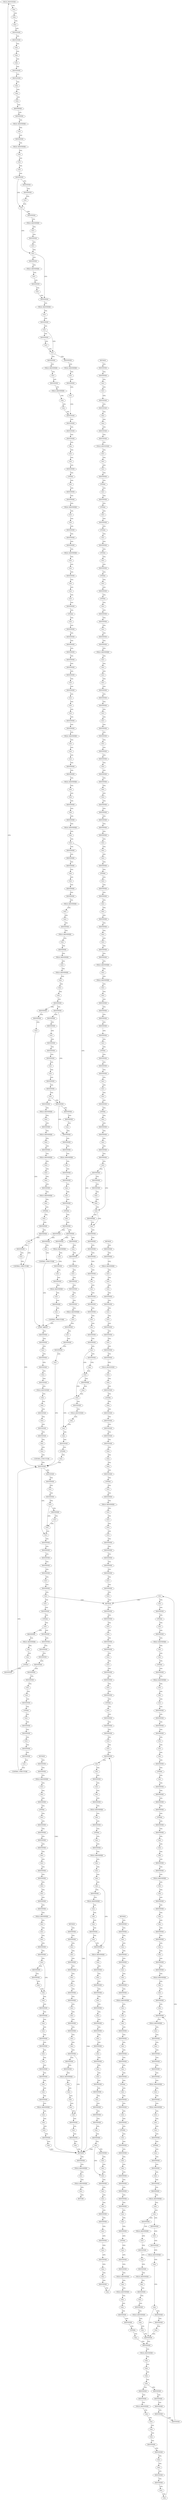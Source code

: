 strict digraph "" {
	node [label="\N"];
	16370	[ARGUMENT_INDEX=2,
		CANONICAL_NAME=inargs,
		CODE=inargs,
		COLUMN_NUMBER=34,
		LINE_NUMBER=2024,
		ORDER=2,
		filename="tls_sw.c",
		label=FIELD_IDENTIFIER];
	16368	[ARGUMENT_INDEX=1,
		CODE="darg.inargs",
		COLUMN_NUMBER=34,
		DISPATCH_TYPE=STATIC_DISPATCH,
		LINE_NUMBER=2024,
		METHOD_FULL_NAME="<operator>.fieldAccess",
		NAME="<operator>.fieldAccess",
		ORDER=1,
		TYPE_FULL_NAME="<empty>",
		filename="tls_sw.c",
		label=CALL];
	16370 -> 16368	[label=CFG];
	16367	[ARGUMENT_INDEX=3,
		CODE="sizeof(darg.inargs)",
		COLUMN_NUMBER=27,
		DISPATCH_TYPE=STATIC_DISPATCH,
		LINE_NUMBER=2024,
		METHOD_FULL_NAME="<operator>.sizeOf",
		NAME="<operator>.sizeOf",
		ORDER=3,
		TYPE_FULL_NAME="<empty>",
		filename="tls_sw.c",
		label=CALL];
	16368 -> 16367	[label=CFG];
	14271	[ARGUMENT_INDEX=1,
		CODE="sk->sk_shutdown",
		COLUMN_NUMBER=7,
		DISPATCH_TYPE=STATIC_DISPATCH,
		LINE_NUMBER=1335,
		METHOD_FULL_NAME="<operator>.indirectFieldAccess",
		NAME="<operator>.indirectFieldAccess",
		ORDER=1,
		TYPE_FULL_NAME="<empty>",
		filename="tls_sw.c",
		label=CALL];
	14274	[ARGUMENT_INDEX=2,
		CODE=RCV_SHUTDOWN,
		COLUMN_NUMBER=25,
		LINE_NUMBER=1335,
		NAME=RCV_SHUTDOWN,
		ORDER=2,
		TYPE_FULL_NAME=ANY,
		filename="tls_sw.c",
		label=IDENTIFIER];
	14271 -> 14274	[label=CFG];
	14270	[ARGUMENT_INDEX=-1,
		CODE="sk->sk_shutdown & RCV_SHUTDOWN",
		COLUMN_NUMBER=7,
		DISPATCH_TYPE=STATIC_DISPATCH,
		LINE_NUMBER=1335,
		METHOD_FULL_NAME="<operator>.and",
		NAME="<operator>.and",
		ORDER=1,
		TYPE_FULL_NAME="<empty>",
		filename="tls_sw.c",
		label=CALL];
	14274 -> 14270	[label=CFG];
	16560	[ARGUMENT_INDEX=1,
		CODE=control,
		COLUMN_NUMBER=18,
		LINE_NUMBER=2089,
		NAME=control,
		ORDER=1,
		TYPE_FULL_NAME="unsigned char",
		filename="tls_sw.c",
		label=IDENTIFIER];
	16561	[ARGUMENT_INDEX=2,
		CODE=TLS_RECORD_TYPE_DATA,
		COLUMN_NUMBER=29,
		LINE_NUMBER=2089,
		NAME=TLS_RECORD_TYPE_DATA,
		ORDER=2,
		TYPE_FULL_NAME=ANY,
		filename="tls_sw.c",
		label=IDENTIFIER];
	16560 -> 16561	[label=CFG];
	16559	[ARGUMENT_INDEX=1,
		CODE="control != TLS_RECORD_TYPE_DATA",
		COLUMN_NUMBER=18,
		DISPATCH_TYPE=STATIC_DISPATCH,
		LINE_NUMBER=2089,
		METHOD_FULL_NAME="<operator>.notEquals",
		NAME="<operator>.notEquals",
		ORDER=1,
		TYPE_FULL_NAME="<empty>",
		filename="tls_sw.c",
		label=CALL];
	16561 -> 16559	[label=CFG];
	6811	[ARGUMENT_INDEX=2,
		CODE="tls_get_ctx(sk)",
		COLUMN_NUMBER=12,
		DISPATCH_TYPE=STATIC_DISPATCH,
		LINE_NUMBER=422,
		METHOD_FULL_NAME=tls_get_ctx,
		NAME=tls_get_ctx,
		ORDER=2,
		TYPE_FULL_NAME="<empty>",
		filename="tls_main.c",
		label=CALL];
	6809	[ARGUMENT_INDEX=-1,
		CODE="tls_ctx = tls_get_ctx(sk)",
		COLUMN_NUMBER=2,
		DISPATCH_TYPE=STATIC_DISPATCH,
		LINE_NUMBER=422,
		METHOD_FULL_NAME="<operator>.assignment",
		NAME="<operator>.assignment",
		ORDER=14,
		TYPE_FULL_NAME="<empty>",
		filename="tls_main.c",
		label=CALL];
	6811 -> 6809	[label=CFG];
	6814	[ARGUMENT_INDEX=1,
		CODE=ctx,
		COLUMN_NUMBER=2,
		LINE_NUMBER=423,
		NAME=ctx,
		ORDER=1,
		TYPE_FULL_NAME="tls_sw_context_rx*",
		filename="tls_main.c",
		label=IDENTIFIER];
	6809 -> 6814	[label=CFG];
	17089	[ARGUMENT_INDEX=-1,
		CODE="err = tls_rx_one_record(sk, NULL, &darg)",
		COLUMN_NUMBER=4,
		DISPATCH_TYPE=STATIC_DISPATCH,
		LINE_NUMBER=2291,
		METHOD_FULL_NAME="<operator>.assignment",
		NAME="<operator>.assignment",
		ORDER=5,
		TYPE_FULL_NAME="<empty>",
		filename="tls_sw.c",
		label=CALL];
	17098	[ARGUMENT_INDEX=1,
		CODE=err,
		COLUMN_NUMBER=8,
		LINE_NUMBER=2292,
		NAME=err,
		ORDER=1,
		TYPE_FULL_NAME=int,
		filename="tls_sw.c",
		label=IDENTIFIER];
	17089 -> 17098	[label=CFG];
	17099	[ARGUMENT_INDEX=2,
		CODE=0,
		COLUMN_NUMBER=14,
		LINE_NUMBER=2292,
		ORDER=2,
		TYPE_FULL_NAME=int,
		filename="tls_sw.c",
		label=LITERAL];
	17098 -> 17099	[label=CFG];
	17111	[ARGUMENT_INDEX=3,
		CODE=INT_MAX,
		COLUMN_NUMBER=48,
		LINE_NUMBER=2297,
		NAME=INT_MAX,
		ORDER=3,
		TYPE_FULL_NAME=ANY,
		filename="tls_sw.c",
		label=IDENTIFIER];
	17112	[ARGUMENT_INDEX=4,
		CODE=0,
		COLUMN_NUMBER=10,
		LINE_NUMBER=2298,
		ORDER=4,
		TYPE_FULL_NAME=int,
		filename="tls_sw.c",
		label=LITERAL];
	17111 -> 17112	[label=CFG];
	17113	[ARGUMENT_INDEX=5,
		CODE=decrypted,
		COLUMN_NUMBER=13,
		LINE_NUMBER=2298,
		NAME=decrypted,
		ORDER=5,
		TYPE_FULL_NAME=ssize_t,
		filename="tls_sw.c",
		label=IDENTIFIER];
	17112 -> 17113	[label=CFG];
	16650	[ARGUMENT_INDEX=1,
		CODE=decrypted,
		COLUMN_NUMBER=3,
		LINE_NUMBER=2128,
		NAME=decrypted,
		ORDER=1,
		TYPE_FULL_NAME=ssize_t,
		filename="tls_sw.c",
		label=IDENTIFIER];
	16651	[ARGUMENT_INDEX=2,
		CODE=chunk,
		COLUMN_NUMBER=16,
		LINE_NUMBER=2128,
		NAME=chunk,
		ORDER=2,
		TYPE_FULL_NAME=int,
		filename="tls_sw.c",
		label=IDENTIFIER];
	16650 -> 16651	[label=CFG];
	16649	[ARGUMENT_INDEX=-1,
		CODE="decrypted += chunk",
		COLUMN_NUMBER=3,
		DISPATCH_TYPE=STATIC_DISPATCH,
		LINE_NUMBER=2128,
		METHOD_FULL_NAME="<operator>.assignmentPlus",
		NAME="<operator>.assignmentPlus",
		ORDER=22,
		TYPE_FULL_NAME="<empty>",
		filename="tls_sw.c",
		label=CALL];
	16651 -> 16649	[label=CFG];
	17247	[ARGUMENT_INDEX=2,
		CODE=true,
		COLUMN_NUMBER=23,
		LINE_NUMBER=2346,
		NAME=true,
		ORDER=2,
		TYPE_FULL_NAME=ANY,
		filename="tls_sw.c",
		label=IDENTIFIER];
	17245	[ARGUMENT_INDEX=-1,
		CODE="ingress_empty = true",
		COLUMN_NUMBER=7,
		DISPATCH_TYPE=STATIC_DISPATCH,
		LINE_NUMBER=2346,
		METHOD_FULL_NAME="<operator>.assignment",
		NAME="<operator>.assignment",
		ORDER=6,
		TYPE_FULL_NAME="<empty>",
		filename="tls_sw.c",
		label=CALL];
	17247 -> 17245	[label=CFG];
	17249	[ARGUMENT_INDEX=-1,
		CODE="rcu_read_lock()",
		COLUMN_NUMBER=2,
		DISPATCH_TYPE=STATIC_DISPATCH,
		LINE_NUMBER=2349,
		METHOD_FULL_NAME=rcu_read_lock,
		NAME=rcu_read_lock,
		ORDER=8,
		TYPE_FULL_NAME="<empty>",
		filename="tls_sw.c",
		label=CALL];
	17245 -> 17249	[label=CFG];
	16655	[ARGUMENT_INDEX=-1,
		CODE="msg->msg_flags |= MSG_EOR",
		COLUMN_NUMBER=3,
		DISPATCH_TYPE=STATIC_DISPATCH,
		LINE_NUMBER=2134,
		METHOD_FULL_NAME="<operators>.assignmentOr",
		NAME="<operators>.assignmentOr",
		ORDER=24,
		TYPE_FULL_NAME="<empty>",
		filename="tls_sw.c",
		label=CALL];
	16662	[ARGUMENT_INDEX=1,
		CODE=control,
		COLUMN_NUMBER=7,
		LINE_NUMBER=2135,
		NAME=control,
		ORDER=1,
		TYPE_FULL_NAME="unsigned char",
		filename="tls_sw.c",
		label=IDENTIFIER];
	16655 -> 16662	[label=CFG];
	16663	[ARGUMENT_INDEX=2,
		CODE=TLS_RECORD_TYPE_DATA,
		COLUMN_NUMBER=18,
		LINE_NUMBER=2135,
		NAME=TLS_RECORD_TYPE_DATA,
		ORDER=2,
		TYPE_FULL_NAME=ANY,
		filename="tls_sw.c",
		label=IDENTIFIER];
	16662 -> 16663	[label=CFG];
	17252	[ARGUMENT_INDEX=2,
		CODE="sk_psock(sk)",
		COLUMN_NUMBER=10,
		DISPATCH_TYPE=STATIC_DISPATCH,
		LINE_NUMBER=2350,
		METHOD_FULL_NAME=sk_psock,
		NAME=sk_psock,
		ORDER=2,
		TYPE_FULL_NAME="<empty>",
		filename="tls_sw.c",
		label=CALL];
	17250	[ARGUMENT_INDEX=-1,
		CODE="psock = sk_psock(sk)",
		COLUMN_NUMBER=2,
		DISPATCH_TYPE=STATIC_DISPATCH,
		LINE_NUMBER=2350,
		METHOD_FULL_NAME="<operator>.assignment",
		NAME="<operator>.assignment",
		ORDER=9,
		TYPE_FULL_NAME="<empty>",
		filename="tls_sw.c",
		label=CALL];
	17252 -> 17250	[label=CFG];
	17255	[ARGUMENT_INDEX=-1,
		CODE=psock,
		COLUMN_NUMBER=6,
		LINE_NUMBER=2351,
		NAME=psock,
		ORDER=1,
		TYPE_FULL_NAME="sk_psock*",
		filename="tls_sw.c",
		label=IDENTIFIER];
	17250 -> 17255	[label=CFG];
	16600	[ARGUMENT_INDEX=2,
		CODE=__SK_DROP,
		COLUMN_NUMBER=17,
		LINE_NUMBER=2100,
		NAME=__SK_DROP,
		ORDER=2,
		TYPE_FULL_NAME=ANY,
		filename="tls_sw.c",
		label=IDENTIFIER];
	16598	[ARGUMENT_INDEX=-1,
		CODE="err == __SK_DROP",
		COLUMN_NUMBER=10,
		DISPATCH_TYPE=STATIC_DISPATCH,
		LINE_NUMBER=2100,
		METHOD_FULL_NAME="<operator>.equals",
		NAME="<operator>.equals",
		ORDER=1,
		TYPE_FULL_NAME="<empty>",
		filename="tls_sw.c",
		label=CALL];
	16600 -> 16598	[label=CFG];
	16604	[ARGUMENT_INDEX=-1,
		CODE="continue;",
		COLUMN_NUMBER=6,
		CONTROL_STRUCTURE_TYPE=CONTINUE,
		LINE_NUMBER=2102,
		ORDER=4,
		PARSER_TYPE_NAME=CASTContinueStatement,
		filename="tls_sw.c",
		label=CONTROL_STRUCTURE];
	16598 -> 16604	[label=CFG];
	16603	[ARGUMENT_INDEX=1,
		CODE=skb,
		COLUMN_NUMBER=19,
		LINE_NUMBER=2101,
		NAME=skb,
		ORDER=1,
		TYPE_FULL_NAME="sk_buff*",
		filename="tls_sw.c",
		label=IDENTIFIER];
	16598 -> 16603	[label=CFG];
	16768	[ARGUMENT_INDEX=1,
		CODE="sock->sk",
		COLUMN_NUMBER=44,
		DISPATCH_TYPE=STATIC_DISPATCH,
		LINE_NUMBER=2179,
		METHOD_FULL_NAME="<operator>.indirectFieldAccess",
		NAME="<operator>.indirectFieldAccess",
		ORDER=1,
		TYPE_FULL_NAME="<empty>",
		filename="tls_sw.c",
		label=CALL];
	16767	[ARGUMENT_INDEX=2,
		CODE="tls_get_ctx(sock->sk)",
		COLUMN_NUMBER=32,
		DISPATCH_TYPE=STATIC_DISPATCH,
		LINE_NUMBER=2179,
		METHOD_FULL_NAME=tls_get_ctx,
		NAME=tls_get_ctx,
		ORDER=2,
		TYPE_FULL_NAME="<empty>",
		filename="tls_sw.c",
		label=CALL];
	16768 -> 16767	[label=CFG];
	16765	[ARGUMENT_INDEX=-1,
		CODE="*tls_ctx = tls_get_ctx(sock->sk)",
		COLUMN_NUMBER=21,
		DISPATCH_TYPE=STATIC_DISPATCH,
		LINE_NUMBER=2179,
		METHOD_FULL_NAME="<operator>.assignment",
		NAME="<operator>.assignment",
		ORDER=2,
		TYPE_FULL_NAME="<empty>",
		filename="tls_sw.c",
		label=CALL];
	16767 -> 16765	[label=CFG];
	16216	[ARGUMENT_INDEX=2,
		CODE=MSG_DONTWAIT,
		COLUMN_NUMBER=44,
		LINE_NUMBER=1979,
		NAME=MSG_DONTWAIT,
		ORDER=2,
		TYPE_FULL_NAME=ANY,
		filename="tls_sw.c",
		label=IDENTIFIER];
	16214	[ARGUMENT_INDEX=3,
		CODE="flags & MSG_DONTWAIT",
		COLUMN_NUMBER=36,
		DISPATCH_TYPE=STATIC_DISPATCH,
		LINE_NUMBER=1979,
		METHOD_FULL_NAME="<operator>.and",
		NAME="<operator>.and",
		ORDER=3,
		TYPE_FULL_NAME="<empty>",
		filename="tls_sw.c",
		label=CALL];
	16216 -> 16214	[label=CFG];
	16211	[ARGUMENT_INDEX=2,
		CODE="tls_rx_reader_lock(sk, ctx, flags & MSG_DONTWAIT)",
		COLUMN_NUMBER=8,
		DISPATCH_TYPE=STATIC_DISPATCH,
		LINE_NUMBER=1979,
		METHOD_FULL_NAME=tls_rx_reader_lock,
		NAME=tls_rx_reader_lock,
		ORDER=2,
		TYPE_FULL_NAME="<empty>",
		filename="tls_sw.c",
		label=CALL];
	16214 -> 16211	[label=CFG];
	16374	[ARGUMENT_INDEX=1,
		CODE="tls_strp_msg(ctx)",
		COLUMN_NUMBER=18,
		DISPATCH_TYPE=STATIC_DISPATCH,
		LINE_NUMBER=2026,
		METHOD_FULL_NAME=tls_strp_msg,
		NAME=tls_strp_msg,
		ORDER=1,
		TYPE_FULL_NAME="<empty>",
		filename="tls_sw.c",
		label=CALL];
	16373	[ARGUMENT_INDEX=2,
		CODE="strp_msg(tls_strp_msg(ctx))",
		COLUMN_NUMBER=9,
		DISPATCH_TYPE=STATIC_DISPATCH,
		LINE_NUMBER=2026,
		METHOD_FULL_NAME=strp_msg,
		NAME=strp_msg,
		ORDER=2,
		TYPE_FULL_NAME="<empty>",
		filename="tls_sw.c",
		label=CALL];
	16374 -> 16373	[label=CFG];
	16371	[ARGUMENT_INDEX=-1,
		CODE="rxm = strp_msg(tls_strp_msg(ctx))",
		COLUMN_NUMBER=3,
		DISPATCH_TYPE=STATIC_DISPATCH,
		LINE_NUMBER=2026,
		METHOD_FULL_NAME="<operator>.assignment",
		NAME="<operator>.assignment",
		ORDER=7,
		TYPE_FULL_NAME="<empty>",
		filename="tls_sw.c",
		label=CALL];
	16373 -> 16371	[label=CFG];
	16427	[ARGUMENT_INDEX=1,
		CODE="darg.async = false",
		COLUMN_NUMBER=4,
		DISPATCH_TYPE=STATIC_DISPATCH,
		LINE_NUMBER=2039,
		METHOD_FULL_NAME="<operator>.assignment",
		NAME="<operator>.assignment",
		ORDER=1,
		TYPE_FULL_NAME="<empty>",
		filename="tls_sw.c",
		label=CALL];
	16433	[ARGUMENT_INDEX=1,
		CODE=err,
		COLUMN_NUMBER=3,
		LINE_NUMBER=2041,
		NAME=err,
		ORDER=1,
		TYPE_FULL_NAME=int,
		filename="tls_sw.c",
		label=IDENTIFIER];
	16427 -> 16433	[label=CFG];
	16435	[ARGUMENT_INDEX=1,
		CODE=sk,
		COLUMN_NUMBER=27,
		LINE_NUMBER=2041,
		NAME=sk,
		ORDER=1,
		TYPE_FULL_NAME="sock*",
		filename="tls_sw.c",
		label=IDENTIFIER];
	16433 -> 16435	[label=CFG];
	16138	[ARGUMENT_INDEX=2,
		CANONICAL_NAME=prot_info,
		CODE=prot_info,
		COLUMN_NUMBER=32,
		LINE_NUMBER=1958,
		ORDER=2,
		filename="tls_sw.c",
		label=FIELD_IDENTIFIER];
	16136	[ARGUMENT_INDEX=1,
		CODE="tls_ctx->prot_info",
		COLUMN_NUMBER=32,
		DISPATCH_TYPE=STATIC_DISPATCH,
		LINE_NUMBER=1958,
		METHOD_FULL_NAME="<operator>.indirectFieldAccess",
		NAME="<operator>.indirectFieldAccess",
		ORDER=1,
		TYPE_FULL_NAME="<empty>",
		filename="tls_sw.c",
		label=CALL];
	16138 -> 16136	[label=CFG];
	16135	[ARGUMENT_INDEX=2,
		CODE="&tls_ctx->prot_info",
		COLUMN_NUMBER=31,
		DISPATCH_TYPE=STATIC_DISPATCH,
		LINE_NUMBER=1958,
		METHOD_FULL_NAME="<operator>.addressOf",
		NAME="<operator>.addressOf",
		ORDER=2,
		TYPE_FULL_NAME="<empty>",
		filename="tls_sw.c",
		label=CALL];
	16136 -> 16135	[label=CFG];
	16777	[ARGUMENT_INDEX=-1,
		CODE="*rxm = NULL",
		COLUMN_NUMBER=18,
		DISPATCH_TYPE=STATIC_DISPATCH,
		LINE_NUMBER=2181,
		METHOD_FULL_NAME="<operator>.assignment",
		NAME="<operator>.assignment",
		ORDER=6,
		TYPE_FULL_NAME="<empty>",
		filename="tls_sw.c",
		label=CALL];
	16782	[ARGUMENT_INDEX=1,
		CODE=sk,
		COLUMN_NUMBER=15,
		LINE_NUMBER=2182,
		NAME=sk,
		ORDER=1,
		TYPE_FULL_NAME="sock*",
		filename="tls_sw.c",
		label=IDENTIFIER];
	16777 -> 16782	[label=CFG];
	16784	[ARGUMENT_INDEX=1,
		CODE=sock,
		COLUMN_NUMBER=20,
		LINE_NUMBER=2182,
		NAME=sock,
		ORDER=1,
		TYPE_FULL_NAME="socket*",
		filename="tls_sw.c",
		label=IDENTIFIER];
	16782 -> 16784	[label=CFG];
	16833	[ARGUMENT_INDEX=1,
		CODE=flags,
		COLUMN_NUMBER=35,
		LINE_NUMBER=2198,
		NAME=flags,
		ORDER=1,
		TYPE_FULL_NAME="unsigned int",
		filename="tls_sw.c",
		label=IDENTIFIER];
	16834	[ARGUMENT_INDEX=2,
		CODE=SPLICE_F_NONBLOCK,
		COLUMN_NUMBER=43,
		LINE_NUMBER=2198,
		NAME=SPLICE_F_NONBLOCK,
		ORDER=2,
		TYPE_FULL_NAME=ANY,
		filename="tls_sw.c",
		label=IDENTIFIER];
	16833 -> 16834	[label=CFG];
	16832	[ARGUMENT_INDEX=3,
		CODE="flags & SPLICE_F_NONBLOCK",
		COLUMN_NUMBER=35,
		DISPATCH_TYPE=STATIC_DISPATCH,
		LINE_NUMBER=2198,
		METHOD_FULL_NAME="<operator>.and",
		NAME="<operator>.and",
		ORDER=3,
		TYPE_FULL_NAME="<empty>",
		filename="tls_sw.c",
		label=CALL];
	16834 -> 16832	[label=CFG];
	16328	[ARGUMENT_INDEX=3,
		CODE="flags & MSG_DONTWAIT",
		COLUMN_NUMBER=36,
		DISPATCH_TYPE=STATIC_DISPATCH,
		LINE_NUMBER=2009,
		METHOD_FULL_NAME="<operator>.and",
		NAME="<operator>.and",
		ORDER=3,
		TYPE_FULL_NAME="<empty>",
		filename="tls_sw.c",
		label=CALL];
	16331	[ARGUMENT_INDEX=4,
		CODE=released,
		COLUMN_NUMBER=11,
		LINE_NUMBER=2010,
		NAME=released,
		ORDER=4,
		TYPE_FULL_NAME=bool,
		filename="tls_sw.c",
		label=IDENTIFIER];
	16328 -> 16331	[label=CFG];
	16325	[ARGUMENT_INDEX=2,
		CODE="tls_rx_rec_wait(sk, psock, flags & MSG_DONTWAIT,
				      released)",
		COLUMN_NUMBER=9,
		DISPATCH_TYPE=STATIC_DISPATCH,
		LINE_NUMBER=2009,
		METHOD_FULL_NAME=tls_rx_rec_wait,
		NAME=tls_rx_rec_wait,
		ORDER=2,
		TYPE_FULL_NAME="<empty>",
		filename="tls_sw.c",
		label=CALL];
	16331 -> 16325	[label=CFG];
	16324	[ARGUMENT_INDEX=1,
		CODE=err,
		COLUMN_NUMBER=3,
		LINE_NUMBER=2009,
		NAME=err,
		ORDER=1,
		TYPE_FULL_NAME=int,
		filename="tls_sw.c",
		label=IDENTIFIER];
	16326	[ARGUMENT_INDEX=1,
		CODE=sk,
		COLUMN_NUMBER=25,
		LINE_NUMBER=2009,
		NAME=sk,
		ORDER=1,
		TYPE_FULL_NAME="sock*",
		filename="tls_sw.c",
		label=IDENTIFIER];
	16324 -> 16326	[label=CFG];
	16327	[ARGUMENT_INDEX=2,
		CODE=psock,
		COLUMN_NUMBER=29,
		LINE_NUMBER=2009,
		NAME=psock,
		ORDER=2,
		TYPE_FULL_NAME="sk_psock*",
		filename="tls_sw.c",
		label=IDENTIFIER];
	16326 -> 16327	[label=CFG];
	16296	[ARGUMENT_INDEX=1,
		CODE="!bpf_strp_enabled",
		COLUMN_NUMBER=15,
		DISPATCH_TYPE=STATIC_DISPATCH,
		LINE_NUMBER=2002,
		METHOD_FULL_NAME="<operator>.logicalNot",
		NAME="<operator>.logicalNot",
		ORDER=1,
		TYPE_FULL_NAME="<empty>",
		filename="tls_sw.c",
		label=CALL];
	16295	[ARGUMENT_INDEX=1,
		CODE="!bpf_strp_enabled && !is_kvec",
		COLUMN_NUMBER=15,
		DISPATCH_TYPE=STATIC_DISPATCH,
		LINE_NUMBER=2002,
		METHOD_FULL_NAME="<operator>.logicalAnd",
		NAME="<operator>.logicalAnd",
		ORDER=1,
		TYPE_FULL_NAME="<empty>",
		filename="tls_sw.c",
		label=CALL];
	16296 -> 16295	[label=CFG];
	16299	[ARGUMENT_INDEX=1,
		CODE=is_kvec,
		COLUMN_NUMBER=37,
		LINE_NUMBER=2002,
		NAME=is_kvec,
		ORDER=1,
		TYPE_FULL_NAME=bool,
		filename="tls_sw.c",
		label=IDENTIFIER];
	16296 -> 16299	[label=CFG];
	16294	[ARGUMENT_INDEX=1,
		CODE="!bpf_strp_enabled && !is_kvec && !is_peek",
		COLUMN_NUMBER=15,
		DISPATCH_TYPE=STATIC_DISPATCH,
		LINE_NUMBER=2002,
		METHOD_FULL_NAME="<operator>.logicalAnd",
		NAME="<operator>.logicalAnd",
		ORDER=1,
		TYPE_FULL_NAME="<empty>",
		filename="tls_sw.c",
		label=CALL];
	16295 -> 16294	[label=CFG];
	16301	[ARGUMENT_INDEX=1,
		CODE=is_peek,
		COLUMN_NUMBER=49,
		LINE_NUMBER=2002,
		NAME=is_peek,
		ORDER=1,
		TYPE_FULL_NAME=bool,
		filename="tls_sw.c",
		label=IDENTIFIER];
	16295 -> 16301	[label=CFG];
	16298	[ARGUMENT_INDEX=2,
		CODE="!is_kvec",
		COLUMN_NUMBER=36,
		DISPATCH_TYPE=STATIC_DISPATCH,
		LINE_NUMBER=2002,
		METHOD_FULL_NAME="<operator>.logicalNot",
		NAME="<operator>.logicalNot",
		ORDER=2,
		TYPE_FULL_NAME="<empty>",
		filename="tls_sw.c",
		label=CALL];
	16299 -> 16298	[label=CFG];
	16456	[ARGUMENT_INDEX=2,
		CODE="tls_record_content_type(msg, tls_msg(darg.skb), &control)",
		COLUMN_NUMBER=9,
		DISPATCH_TYPE=STATIC_DISPATCH,
		LINE_NUMBER=2056,
		METHOD_FULL_NAME=tls_record_content_type,
		NAME=tls_record_content_type,
		ORDER=2,
		TYPE_FULL_NAME="<empty>",
		filename="tls_sw.c",
		label=CALL];
	16454	[ARGUMENT_INDEX=-1,
		CODE="err = tls_record_content_type(msg, tls_msg(darg.skb), &control)",
		COLUMN_NUMBER=3,
		DISPATCH_TYPE=STATIC_DISPATCH,
		LINE_NUMBER=2056,
		METHOD_FULL_NAME="<operator>.assignment",
		NAME="<operator>.assignment",
		ORDER=15,
		TYPE_FULL_NAME="<empty>",
		filename="tls_sw.c",
		label=CALL];
	16456 -> 16454	[label=CFG];
	16466	[ARGUMENT_INDEX=1,
		CODE=err,
		COLUMN_NUMBER=7,
		LINE_NUMBER=2057,
		NAME=err,
		ORDER=1,
		TYPE_FULL_NAME=int,
		filename="tls_sw.c",
		label=IDENTIFIER];
	16454 -> 16466	[label=CFG];
	16791	[ARGUMENT_INDEX=2,
		CODE=0,
		COLUMN_NUMBER=19,
		LINE_NUMBER=2185,
		ORDER=2,
		TYPE_FULL_NAME=int,
		filename="tls_sw.c",
		label=LITERAL];
	16789	[ARGUMENT_INDEX=-1,
		CODE="copied = 0",
		COLUMN_NUMBER=10,
		DISPATCH_TYPE=STATIC_DISPATCH,
		LINE_NUMBER=2185,
		METHOD_FULL_NAME="<operator>.assignment",
		NAME="<operator>.assignment",
		ORDER=12,
		TYPE_FULL_NAME="<empty>",
		filename="tls_sw.c",
		label=CALL];
	16791 -> 16789	[label=CFG];
	16795	[ARGUMENT_INDEX=1,
		CODE=err,
		COLUMN_NUMBER=2,
		LINE_NUMBER=2189,
		NAME=err,
		ORDER=1,
		TYPE_FULL_NAME=int,
		filename="tls_sw.c",
		label=IDENTIFIER];
	16789 -> 16795	[label=CFG];
	16518	[ARGUMENT_INDEX=1,
		CODE=partially_consumed,
		COLUMN_NUMBER=9,
		LINE_NUMBER=2076,
		NAME=partially_consumed,
		ORDER=1,
		TYPE_FULL_NAME=bool,
		filename="tls_sw.c",
		label=IDENTIFIER];
	16520	[ARGUMENT_INDEX=1,
		CODE=chunk,
		COLUMN_NUMBER=30,
		LINE_NUMBER=2076,
		NAME=chunk,
		ORDER=1,
		TYPE_FULL_NAME=int,
		filename="tls_sw.c",
		label=IDENTIFIER];
	16518 -> 16520	[label=CFG];
	16521	[ARGUMENT_INDEX=2,
		CODE=len,
		COLUMN_NUMBER=38,
		LINE_NUMBER=2076,
		NAME=len,
		ORDER=2,
		TYPE_FULL_NAME=size_t,
		filename="tls_sw.c",
		label=IDENTIFIER];
	16520 -> 16521	[label=CFG];
	16958	[ARGUMENT_INDEX=1,
		CODE=tls_ctx,
		COLUMN_NUMBER=22,
		LINE_NUMBER=2249,
		NAME=tls_ctx,
		ORDER=1,
		TYPE_FULL_NAME="tls_context*",
		filename="tls_sw.c",
		label=IDENTIFIER];
	16960	[ARGUMENT_INDEX=1,
		CODE=sk,
		COLUMN_NUMBER=44,
		LINE_NUMBER=2249,
		NAME=sk,
		ORDER=1,
		TYPE_FULL_NAME="sock*",
		filename="tls_sw.c",
		label=IDENTIFIER];
	16958 -> 16960	[label=CFG];
	16959	[ARGUMENT_INDEX=2,
		CODE="tls_get_ctx(sk)",
		COLUMN_NUMBER=32,
		DISPATCH_TYPE=STATIC_DISPATCH,
		LINE_NUMBER=2249,
		METHOD_FULL_NAME=tls_get_ctx,
		NAME=tls_get_ctx,
		ORDER=2,
		TYPE_FULL_NAME="<empty>",
		filename="tls_sw.c",
		label=CALL];
	16960 -> 16959	[label=CFG];
	14297	[ARGUMENT_INDEX=1,
		CODE=sk,
		COLUMN_NUMBER=27,
		LINE_NUMBER=1345,
		NAME=sk,
		ORDER=1,
		TYPE_FULL_NAME="sock*",
		filename="tls_sw.c",
		label=IDENTIFIER];
	14296	[ARGUMENT_INDEX=1,
		CODE="sk_sleep(sk)",
		COLUMN_NUMBER=18,
		DISPATCH_TYPE=STATIC_DISPATCH,
		LINE_NUMBER=1345,
		METHOD_FULL_NAME=sk_sleep,
		NAME=sk_sleep,
		ORDER=1,
		TYPE_FULL_NAME="<empty>",
		filename="tls_sw.c",
		label=CALL];
	14297 -> 14296	[label=CFG];
	14299	[ARGUMENT_INDEX=1,
		CODE=wait,
		COLUMN_NUMBER=33,
		LINE_NUMBER=1345,
		NAME=wait,
		ORDER=1,
		TYPE_FULL_NAME=ANY,
		filename="tls_sw.c",
		label=IDENTIFIER];
	14296 -> 14299	[label=CFG];
	14238	[ARGUMENT_INDEX=1,
		CODE=sk,
		COLUMN_NUMBER=7,
		LINE_NUMBER=1323,
		NAME=sk,
		ORDER=1,
		TYPE_FULL_NAME="sock*",
		filename="tls_sw.c",
		label=IDENTIFIER];
	14239	[ARGUMENT_INDEX=2,
		CANONICAL_NAME=sk_err,
		CODE=sk_err,
		COLUMN_NUMBER=7,
		LINE_NUMBER=1323,
		ORDER=2,
		filename="tls_sw.c",
		label=FIELD_IDENTIFIER];
	14238 -> 14239	[label=CFG];
	14237	[ARGUMENT_INDEX=-1,
		CODE="sk->sk_err",
		COLUMN_NUMBER=7,
		DISPATCH_TYPE=STATIC_DISPATCH,
		LINE_NUMBER=1323,
		METHOD_FULL_NAME="<operator>.indirectFieldAccess",
		NAME="<operator>.indirectFieldAccess",
		ORDER=1,
		TYPE_FULL_NAME="<empty>",
		filename="tls_sw.c",
		label=CALL];
	14239 -> 14237	[label=CFG];
	17020	[ARGUMENT_INDEX=2,
		CODE=0,
		COLUMN_NUMBER=12,
		LINE_NUMBER=2268,
		ORDER=2,
		TYPE_FULL_NAME=int,
		filename="tls_sw.c",
		label=LITERAL];
	17018	[ARGUMENT_INDEX=-1,
		CODE="err < 0",
		COLUMN_NUMBER=6,
		DISPATCH_TYPE=STATIC_DISPATCH,
		LINE_NUMBER=2268,
		METHOD_FULL_NAME="<operator>.lessThan",
		NAME="<operator>.lessThan",
		ORDER=1,
		TYPE_FULL_NAME="<empty>",
		filename="tls_sw.c",
		label=CALL];
	17020 -> 17018	[label=CFG];
	17025	[ARGUMENT_INDEX=1,
		CODE=err,
		COLUMN_NUMBER=2,
		LINE_NUMBER=2272,
		NAME=err,
		ORDER=1,
		TYPE_FULL_NAME=int,
		filename="tls_sw.c",
		label=IDENTIFIER];
	17018 -> 17025	[label=CFG];
	17030	[ARGUMENT_INDEX=2,
		CANONICAL_NAME=err,
		CODE=err,
		COLUMN_NUMBER=8,
		LINE_NUMBER=2272,
		ORDER=2,
		filename="tls_sw.c",
		label=FIELD_IDENTIFIER];
	17026	[ARGUMENT_INDEX=2,
		CODE="ctx->async_wait.err",
		COLUMN_NUMBER=8,
		DISPATCH_TYPE=STATIC_DISPATCH,
		LINE_NUMBER=2272,
		METHOD_FULL_NAME="<operator>.fieldAccess",
		NAME="<operator>.fieldAccess",
		ORDER=2,
		TYPE_FULL_NAME="<empty>",
		filename="tls_sw.c",
		label=CALL];
	17030 -> 17026	[label=CFG];
	17024	[ARGUMENT_INDEX=-1,
		CODE="err = ctx->async_wait.err",
		COLUMN_NUMBER=2,
		DISPATCH_TYPE=STATIC_DISPATCH,
		LINE_NUMBER=2272,
		METHOD_FULL_NAME="<operator>.assignment",
		NAME="<operator>.assignment",
		ORDER=26,
		TYPE_FULL_NAME="<empty>",
		filename="tls_sw.c",
		label=CALL];
	17026 -> 17024	[label=CFG];
	17130	[ARGUMENT_INDEX=1,
		CODE=decrypted,
		COLUMN_NUMBER=4,
		LINE_NUMBER=2303,
		NAME=decrypted,
		ORDER=1,
		TYPE_FULL_NAME=ssize_t,
		filename="tls_sw.c",
		label=IDENTIFIER];
	17132	[ARGUMENT_INDEX=1,
		CODE=rxm,
		COLUMN_NUMBER=17,
		LINE_NUMBER=2303,
		NAME=rxm,
		ORDER=1,
		TYPE_FULL_NAME="strp_msg*",
		filename="tls_sw.c",
		label=IDENTIFIER];
	17130 -> 17132	[label=CFG];
	17133	[ARGUMENT_INDEX=2,
		CANONICAL_NAME=full_len,
		CODE=full_len,
		COLUMN_NUMBER=17,
		LINE_NUMBER=2303,
		ORDER=2,
		filename="tls_sw.c",
		label=FIELD_IDENTIFIER];
	17132 -> 17133	[label=CFG];
	14263	[ARGUMENT_INDEX=2,
		CANONICAL_NAME=strp,
		CODE=strp,
		COLUMN_NUMBER=24,
		LINE_NUMBER=1330,
		ORDER=2,
		filename="tls_sw.c",
		label=FIELD_IDENTIFIER];
	14261	[ARGUMENT_INDEX=1,
		CODE="ctx->strp",
		COLUMN_NUMBER=24,
		DISPATCH_TYPE=STATIC_DISPATCH,
		LINE_NUMBER=1330,
		METHOD_FULL_NAME="<operator>.indirectFieldAccess",
		NAME="<operator>.indirectFieldAccess",
		ORDER=1,
		TYPE_FULL_NAME="<empty>",
		filename="tls_sw.c",
		label=CALL];
	14263 -> 14261	[label=CFG];
	14260	[ARGUMENT_INDEX=1,
		CODE="&ctx->strp",
		COLUMN_NUMBER=23,
		DISPATCH_TYPE=STATIC_DISPATCH,
		LINE_NUMBER=1330,
		METHOD_FULL_NAME="<operator>.addressOf",
		NAME="<operator>.addressOf",
		ORDER=1,
		TYPE_FULL_NAME="<empty>",
		filename="tls_sw.c",
		label=CALL];
	14261 -> 14260	[label=CFG];
	16459	[ARGUMENT_INDEX=1,
		CODE="darg.skb",
		COLUMN_NUMBER=46,
		DISPATCH_TYPE=STATIC_DISPATCH,
		LINE_NUMBER=2056,
		METHOD_FULL_NAME="<operator>.fieldAccess",
		NAME="<operator>.fieldAccess",
		ORDER=1,
		TYPE_FULL_NAME="<empty>",
		filename="tls_sw.c",
		label=CALL];
	16458	[ARGUMENT_INDEX=2,
		CODE="tls_msg(darg.skb)",
		COLUMN_NUMBER=38,
		DISPATCH_TYPE=STATIC_DISPATCH,
		LINE_NUMBER=2056,
		METHOD_FULL_NAME=tls_msg,
		NAME=tls_msg,
		ORDER=2,
		TYPE_FULL_NAME="<empty>",
		filename="tls_sw.c",
		label=CALL];
	16459 -> 16458	[label=CFG];
	16463	[ARGUMENT_INDEX=1,
		CODE=control,
		COLUMN_NUMBER=58,
		LINE_NUMBER=2056,
		NAME=control,
		ORDER=1,
		TYPE_FULL_NAME="unsigned char",
		filename="tls_sw.c",
		label=IDENTIFIER];
	16458 -> 16463	[label=CFG];
	16785	[ARGUMENT_INDEX=2,
		CANONICAL_NAME=sk,
		CODE=sk,
		COLUMN_NUMBER=20,
		LINE_NUMBER=2182,
		ORDER=2,
		filename="tls_sw.c",
		label=FIELD_IDENTIFIER];
	16783	[ARGUMENT_INDEX=2,
		CODE="sock->sk",
		COLUMN_NUMBER=20,
		DISPATCH_TYPE=STATIC_DISPATCH,
		LINE_NUMBER=2182,
		METHOD_FULL_NAME="<operator>.indirectFieldAccess",
		NAME="<operator>.indirectFieldAccess",
		ORDER=2,
		TYPE_FULL_NAME="<empty>",
		filename="tls_sw.c",
		label=CALL];
	16785 -> 16783	[label=CFG];
	16781	[ARGUMENT_INDEX=-1,
		CODE="*sk = sock->sk",
		COLUMN_NUMBER=14,
		DISPATCH_TYPE=STATIC_DISPATCH,
		LINE_NUMBER=2182,
		METHOD_FULL_NAME="<operator>.assignment",
		NAME="<operator>.assignment",
		ORDER=8,
		TYPE_FULL_NAME="<empty>",
		filename="tls_sw.c",
		label=CALL];
	16783 -> 16781	[label=CFG];
	17237	[ARGUMENT_INDEX=2,
		CODE="tls_get_ctx(sk)",
		COLUMN_NUMBER=32,
		DISPATCH_TYPE=STATIC_DISPATCH,
		LINE_NUMBER=2344,
		METHOD_FULL_NAME=tls_get_ctx,
		NAME=tls_get_ctx,
		ORDER=2,
		TYPE_FULL_NAME="<empty>",
		filename="tls_sw.c",
		label=CALL];
	17235	[ARGUMENT_INDEX=-1,
		CODE="*tls_ctx = tls_get_ctx(sk)",
		COLUMN_NUMBER=21,
		DISPATCH_TYPE=STATIC_DISPATCH,
		LINE_NUMBER=2344,
		METHOD_FULL_NAME="<operator>.assignment",
		NAME="<operator>.assignment",
		ORDER=2,
		TYPE_FULL_NAME="<empty>",
		filename="tls_sw.c",
		label=CALL];
	17237 -> 17235	[label=CFG];
	17241	[ARGUMENT_INDEX=1,
		CODE=ctx,
		COLUMN_NUMBER=28,
		LINE_NUMBER=2345,
		NAME=ctx,
		ORDER=1,
		TYPE_FULL_NAME="tls_sw_context_rx*",
		filename="tls_sw.c",
		label=IDENTIFIER];
	17235 -> 17241	[label=CFG];
	17158	[ARGUMENT_INDEX=2,
		CANONICAL_NAME=full_len,
		CODE=full_len,
		COLUMN_NUMBER=45,
		LINE_NUMBER=2314,
		ORDER=2,
		filename="tls_sw.c",
		label=FIELD_IDENTIFIER];
	17156	[ARGUMENT_INDEX=4,
		CODE="rxm->full_len",
		COLUMN_NUMBER=45,
		DISPATCH_TYPE=STATIC_DISPATCH,
		LINE_NUMBER=2314,
		METHOD_FULL_NAME="<operator>.indirectFieldAccess",
		NAME="<operator>.indirectFieldAccess",
		ORDER=4,
		TYPE_FULL_NAME="<empty>",
		filename="tls_sw.c",
		label=CALL];
	17158 -> 17156	[label=CFG];
	17150	[ARGUMENT_INDEX=2,
		CODE="read_actor(desc, skb, rxm->offset, rxm->full_len)",
		COLUMN_NUMBER=10,
		DISPATCH_TYPE=STATIC_DISPATCH,
		LINE_NUMBER=2314,
		METHOD_FULL_NAME=read_actor,
		NAME=read_actor,
		ORDER=2,
		TYPE_FULL_NAME="<empty>",
		filename="tls_sw.c",
		label=CALL];
	17156 -> 17150	[label=CFG];
	16169	[ARGUMENT_INDEX=2,
		CODE=false,
		COLUMN_NUMBER=15,
		LINE_NUMBER=1967,
		NAME=false,
		ORDER=2,
		TYPE_FULL_NAME=ANY,
		filename="tls_sw.c",
		label=IDENTIFIER];
	16167	[ARGUMENT_INDEX=-1,
		CODE="async = false",
		COLUMN_NUMBER=7,
		DISPATCH_TYPE=STATIC_DISPATCH,
		LINE_NUMBER=1967,
		METHOD_FULL_NAME="<operator>.assignment",
		NAME="<operator>.assignment",
		ORDER=23,
		TYPE_FULL_NAME="<empty>",
		filename="tls_sw.c",
		label=CALL];
	16169 -> 16167	[label=CFG];
	16174	[ARGUMENT_INDEX=1,
		CODE=is_kvec,
		COLUMN_NUMBER=7,
		LINE_NUMBER=1969,
		NAME=is_kvec,
		ORDER=1,
		TYPE_FULL_NAME=bool,
		filename="tls_sw.c",
		label=IDENTIFIER];
	16167 -> 16174	[label=CFG];
	16974	[ARGUMENT_INDEX=-1,
		CODE="*rxm = NULL",
		COLUMN_NUMBER=18,
		DISPATCH_TYPE=STATIC_DISPATCH,
		LINE_NUMBER=2252,
		METHOD_FULL_NAME="<operator>.assignment",
		NAME="<operator>.assignment",
		ORDER=8,
		TYPE_FULL_NAME="<empty>",
		filename="tls_sw.c",
		label=CALL];
	16979	[ARGUMENT_INDEX=1,
		CODE=skb,
		COLUMN_NUMBER=18,
		LINE_NUMBER=2253,
		NAME=skb,
		ORDER=1,
		TYPE_FULL_NAME="sk_buff*",
		filename="tls_sw.c",
		label=IDENTIFIER];
	16974 -> 16979	[label=CFG];
	16980	[ARGUMENT_INDEX=2,
		CODE=NULL,
		COLUMN_NUMBER=24,
		LINE_NUMBER=2253,
		NAME=NULL,
		ORDER=2,
		TYPE_FULL_NAME=ANY,
		filename="tls_sw.c",
		label=IDENTIFIER];
	16979 -> 16980	[label=CFG];
	17079	[ARGUMENT_INDEX=-1,
		CODE="memset(&darg.inargs, 0, sizeof(darg.inargs))",
		COLUMN_NUMBER=4,
		DISPATCH_TYPE=STATIC_DISPATCH,
		LINE_NUMBER=2289,
		METHOD_FULL_NAME=memset,
		NAME=memset,
		ORDER=4,
		TYPE_FULL_NAME="<empty>",
		filename="tls_sw.c",
		label=CALL];
	17090	[ARGUMENT_INDEX=1,
		CODE=err,
		COLUMN_NUMBER=4,
		LINE_NUMBER=2291,
		NAME=err,
		ORDER=1,
		TYPE_FULL_NAME=int,
		filename="tls_sw.c",
		label=IDENTIFIER];
	17079 -> 17090	[label=CFG];
	17092	[ARGUMENT_INDEX=1,
		CODE=sk,
		COLUMN_NUMBER=28,
		LINE_NUMBER=2291,
		NAME=sk,
		ORDER=1,
		TYPE_FULL_NAME="sock*",
		filename="tls_sw.c",
		label=IDENTIFIER];
	17090 -> 17092	[label=CFG];
	16142	[ARGUMENT_INDEX=1,
		CODE=decrypted,
		COLUMN_NUMBER=10,
		LINE_NUMBER=1959,
		NAME=decrypted,
		ORDER=1,
		TYPE_FULL_NAME=ssize_t,
		filename="tls_sw.c",
		label=IDENTIFIER];
	16143	[ARGUMENT_INDEX=2,
		CODE=0,
		COLUMN_NUMBER=22,
		LINE_NUMBER=1959,
		ORDER=2,
		TYPE_FULL_NAME=int,
		filename="tls_sw.c",
		label=LITERAL];
	16142 -> 16143	[label=CFG];
	16141	[ARGUMENT_INDEX=-1,
		CODE="decrypted = 0",
		COLUMN_NUMBER=10,
		DISPATCH_TYPE=STATIC_DISPATCH,
		LINE_NUMBER=1959,
		METHOD_FULL_NAME="<operator>.assignment",
		NAME="<operator>.assignment",
		ORDER=9,
		TYPE_FULL_NAME="<empty>",
		filename="tls_sw.c",
		label=CALL];
	16143 -> 16141	[label=CFG];
	17263	[ARGUMENT_INDEX=2,
		CANONICAL_NAME=ingress_msg,
		CODE=ingress_msg,
		COLUMN_NUMBER=31,
		LINE_NUMBER=2352,
		ORDER=2,
		filename="tls_sw.c",
		label=FIELD_IDENTIFIER];
	17261	[ARGUMENT_INDEX=1,
		CODE="psock->ingress_msg",
		COLUMN_NUMBER=31,
		DISPATCH_TYPE=STATIC_DISPATCH,
		LINE_NUMBER=2352,
		METHOD_FULL_NAME="<operator>.indirectFieldAccess",
		NAME="<operator>.indirectFieldAccess",
		ORDER=1,
		TYPE_FULL_NAME="<empty>",
		filename="tls_sw.c",
		label=CALL];
	17263 -> 17261	[label=CFG];
	17260	[ARGUMENT_INDEX=1,
		CODE="&psock->ingress_msg",
		COLUMN_NUMBER=30,
		DISPATCH_TYPE=STATIC_DISPATCH,
		LINE_NUMBER=2352,
		METHOD_FULL_NAME="<operator>.addressOf",
		NAME="<operator>.addressOf",
		ORDER=1,
		TYPE_FULL_NAME="<empty>",
		filename="tls_sw.c",
		label=CALL];
	17261 -> 17260	[label=CFG];
	16329	[ARGUMENT_INDEX=1,
		CODE=flags,
		COLUMN_NUMBER=36,
		LINE_NUMBER=2009,
		NAME=flags,
		ORDER=1,
		TYPE_FULL_NAME=int,
		filename="tls_sw.c",
		label=IDENTIFIER];
	16327 -> 16329	[label=CFG];
	16330	[ARGUMENT_INDEX=2,
		CODE=MSG_DONTWAIT,
		COLUMN_NUMBER=44,
		LINE_NUMBER=2009,
		NAME=MSG_DONTWAIT,
		ORDER=2,
		TYPE_FULL_NAME=ANY,
		filename="tls_sw.c",
		label=IDENTIFIER];
	16329 -> 16330	[label=CFG];
	16527	[ARGUMENT_INDEX=2,
		CANONICAL_NAME=skb,
		CODE=skb,
		COLUMN_NUMBER=26,
		LINE_NUMBER=2077,
		ORDER=2,
		filename="tls_sw.c",
		label=FIELD_IDENTIFIER];
	16525	[ARGUMENT_INDEX=2,
		CODE="darg.skb",
		COLUMN_NUMBER=26,
		DISPATCH_TYPE=STATIC_DISPATCH,
		LINE_NUMBER=2077,
		METHOD_FULL_NAME="<operator>.fieldAccess",
		NAME="<operator>.fieldAccess",
		ORDER=2,
		TYPE_FULL_NAME="<empty>",
		filename="tls_sw.c",
		label=CALL];
	16527 -> 16525	[label=CFG];
	16523	[ARGUMENT_INDEX=-1,
		CODE="*skb = darg.skb",
		COLUMN_NUMBER=19,
		DISPATCH_TYPE=STATIC_DISPATCH,
		LINE_NUMBER=2077,
		METHOD_FULL_NAME="<operator>.assignment",
		NAME="<operator>.assignment",
		ORDER=4,
		TYPE_FULL_NAME="<empty>",
		filename="tls_sw.c",
		label=CALL];
	16525 -> 16523	[label=CFG];
	16293	[ARGUMENT_INDEX=2,
		CODE="!bpf_strp_enabled && !is_kvec && !is_peek &&
		ctx->zc_capable",
		COLUMN_NUMBER=15,
		DISPATCH_TYPE=STATIC_DISPATCH,
		LINE_NUMBER=2002,
		METHOD_FULL_NAME="<operator>.logicalAnd",
		NAME="<operator>.logicalAnd",
		ORDER=2,
		TYPE_FULL_NAME="<empty>",
		filename="tls_sw.c",
		label=CALL];
	16294 -> 16293	[label=CFG];
	16303	[ARGUMENT_INDEX=1,
		CODE=ctx,
		COLUMN_NUMBER=3,
		LINE_NUMBER=2003,
		NAME=ctx,
		ORDER=1,
		TYPE_FULL_NAME="tls_sw_context_rx*",
		filename="tls_sw.c",
		label=IDENTIFIER];
	16294 -> 16303	[label=CFG];
	16291	[ARGUMENT_INDEX=-1,
		CODE="zc_capable = !bpf_strp_enabled && !is_kvec && !is_peek &&
		ctx->zc_capable",
		COLUMN_NUMBER=2,
		DISPATCH_TYPE=STATIC_DISPATCH,
		LINE_NUMBER=2002,
		METHOD_FULL_NAME="<operator>.assignment",
		NAME="<operator>.assignment",
		ORDER=49,
		TYPE_FULL_NAME="<empty>",
		filename="tls_sw.c",
		label=CALL];
	16293 -> 16291	[label=CFG];
	16304	[ARGUMENT_INDEX=2,
		CANONICAL_NAME=zc_capable,
		CODE=zc_capable,
		COLUMN_NUMBER=3,
		LINE_NUMBER=2003,
		ORDER=2,
		filename="tls_sw.c",
		label=FIELD_IDENTIFIER];
	16303 -> 16304	[label=CFG];
	14273	[ARGUMENT_INDEX=2,
		CANONICAL_NAME=sk_shutdown,
		CODE=sk_shutdown,
		COLUMN_NUMBER=7,
		LINE_NUMBER=1335,
		ORDER=2,
		filename="tls_sw.c",
		label=FIELD_IDENTIFIER];
	14273 -> 14271	[label=CFG];
	16641	[ARGUMENT_INDEX=-1,
		CODE="rxm->full_len -= chunk",
		COLUMN_NUMBER=5,
		DISPATCH_TYPE=STATIC_DISPATCH,
		LINE_NUMBER=2121,
		METHOD_FULL_NAME="<operator>.assignmentMinus",
		NAME="<operator>.assignmentMinus",
		ORDER=2,
		TYPE_FULL_NAME="<empty>",
		filename="tls_sw.c",
		label=CALL];
	16646	[ARGUMENT_INDEX=-1,
		CODE="goto put_on_rx_list;",
		COLUMN_NUMBER=5,
		CONTROL_STRUCTURE_TYPE=GOTO,
		LINE_NUMBER=2122,
		ORDER=3,
		PARSER_TYPE_NAME=CASTGotoStatement,
		filename="tls_sw.c",
		label=CONTROL_STRUCTURE];
	16641 -> 16646	[label=CFG];
	16544	[ARGUMENT_INDEX=-1,
		CODE="put_on_rx_list:
				decrypted += chunk;",
		COLUMN_NUMBER=1,
		LINE_NUMBER=2085,
		NAME=put_on_rx_list,
		ORDER=2,
		PARSER_TYPE_NAME=CASTLabelStatement,
		filename="tls_sw.c",
		label=JUMP_TARGET];
	16646 -> 16544	[label=CFG];
	16441	[ARGUMENT_INDEX=1,
		CODE=err,
		COLUMN_NUMBER=7,
		LINE_NUMBER=2042,
		NAME=err,
		ORDER=1,
		TYPE_FULL_NAME=int,
		filename="tls_sw.c",
		label=IDENTIFIER];
	16442	[ARGUMENT_INDEX=2,
		CODE=0,
		COLUMN_NUMBER=13,
		LINE_NUMBER=2042,
		ORDER=2,
		TYPE_FULL_NAME=int,
		filename="tls_sw.c",
		label=LITERAL];
	16441 -> 16442	[label=CFG];
	16440	[ARGUMENT_INDEX=-1,
		CODE="err < 0",
		COLUMN_NUMBER=7,
		DISPATCH_TYPE=STATIC_DISPATCH,
		LINE_NUMBER=2042,
		METHOD_FULL_NAME="<operator>.lessThan",
		NAME="<operator>.lessThan",
		ORDER=1,
		TYPE_FULL_NAME="<empty>",
		filename="tls_sw.c",
		label=CALL];
	16442 -> 16440	[label=CFG];
	14216	[ARGUMENT_INDEX=1,
		CODE=ret,
		COLUMN_NUMBER=6,
		LINE_NUMBER=1314,
		NAME=ret,
		ORDER=1,
		TYPE_FULL_NAME=int,
		filename="tls_sw.c",
		label=IDENTIFIER];
	14217	[ARGUMENT_INDEX=2,
		CODE=0,
		COLUMN_NUMBER=12,
		LINE_NUMBER=1314,
		ORDER=2,
		TYPE_FULL_NAME=int,
		filename="tls_sw.c",
		label=LITERAL];
	14216 -> 14217	[label=CFG];
	14215	[ARGUMENT_INDEX=-1,
		CODE="ret = 0",
		COLUMN_NUMBER=6,
		DISPATCH_TYPE=STATIC_DISPATCH,
		LINE_NUMBER=1314,
		METHOD_FULL_NAME="<operator>.assignment",
		NAME="<operator>.assignment",
		ORDER=7,
		TYPE_FULL_NAME="<empty>",
		filename="tls_sw.c",
		label=CALL];
	14217 -> 14215	[label=CFG];
	16963	[ARGUMENT_INDEX=1,
		CODE=ctx,
		COLUMN_NUMBER=28,
		LINE_NUMBER=2250,
		NAME=ctx,
		ORDER=1,
		TYPE_FULL_NAME="tls_sw_context_rx*",
		filename="tls_sw.c",
		label=IDENTIFIER];
	16965	[ARGUMENT_INDEX=1,
		CODE=tls_ctx,
		COLUMN_NUMBER=48,
		LINE_NUMBER=2250,
		NAME=tls_ctx,
		ORDER=1,
		TYPE_FULL_NAME="tls_context*",
		filename="tls_sw.c",
		label=IDENTIFIER];
	16963 -> 16965	[label=CFG];
	16964	[ARGUMENT_INDEX=2,
		CODE="tls_sw_ctx_rx(tls_ctx)",
		COLUMN_NUMBER=34,
		DISPATCH_TYPE=STATIC_DISPATCH,
		LINE_NUMBER=2250,
		METHOD_FULL_NAME=tls_sw_ctx_rx,
		NAME=tls_sw_ctx_rx,
		ORDER=2,
		TYPE_FULL_NAME="<empty>",
		filename="tls_sw.c",
		label=CALL];
	16965 -> 16964	[label=CFG];
	17190	[ARGUMENT_INDEX=2,
		CANONICAL_NAME=full_len,
		CODE=full_len,
		COLUMN_NUMBER=4,
		LINE_NUMBER=2323,
		ORDER=2,
		filename="tls_sw.c",
		label=FIELD_IDENTIFIER];
	17188	[ARGUMENT_INDEX=1,
		CODE="rxm->full_len",
		COLUMN_NUMBER=4,
		DISPATCH_TYPE=STATIC_DISPATCH,
		LINE_NUMBER=2323,
		METHOD_FULL_NAME="<operator>.indirectFieldAccess",
		NAME="<operator>.indirectFieldAccess",
		ORDER=1,
		TYPE_FULL_NAME="<empty>",
		filename="tls_sw.c",
		label=CALL];
	17190 -> 17188	[label=CFG];
	17191	[ARGUMENT_INDEX=2,
		CODE=used,
		COLUMN_NUMBER=21,
		LINE_NUMBER=2323,
		NAME=used,
		ORDER=2,
		TYPE_FULL_NAME=int,
		filename="tls_sw.c",
		label=IDENTIFIER];
	17188 -> 17191	[label=CFG];
	16773	[ARGUMENT_INDEX=1,
		CODE=ctx,
		COLUMN_NUMBER=28,
		LINE_NUMBER=2180,
		NAME=ctx,
		ORDER=1,
		TYPE_FULL_NAME="tls_sw_context_rx*",
		filename="tls_sw.c",
		label=IDENTIFIER];
	16775	[ARGUMENT_INDEX=1,
		CODE=tls_ctx,
		COLUMN_NUMBER=48,
		LINE_NUMBER=2180,
		NAME=tls_ctx,
		ORDER=1,
		TYPE_FULL_NAME="tls_context*",
		filename="tls_sw.c",
		label=IDENTIFIER];
	16773 -> 16775	[label=CFG];
	16774	[ARGUMENT_INDEX=2,
		CODE="tls_sw_ctx_rx(tls_ctx)",
		COLUMN_NUMBER=34,
		DISPATCH_TYPE=STATIC_DISPATCH,
		LINE_NUMBER=2180,
		METHOD_FULL_NAME=tls_sw_ctx_rx,
		NAME=tls_sw_ctx_rx,
		ORDER=2,
		TYPE_FULL_NAME="<empty>",
		filename="tls_sw.c",
		label=CALL];
	16775 -> 16774	[label=CFG];
	16971	[ARGUMENT_INDEX=1,
		CODE=tls_ctx,
		COLUMN_NUMBER=32,
		LINE_NUMBER=2251,
		NAME=tls_ctx,
		ORDER=1,
		TYPE_FULL_NAME="tls_context*",
		filename="tls_sw.c",
		label=IDENTIFIER];
	16972	[ARGUMENT_INDEX=2,
		CANONICAL_NAME=prot_info,
		CODE=prot_info,
		COLUMN_NUMBER=32,
		LINE_NUMBER=2251,
		ORDER=2,
		filename="tls_sw.c",
		label=FIELD_IDENTIFIER];
	16971 -> 16972	[label=CFG];
	16970	[ARGUMENT_INDEX=1,
		CODE="tls_ctx->prot_info",
		COLUMN_NUMBER=32,
		DISPATCH_TYPE=STATIC_DISPATCH,
		LINE_NUMBER=2251,
		METHOD_FULL_NAME="<operator>.indirectFieldAccess",
		NAME="<operator>.indirectFieldAccess",
		ORDER=1,
		TYPE_FULL_NAME="<empty>",
		filename="tls_sw.c",
		label=CALL];
	16972 -> 16970	[label=CFG];
	17041	[ARGUMENT_INDEX=-1,
		CODE="!skb_queue_empty(&ctx->rx_list)",
		COLUMN_NUMBER=7,
		DISPATCH_TYPE=STATIC_DISPATCH,
		LINE_NUMBER=2278,
		METHOD_FULL_NAME="<operator>.logicalNot",
		NAME="<operator>.logicalNot",
		ORDER=1,
		TYPE_FULL_NAME="<empty>",
		filename="tls_sw.c",
		label=CALL];
	17049	[ARGUMENT_INDEX=1,
		CODE=skb,
		COLUMN_NUMBER=4,
		LINE_NUMBER=2279,
		NAME=skb,
		ORDER=1,
		TYPE_FULL_NAME="sk_buff*",
		filename="tls_sw.c",
		label=IDENTIFIER];
	17041 -> 17049	[label=CFG];
	17067	[ARGUMENT_INDEX=1,
		CODE=err,
		COLUMN_NUMBER=4,
		LINE_NUMBER=2285,
		NAME=err,
		ORDER=1,
		TYPE_FULL_NAME=int,
		filename="tls_sw.c",
		label=IDENTIFIER];
	17041 -> 17067	[label=CFG];
	17053	[ARGUMENT_INDEX=1,
		CODE=ctx,
		COLUMN_NUMBER=25,
		LINE_NUMBER=2279,
		NAME=ctx,
		ORDER=1,
		TYPE_FULL_NAME="tls_sw_context_rx*",
		filename="tls_sw.c",
		label=IDENTIFIER];
	17049 -> 17053	[label=CFG];
	17069	[ARGUMENT_INDEX=1,
		CODE=sk,
		COLUMN_NUMBER=26,
		LINE_NUMBER=2285,
		NAME=sk,
		ORDER=1,
		TYPE_FULL_NAME="sock*",
		filename="tls_sw.c",
		label=IDENTIFIER];
	17067 -> 17069	[label=CFG];
	16379	[ARGUMENT_INDEX=1,
		CODE="tls_strp_msg(ctx)",
		COLUMN_NUMBER=17,
		DISPATCH_TYPE=STATIC_DISPATCH,
		LINE_NUMBER=2027,
		METHOD_FULL_NAME=tls_strp_msg,
		NAME=tls_strp_msg,
		ORDER=1,
		TYPE_FULL_NAME="<empty>",
		filename="tls_sw.c",
		label=CALL];
	16378	[ARGUMENT_INDEX=2,
		CODE="tls_msg(tls_strp_msg(ctx))",
		COLUMN_NUMBER=9,
		DISPATCH_TYPE=STATIC_DISPATCH,
		LINE_NUMBER=2027,
		METHOD_FULL_NAME=tls_msg,
		NAME=tls_msg,
		ORDER=2,
		TYPE_FULL_NAME="<empty>",
		filename="tls_sw.c",
		label=CALL];
	16379 -> 16378	[label=CFG];
	16376	[ARGUMENT_INDEX=-1,
		CODE="tlm = tls_msg(tls_strp_msg(ctx))",
		COLUMN_NUMBER=3,
		DISPATCH_TYPE=STATIC_DISPATCH,
		LINE_NUMBER=2027,
		METHOD_FULL_NAME="<operator>.assignment",
		NAME="<operator>.assignment",
		ORDER=8,
		TYPE_FULL_NAME="<empty>",
		filename="tls_sw.c",
		label=CALL];
	16378 -> 16376	[label=CFG];
	16652	[ARGUMENT_INDEX=-1,
		CODE="len -= chunk",
		COLUMN_NUMBER=3,
		DISPATCH_TYPE=STATIC_DISPATCH,
		LINE_NUMBER=2129,
		METHOD_FULL_NAME="<operator>.assignmentMinus",
		NAME="<operator>.assignmentMinus",
		ORDER=23,
		TYPE_FULL_NAME="<empty>",
		filename="tls_sw.c",
		label=CALL];
	16657	[ARGUMENT_INDEX=1,
		CODE=msg,
		COLUMN_NUMBER=3,
		LINE_NUMBER=2134,
		NAME=msg,
		ORDER=1,
		TYPE_FULL_NAME="msghdr*",
		filename="tls_sw.c",
		label=IDENTIFIER];
	16652 -> 16657	[label=CFG];
	16658	[ARGUMENT_INDEX=2,
		CANONICAL_NAME=msg_flags,
		CODE=msg_flags,
		COLUMN_NUMBER=3,
		LINE_NUMBER=2134,
		ORDER=2,
		filename="tls_sw.c",
		label=FIELD_IDENTIFIER];
	16657 -> 16658	[label=CFG];
	16412	[ARGUMENT_INDEX=1,
		CODE=tlm,
		COLUMN_NUMBER=7,
		LINE_NUMBER=2036,
		NAME=tlm,
		ORDER=1,
		TYPE_FULL_NAME="tls_msg*",
		filename="tls_sw.c",
		label=IDENTIFIER];
	16413	[ARGUMENT_INDEX=2,
		CANONICAL_NAME=control,
		CODE=control,
		COLUMN_NUMBER=7,
		LINE_NUMBER=2036,
		ORDER=2,
		filename="tls_sw.c",
		label=FIELD_IDENTIFIER];
	16412 -> 16413	[label=CFG];
	16411	[ARGUMENT_INDEX=1,
		CODE="tlm->control",
		COLUMN_NUMBER=7,
		DISPATCH_TYPE=STATIC_DISPATCH,
		LINE_NUMBER=2036,
		METHOD_FULL_NAME="<operator>.indirectFieldAccess",
		NAME="<operator>.indirectFieldAccess",
		ORDER=1,
		TYPE_FULL_NAME="<empty>",
		filename="tls_sw.c",
		label=CALL];
	16413 -> 16411	[label=CFG];
	16362	[ARGUMENT_INDEX=1,
		CODE="&darg.inargs",
		COLUMN_NUMBER=10,
		DISPATCH_TYPE=STATIC_DISPATCH,
		LINE_NUMBER=2024,
		METHOD_FULL_NAME="<operator>.addressOf",
		NAME="<operator>.addressOf",
		ORDER=1,
		TYPE_FULL_NAME="<empty>",
		filename="tls_sw.c",
		label=CALL];
	16366	[ARGUMENT_INDEX=2,
		CODE=0,
		COLUMN_NUMBER=24,
		LINE_NUMBER=2024,
		ORDER=2,
		TYPE_FULL_NAME=int,
		filename="tls_sw.c",
		label=LITERAL];
	16362 -> 16366	[label=CFG];
	16369	[ARGUMENT_INDEX=1,
		CODE=darg,
		COLUMN_NUMBER=34,
		LINE_NUMBER=2024,
		NAME=darg,
		ORDER=1,
		TYPE_FULL_NAME=tls_decrypt_arg,
		filename="tls_sw.c",
		label=IDENTIFIER];
	16366 -> 16369	[label=CFG];
	14327	[ARGUMENT_INDEX=1,
		CODE=current,
		COLUMN_NUMBER=22,
		LINE_NUMBER=1355,
		NAME=current,
		ORDER=1,
		TYPE_FULL_NAME=ANY,
		filename="tls_sw.c",
		label=IDENTIFIER];
	14326	[ARGUMENT_INDEX=-1,
		CODE="signal_pending(current)",
		COLUMN_NUMBER=7,
		DISPATCH_TYPE=STATIC_DISPATCH,
		LINE_NUMBER=1355,
		METHOD_FULL_NAME=signal_pending,
		NAME=signal_pending,
		ORDER=1,
		TYPE_FULL_NAME="<empty>",
		filename="tls_sw.c",
		label=CALL];
	14327 -> 14326	[label=CFG];
	14227	[ARGUMENT_INDEX=1,
		CODE=ctx,
		COLUMN_NUMBER=29,
		LINE_NUMBER=1319,
		NAME=ctx,
		ORDER=1,
		TYPE_FULL_NAME="tls_sw_context_rx*",
		filename="tls_sw.c",
		label=IDENTIFIER];
	14326 -> 14227	[label=CFG];
	16610	[ARGUMENT_INDEX=2,
		CODE=len,
		COLUMN_NUMBER=13,
		LINE_NUMBER=2107,
		NAME=len,
		ORDER=2,
		TYPE_FULL_NAME=size_t,
		filename="tls_sw.c",
		label=IDENTIFIER];
	16608	[ARGUMENT_INDEX=1,
		CODE="chunk = len",
		COLUMN_NUMBER=5,
		DISPATCH_TYPE=STATIC_DISPATCH,
		LINE_NUMBER=2107,
		METHOD_FULL_NAME="<operator>.assignment",
		NAME="<operator>.assignment",
		ORDER=1,
		TYPE_FULL_NAME="<empty>",
		filename="tls_sw.c",
		label=CALL];
	16610 -> 16608	[label=CFG];
	16612	[ARGUMENT_INDEX=1,
		CODE=err,
		COLUMN_NUMBER=4,
		LINE_NUMBER=2109,
		NAME=err,
		ORDER=1,
		TYPE_FULL_NAME=int,
		filename="tls_sw.c",
		label=IDENTIFIER];
	16608 -> 16612	[label=CFG];
	16496	[ARGUMENT_INDEX=1,
		CODE=flushed_at,
		COLUMN_NUMBER=10,
		LINE_NUMBER=2068,
		NAME=flushed_at,
		ORDER=1,
		TYPE_FULL_NAME=size_t,
		filename="tls_sw.c",
		label=IDENTIFIER];
	16495	[ARGUMENT_INDEX=6,
		CODE="&flushed_at",
		COLUMN_NUMBER=9,
		DISPATCH_TYPE=STATIC_DISPATCH,
		LINE_NUMBER=2068,
		METHOD_FULL_NAME="<operator>.addressOf",
		NAME="<operator>.addressOf",
		ORDER=6,
		TYPE_FULL_NAME="<empty>",
		filename="tls_sw.c",
		label=CALL];
	16496 -> 16495	[label=CFG];
	16487	[ARGUMENT_INDEX=2,
		CODE="tls_read_flush_backlog(sk, prot, len, to_decrypt,
						  decrypted + copied,
						  &flushed_at)",
		COLUMN_NUMBER=14,
		DISPATCH_TYPE=STATIC_DISPATCH,
		LINE_NUMBER=2066,
		METHOD_FULL_NAME=tls_read_flush_backlog,
		NAME=tls_read_flush_backlog,
		ORDER=2,
		TYPE_FULL_NAME="<empty>",
		filename="tls_sw.c",
		label=CALL];
	16495 -> 16487	[label=CFG];
	17028	[ARGUMENT_INDEX=1,
		CODE=ctx,
		COLUMN_NUMBER=8,
		LINE_NUMBER=2272,
		NAME=ctx,
		ORDER=1,
		TYPE_FULL_NAME="tls_sw_context_rx*",
		filename="tls_sw.c",
		label=IDENTIFIER];
	17025 -> 17028	[label=CFG];
	16155	[ARGUMENT_INDEX=2,
		CODE=0,
		COLUMN_NUMBER=22,
		LINE_NUMBER=1962,
		ORDER=2,
		TYPE_FULL_NAME=int,
		filename="tls_sw.c",
		label=LITERAL];
	16153	[ARGUMENT_INDEX=-1,
		CODE="flushed_at = 0",
		COLUMN_NUMBER=9,
		DISPATCH_TYPE=STATIC_DISPATCH,
		LINE_NUMBER=1962,
		METHOD_FULL_NAME="<operator>.assignment",
		NAME="<operator>.assignment",
		ORDER=15,
		TYPE_FULL_NAME="<empty>",
		filename="tls_sw.c",
		label=CALL];
	16155 -> 16153	[label=CFG];
	16160	[ARGUMENT_INDEX=1,
		CODE=copied,
		COLUMN_NUMBER=10,
		LINE_NUMBER=1965,
		NAME=copied,
		ORDER=1,
		TYPE_FULL_NAME=ssize_t,
		filename="tls_sw.c",
		label=IDENTIFIER];
	16153 -> 16160	[label=CFG];
	16511	[ARGUMENT_INDEX=-1,
		CODE="!darg.zc",
		COLUMN_NUMBER=7,
		DISPATCH_TYPE=STATIC_DISPATCH,
		LINE_NUMBER=2075,
		METHOD_FULL_NAME="<operator>.logicalNot",
		NAME="<operator>.logicalNot",
		ORDER=1,
		TYPE_FULL_NAME="<empty>",
		filename="tls_sw.c",
		label=CALL];
	16511 -> 16650	[label=CFG];
	16511 -> 16518	[label=CFG];
	16614	[ARGUMENT_INDEX=1,
		CODE=skb,
		COLUMN_NUMBER=32,
		LINE_NUMBER=2109,
		NAME=skb,
		ORDER=1,
		TYPE_FULL_NAME="sk_buff*",
		filename="tls_sw.c",
		label=IDENTIFIER];
	16616	[ARGUMENT_INDEX=1,
		CODE=rxm,
		COLUMN_NUMBER=37,
		LINE_NUMBER=2109,
		NAME=rxm,
		ORDER=1,
		TYPE_FULL_NAME="strp_msg*",
		filename="tls_sw.c",
		label=IDENTIFIER];
	16614 -> 16616	[label=CFG];
	16617	[ARGUMENT_INDEX=2,
		CANONICAL_NAME=offset,
		CODE=offset,
		COLUMN_NUMBER=37,
		LINE_NUMBER=2109,
		ORDER=2,
		filename="tls_sw.c",
		label=FIELD_IDENTIFIER];
	16616 -> 16617	[label=CFG];
	17177	[ARGUMENT_INDEX=1,
		CODE=used,
		COLUMN_NUMBER=7,
		LINE_NUMBER=2321,
		NAME=used,
		ORDER=1,
		TYPE_FULL_NAME=int,
		filename="tls_sw.c",
		label=IDENTIFIER];
	17179	[ARGUMENT_INDEX=1,
		CODE=rxm,
		COLUMN_NUMBER=14,
		LINE_NUMBER=2321,
		NAME=rxm,
		ORDER=1,
		TYPE_FULL_NAME="strp_msg*",
		filename="tls_sw.c",
		label=IDENTIFIER];
	17177 -> 17179	[label=CFG];
	17180	[ARGUMENT_INDEX=2,
		CANONICAL_NAME=full_len,
		CODE=full_len,
		COLUMN_NUMBER=14,
		LINE_NUMBER=2321,
		ORDER=2,
		filename="tls_sw.c",
		label=FIELD_IDENTIFIER];
	17179 -> 17180	[label=CFG];
	16209	[ARGUMENT_INDEX=-1,
		CODE="err = tls_rx_reader_lock(sk, ctx, flags & MSG_DONTWAIT)",
		COLUMN_NUMBER=2,
		DISPATCH_TYPE=STATIC_DISPATCH,
		LINE_NUMBER=1979,
		METHOD_FULL_NAME="<operator>.assignment",
		NAME="<operator>.assignment",
		ORDER=37,
		TYPE_FULL_NAME="<empty>",
		filename="tls_sw.c",
		label=CALL];
	16219	[ARGUMENT_INDEX=1,
		CODE=err,
		COLUMN_NUMBER=6,
		LINE_NUMBER=1980,
		NAME=err,
		ORDER=1,
		TYPE_FULL_NAME=int,
		filename="tls_sw.c",
		label=IDENTIFIER];
	16209 -> 16219	[label=CFG];
	16220	[ARGUMENT_INDEX=2,
		CODE=0,
		COLUMN_NUMBER=12,
		LINE_NUMBER=1980,
		ORDER=2,
		TYPE_FULL_NAME=int,
		filename="tls_sw.c",
		label=LITERAL];
	16219 -> 16220	[label=CFG];
	14220	[ARGUMENT_INDEX=1,
		CODE=timeo,
		COLUMN_NUMBER=2,
		LINE_NUMBER=1317,
		NAME=timeo,
		ORDER=1,
		TYPE_FULL_NAME=long,
		filename="tls_sw.c",
		label=IDENTIFIER];
	14222	[ARGUMENT_INDEX=1,
		CODE=sk,
		COLUMN_NUMBER=24,
		LINE_NUMBER=1317,
		NAME=sk,
		ORDER=1,
		TYPE_FULL_NAME="sock*",
		filename="tls_sw.c",
		label=IDENTIFIER];
	14220 -> 14222	[label=CFG];
	14223	[ARGUMENT_INDEX=2,
		CODE=nonblock,
		COLUMN_NUMBER=28,
		LINE_NUMBER=1317,
		NAME=nonblock,
		ORDER=2,
		TYPE_FULL_NAME=bool,
		filename="tls_sw.c",
		label=IDENTIFIER];
	14222 -> 14223	[label=CFG];
	16632	[ARGUMENT_INDEX=-1,
		CODE="goto put_on_rx_list;",
		COLUMN_NUMBER=5,
		CONTROL_STRUCTURE_TYPE=GOTO,
		LINE_NUMBER=2116,
		ORDER=2,
		PARSER_TYPE_NAME=CASTGotoStatement,
		filename="tls_sw.c",
		label=CONTROL_STRUCTURE];
	16632 -> 16544	[label=CFG];
	16546	[ARGUMENT_INDEX=1,
		CODE=decrypted,
		COLUMN_NUMBER=5,
		LINE_NUMBER=2086,
		NAME=decrypted,
		ORDER=1,
		TYPE_FULL_NAME=ssize_t,
		filename="tls_sw.c",
		label=IDENTIFIER];
	16544 -> 16546	[label=CFG];
	16769	[ARGUMENT_INDEX=1,
		CODE=sock,
		COLUMN_NUMBER=44,
		LINE_NUMBER=2179,
		NAME=sock,
		ORDER=1,
		TYPE_FULL_NAME="socket*",
		filename="tls_sw.c",
		label=IDENTIFIER];
	16770	[ARGUMENT_INDEX=2,
		CANONICAL_NAME=sk,
		CODE=sk,
		COLUMN_NUMBER=44,
		LINE_NUMBER=2179,
		ORDER=2,
		filename="tls_sw.c",
		label=FIELD_IDENTIFIER];
	16769 -> 16770	[label=CFG];
	16770 -> 16768	[label=CFG];
	17160	[ARGUMENT_INDEX=-1,
		CODE="used <= 0",
		COLUMN_NUMBER=7,
		DISPATCH_TYPE=STATIC_DISPATCH,
		LINE_NUMBER=2315,
		METHOD_FULL_NAME="<operator>.lessEqualsThan",
		NAME="<operator>.lessEqualsThan",
		ORDER=1,
		TYPE_FULL_NAME="<empty>",
		filename="tls_sw.c",
		label=CALL];
	17173	[ARGUMENT_INDEX=1,
		CODE=copied,
		COLUMN_NUMBER=3,
		LINE_NUMBER=2320,
		NAME=copied,
		ORDER=1,
		TYPE_FULL_NAME=ssize_t,
		filename="tls_sw.c",
		label=IDENTIFIER];
	17160 -> 17173	[label=CFG];
	17174	[ARGUMENT_INDEX=2,
		CODE=used,
		COLUMN_NUMBER=13,
		LINE_NUMBER=2320,
		NAME=used,
		ORDER=2,
		TYPE_FULL_NAME=int,
		filename="tls_sw.c",
		label=IDENTIFIER];
	17173 -> 17174	[label=CFG];
	16590	[ARGUMENT_INDEX=1,
		CODE=rxm,
		COLUMN_NUMBER=34,
		LINE_NUMBER=2098,
		NAME=rxm,
		ORDER=1,
		TYPE_FULL_NAME="strp_msg*",
		filename="tls_sw.c",
		label=IDENTIFIER];
	16591	[ARGUMENT_INDEX=2,
		CANONICAL_NAME=full_len,
		CODE=full_len,
		COLUMN_NUMBER=34,
		LINE_NUMBER=2098,
		ORDER=2,
		filename="tls_sw.c",
		label=FIELD_IDENTIFIER];
	16590 -> 16591	[label=CFG];
	16589	[ARGUMENT_INDEX=2,
		CODE="rxm->full_len",
		COLUMN_NUMBER=34,
		DISPATCH_TYPE=STATIC_DISPATCH,
		LINE_NUMBER=2098,
		METHOD_FULL_NAME="<operator>.indirectFieldAccess",
		NAME="<operator>.indirectFieldAccess",
		ORDER=2,
		TYPE_FULL_NAME="<empty>",
		filename="tls_sw.c",
		label=CALL];
	16591 -> 16589	[label=CFG];
	14308	[ARGUMENT_INDEX=1,
		CODE=timeo,
		COLUMN_NUMBER=28,
		LINE_NUMBER=1347,
		NAME=timeo,
		ORDER=1,
		TYPE_FULL_NAME=long,
		filename="tls_sw.c",
		label=IDENTIFIER];
	14307	[ARGUMENT_INDEX=2,
		CODE="&timeo",
		COLUMN_NUMBER=27,
		DISPATCH_TYPE=STATIC_DISPATCH,
		LINE_NUMBER=1347,
		METHOD_FULL_NAME="<operator>.addressOf",
		NAME="<operator>.addressOf",
		ORDER=2,
		TYPE_FULL_NAME="<empty>",
		filename="tls_sw.c",
		label=CALL];
	14308 -> 14307	[label=CFG];
	14311	[ARGUMENT_INDEX=1,
		CODE=ctx,
		COLUMN_NUMBER=28,
		LINE_NUMBER=1348,
		NAME=ctx,
		ORDER=1,
		TYPE_FULL_NAME="tls_sw_context_rx*",
		filename="tls_sw.c",
		label=IDENTIFIER];
	14307 -> 14311	[label=CFG];
	16438	[ARGUMENT_INDEX=1,
		CODE=darg,
		COLUMN_NUMBER=37,
		LINE_NUMBER=2041,
		NAME=darg,
		ORDER=1,
		TYPE_FULL_NAME=tls_decrypt_arg,
		filename="tls_sw.c",
		label=IDENTIFIER];
	16437	[ARGUMENT_INDEX=3,
		CODE="&darg",
		COLUMN_NUMBER=36,
		DISPATCH_TYPE=STATIC_DISPATCH,
		LINE_NUMBER=2041,
		METHOD_FULL_NAME="<operator>.addressOf",
		NAME="<operator>.addressOf",
		ORDER=3,
		TYPE_FULL_NAME="<empty>",
		filename="tls_sw.c",
		label=CALL];
	16438 -> 16437	[label=CFG];
	16434	[ARGUMENT_INDEX=2,
		CODE="tls_rx_one_record(sk, msg, &darg)",
		COLUMN_NUMBER=9,
		DISPATCH_TYPE=STATIC_DISPATCH,
		LINE_NUMBER=2041,
		METHOD_FULL_NAME=tls_rx_one_record,
		NAME=tls_rx_one_record,
		ORDER=2,
		TYPE_FULL_NAME="<empty>",
		filename="tls_sw.c",
		label=CALL];
	16437 -> 16434	[label=CFG];
	16354	[ARGUMENT_INDEX=1,
		CODE=decrypted,
		COLUMN_NUMBER=6,
		LINE_NUMBER=2016,
		NAME=decrypted,
		ORDER=1,
		TYPE_FULL_NAME=ssize_t,
		filename="tls_sw.c",
		label=IDENTIFIER];
	16355	[ARGUMENT_INDEX=2,
		CODE=chunk,
		COLUMN_NUMBER=19,
		LINE_NUMBER=2016,
		NAME=chunk,
		ORDER=2,
		TYPE_FULL_NAME=int,
		filename="tls_sw.c",
		label=IDENTIFIER];
	16354 -> 16355	[label=CFG];
	16353	[ARGUMENT_INDEX=-1,
		CODE="decrypted += chunk",
		COLUMN_NUMBER=6,
		DISPATCH_TYPE=STATIC_DISPATCH,
		LINE_NUMBER=2016,
		METHOD_FULL_NAME="<operator>.assignmentPlus",
		NAME="<operator>.assignmentPlus",
		ORDER=1,
		TYPE_FULL_NAME="<empty>",
		filename="tls_sw.c",
		label=CALL];
	16355 -> 16353	[label=CFG];
	17115	[ARGUMENT_INDEX=1,
		CODE=flushed_at,
		COLUMN_NUMBER=11,
		LINE_NUMBER=2299,
		NAME=flushed_at,
		ORDER=1,
		TYPE_FULL_NAME=size_t,
		filename="tls_sw.c",
		label=IDENTIFIER];
	17114	[ARGUMENT_INDEX=6,
		CODE="&flushed_at",
		COLUMN_NUMBER=10,
		DISPATCH_TYPE=STATIC_DISPATCH,
		LINE_NUMBER=2299,
		METHOD_FULL_NAME="<operator>.addressOf",
		NAME="<operator>.addressOf",
		ORDER=6,
		TYPE_FULL_NAME="<empty>",
		filename="tls_sw.c",
		label=CALL];
	17115 -> 17114	[label=CFG];
	17108	[ARGUMENT_INDEX=2,
		CODE="tls_read_flush_backlog(sk, prot, INT_MAX,
							  0, decrypted,
							  &flushed_at)",
		COLUMN_NUMBER=15,
		DISPATCH_TYPE=STATIC_DISPATCH,
		LINE_NUMBER=2297,
		METHOD_FULL_NAME=tls_read_flush_backlog,
		NAME=tls_read_flush_backlog,
		ORDER=2,
		TYPE_FULL_NAME="<empty>",
		filename="tls_sw.c",
		label=CALL];
	17114 -> 17108	[label=CFG];
	17138	[ARGUMENT_INDEX=1,
		CODE="tlm->control",
		COLUMN_NUMBER=7,
		DISPATCH_TYPE=STATIC_DISPATCH,
		LINE_NUMBER=2309,
		METHOD_FULL_NAME="<operator>.indirectFieldAccess",
		NAME="<operator>.indirectFieldAccess",
		ORDER=1,
		TYPE_FULL_NAME="<empty>",
		filename="tls_sw.c",
		label=CALL];
	17141	[ARGUMENT_INDEX=2,
		CODE=TLS_RECORD_TYPE_DATA,
		COLUMN_NUMBER=23,
		LINE_NUMBER=2309,
		NAME=TLS_RECORD_TYPE_DATA,
		ORDER=2,
		TYPE_FULL_NAME=ANY,
		filename="tls_sw.c",
		label=IDENTIFIER];
	17138 -> 17141	[label=CFG];
	17137	[ARGUMENT_INDEX=-1,
		CODE="tlm->control != TLS_RECORD_TYPE_DATA",
		COLUMN_NUMBER=7,
		DISPATCH_TYPE=STATIC_DISPATCH,
		LINE_NUMBER=2309,
		METHOD_FULL_NAME="<operator>.notEquals",
		NAME="<operator>.notEquals",
		ORDER=1,
		TYPE_FULL_NAME="<empty>",
		filename="tls_sw.c",
		label=CALL];
	17141 -> 17137	[label=CFG];
	16485	[ARGUMENT_INDEX=-1,
		CODE="released = tls_read_flush_backlog(sk, prot, len, to_decrypt,
						  decrypted + copied,
						  &flushed_at)",
		COLUMN_NUMBER=3,
		DISPATCH_TYPE=STATIC_DISPATCH,
		LINE_NUMBER=2066,
		METHOD_FULL_NAME="<operator>.assignment",
		NAME="<operator>.assignment",
		ORDER=17,
		TYPE_FULL_NAME="<empty>",
		filename="tls_sw.c",
		label=CALL];
	16487 -> 16485	[label=CFG];
	17131	[ARGUMENT_INDEX=2,
		CODE="rxm->full_len",
		COLUMN_NUMBER=17,
		DISPATCH_TYPE=STATIC_DISPATCH,
		LINE_NUMBER=2303,
		METHOD_FULL_NAME="<operator>.indirectFieldAccess",
		NAME="<operator>.indirectFieldAccess",
		ORDER=2,
		TYPE_FULL_NAME="<empty>",
		filename="tls_sw.c",
		label=CALL];
	17133 -> 17131	[label=CFG];
	17129	[ARGUMENT_INDEX=-1,
		CODE="decrypted += rxm->full_len",
		COLUMN_NUMBER=4,
		DISPATCH_TYPE=STATIC_DISPATCH,
		LINE_NUMBER=2303,
		METHOD_FULL_NAME="<operator>.assignmentPlus",
		NAME="<operator>.assignmentPlus",
		ORDER=11,
		TYPE_FULL_NAME="<empty>",
		filename="tls_sw.c",
		label=CALL];
	17131 -> 17129	[label=CFG];
	16564	[ARGUMENT_INDEX=-1,
		CODE="continue;",
		COLUMN_NUMBER=5,
		CONTROL_STRUCTURE_TYPE=CONTINUE,
		LINE_NUMBER=2091,
		ORDER=7,
		PARSER_TYPE_NAME=CASTContinueStatement,
		filename="tls_sw.c",
		label=CONTROL_STRUCTURE];
	16310	[ARGUMENT_INDEX=1,
		CODE=len,
		COLUMN_NUMBER=9,
		LINE_NUMBER=2005,
		NAME=len,
		ORDER=1,
		TYPE_FULL_NAME=size_t,
		filename="tls_sw.c",
		label=IDENTIFIER];
	16564 -> 16310	[label=CFG];
	16314	[ARGUMENT_INDEX=1,
		CODE=decrypted,
		COLUMN_NUMBER=17,
		LINE_NUMBER=2005,
		NAME=decrypted,
		ORDER=1,
		TYPE_FULL_NAME=ssize_t,
		filename="tls_sw.c",
		label=IDENTIFIER];
	16310 -> 16314	[label=CFG];
	16309	[ARGUMENT_INDEX=-1,
		CODE="len && (decrypted + copied < target || tls_strp_msg_ready(ctx))",
		COLUMN_NUMBER=9,
		DISPATCH_TYPE=STATIC_DISPATCH,
		LINE_NUMBER=2005,
		METHOD_FULL_NAME="<operator>.logicalAnd",
		NAME="<operator>.logicalAnd",
		ORDER=1,
		TYPE_FULL_NAME="<empty>",
		filename="tls_sw.c",
		label=CALL];
	16310 -> 16309	[label=CFG];
	16383	[ARGUMENT_INDEX=2,
		CODE="rxm->full_len - prot->overhead_size",
		COLUMN_NUMBER=16,
		DISPATCH_TYPE=STATIC_DISPATCH,
		LINE_NUMBER=2029,
		METHOD_FULL_NAME="<operator>.subtraction",
		NAME="<operator>.subtraction",
		ORDER=2,
		TYPE_FULL_NAME="<empty>",
		filename="tls_sw.c",
		label=CALL];
	16381	[ARGUMENT_INDEX=-1,
		CODE="to_decrypt = rxm->full_len - prot->overhead_size",
		COLUMN_NUMBER=3,
		DISPATCH_TYPE=STATIC_DISPATCH,
		LINE_NUMBER=2029,
		METHOD_FULL_NAME="<operator>.assignment",
		NAME="<operator>.assignment",
		ORDER=9,
		TYPE_FULL_NAME="<empty>",
		filename="tls_sw.c",
		label=CALL];
	16383 -> 16381	[label=CFG];
	16393	[ARGUMENT_INDEX=1,
		CODE=zc_capable,
		COLUMN_NUMBER=7,
		LINE_NUMBER=2031,
		NAME=zc_capable,
		ORDER=1,
		TYPE_FULL_NAME=bool,
		filename="tls_sw.c",
		label=IDENTIFIER];
	16381 -> 16393	[label=CFG];
	6799	[ARGUMENT_INDEX=1,
		CODE="state != TCP_ESTABLISHED || shutdown & RCV_SHUTDOWN",
		COLUMN_NUMBER=15,
		DISPATCH_TYPE=STATIC_DISPATCH,
		LINE_NUMBER=419,
		METHOD_FULL_NAME="<operator>.logicalOr",
		NAME="<operator>.logicalOr",
		ORDER=1,
		TYPE_FULL_NAME="<empty>",
		filename="tls_main.c",
		label=CALL];
	6798	[ARGUMENT_INDEX=-1,
		CODE="unlikely(state != TCP_ESTABLISHED || shutdown & RCV_SHUTDOWN)",
		COLUMN_NUMBER=6,
		DISPATCH_TYPE=STATIC_DISPATCH,
		LINE_NUMBER=419,
		METHOD_FULL_NAME=unlikely,
		NAME=unlikely,
		ORDER=1,
		TYPE_FULL_NAME="<empty>",
		filename="tls_main.c",
		label=CALL];
	6799 -> 6798	[label=CFG];
	6810	[ARGUMENT_INDEX=1,
		CODE=tls_ctx,
		COLUMN_NUMBER=2,
		LINE_NUMBER=422,
		NAME=tls_ctx,
		ORDER=1,
		TYPE_FULL_NAME="tls_context*",
		filename="tls_main.c",
		label=IDENTIFIER];
	6798 -> 6810	[label=CFG];
	16224	[ARGUMENT_INDEX=-1,
		CODE="psock = sk_psock_get(sk)",
		COLUMN_NUMBER=2,
		DISPATCH_TYPE=STATIC_DISPATCH,
		LINE_NUMBER=1982,
		METHOD_FULL_NAME="<operator>.assignment",
		NAME="<operator>.assignment",
		ORDER=39,
		TYPE_FULL_NAME="<empty>",
		filename="tls_sw.c",
		label=CALL];
	16229	[ARGUMENT_INDEX=1,
		CODE=bpf_strp_enabled,
		COLUMN_NUMBER=2,
		LINE_NUMBER=1983,
		NAME=bpf_strp_enabled,
		ORDER=1,
		TYPE_FULL_NAME=bool,
		filename="tls_sw.c",
		label=IDENTIFIER];
	16224 -> 16229	[label=CFG];
	16231	[ARGUMENT_INDEX=1,
		CODE=psock,
		COLUMN_NUMBER=43,
		LINE_NUMBER=1983,
		NAME=psock,
		ORDER=1,
		TYPE_FULL_NAME="sk_psock*",
		filename="tls_sw.c",
		label=IDENTIFIER];
	16229 -> 16231	[label=CFG];
	6828	[ARGUMENT_INDEX=2,
		CANONICAL_NAME=rx_list,
		CODE=rx_list,
		COLUMN_NUMBER=32,
		LINE_NUMBER=426,
		ORDER=2,
		filename="tls_main.c",
		label=FIELD_IDENTIFIER];
	6826	[ARGUMENT_INDEX=1,
		CODE="ctx->rx_list",
		COLUMN_NUMBER=32,
		DISPATCH_TYPE=STATIC_DISPATCH,
		LINE_NUMBER=426,
		METHOD_FULL_NAME="<operator>.indirectFieldAccess",
		NAME="<operator>.indirectFieldAccess",
		ORDER=1,
		TYPE_FULL_NAME="<empty>",
		filename="tls_main.c",
		label=CALL];
	6828 -> 6826	[label=CFG];
	6825	[ARGUMENT_INDEX=1,
		CODE="&ctx->rx_list",
		COLUMN_NUMBER=31,
		DISPATCH_TYPE=STATIC_DISPATCH,
		LINE_NUMBER=426,
		METHOD_FULL_NAME="<operator>.addressOf",
		NAME="<operator>.addressOf",
		ORDER=1,
		TYPE_FULL_NAME="<empty>",
		filename="tls_main.c",
		label=CALL];
	6826 -> 6825	[label=CFG];
	16615	[ARGUMENT_INDEX=2,
		CODE="rxm->offset",
		COLUMN_NUMBER=37,
		DISPATCH_TYPE=STATIC_DISPATCH,
		LINE_NUMBER=2109,
		METHOD_FULL_NAME="<operator>.indirectFieldAccess",
		NAME="<operator>.indirectFieldAccess",
		ORDER=2,
		TYPE_FULL_NAME="<empty>",
		filename="tls_sw.c",
		label=CALL];
	16617 -> 16615	[label=CFG];
	16618	[ARGUMENT_INDEX=3,
		CODE=msg,
		COLUMN_NUMBER=11,
		LINE_NUMBER=2110,
		NAME=msg,
		ORDER=3,
		TYPE_FULL_NAME="msghdr*",
		filename="tls_sw.c",
		label=IDENTIFIER];
	16615 -> 16618	[label=CFG];
	14205	[ARGUMENT_INDEX=1,
		CODE=sk,
		COLUMN_NUMBER=44,
		LINE_NUMBER=1311,
		NAME=sk,
		ORDER=1,
		TYPE_FULL_NAME="sock*",
		filename="tls_sw.c",
		label=IDENTIFIER];
	14204	[ARGUMENT_INDEX=2,
		CODE="tls_get_ctx(sk)",
		COLUMN_NUMBER=32,
		DISPATCH_TYPE=STATIC_DISPATCH,
		LINE_NUMBER=1311,
		METHOD_FULL_NAME=tls_get_ctx,
		NAME=tls_get_ctx,
		ORDER=2,
		TYPE_FULL_NAME="<empty>",
		filename="tls_sw.c",
		label=CALL];
	14205 -> 14204	[label=CFG];
	14202	[ARGUMENT_INDEX=-1,
		CODE="*tls_ctx = tls_get_ctx(sk)",
		COLUMN_NUMBER=21,
		DISPATCH_TYPE=STATIC_DISPATCH,
		LINE_NUMBER=1311,
		METHOD_FULL_NAME="<operator>.assignment",
		NAME="<operator>.assignment",
		ORDER=2,
		TYPE_FULL_NAME="<empty>",
		filename="tls_sw.c",
		label=CALL];
	14204 -> 14202	[label=CFG];
	16218	[ARGUMENT_INDEX=-1,
		CODE="err < 0",
		COLUMN_NUMBER=6,
		DISPATCH_TYPE=STATIC_DISPATCH,
		LINE_NUMBER=1980,
		METHOD_FULL_NAME="<operator>.lessThan",
		NAME="<operator>.lessThan",
		ORDER=1,
		TYPE_FULL_NAME="<empty>",
		filename="tls_sw.c",
		label=CALL];
	16220 -> 16218	[label=CFG];
	16144	[ARGUMENT_INDEX=-1,
		CODE="async_copy_bytes = 0",
		COLUMN_NUMBER=25,
		DISPATCH_TYPE=STATIC_DISPATCH,
		LINE_NUMBER=1959,
		METHOD_FULL_NAME="<operator>.assignment",
		NAME="<operator>.assignment",
		ORDER=10,
		TYPE_FULL_NAME="<empty>",
		filename="tls_sw.c",
		label=CALL];
	16150	[ARGUMENT_INDEX=1,
		CODE=control,
		COLUMN_NUMBER=16,
		LINE_NUMBER=1961,
		NAME=control,
		ORDER=1,
		TYPE_FULL_NAME="unsigned char",
		filename="tls_sw.c",
		label=IDENTIFIER];
	16144 -> 16150	[label=CFG];
	16151	[ARGUMENT_INDEX=2,
		CODE=0,
		COLUMN_NUMBER=26,
		LINE_NUMBER=1961,
		ORDER=2,
		TYPE_FULL_NAME=int,
		filename="tls_sw.c",
		label=LITERAL];
	16150 -> 16151	[label=CFG];
	14301	[ARGUMENT_INDEX=1,
		CODE=SOCKWQ_ASYNC_WAITDATA,
		COLUMN_NUMBER=14,
		LINE_NUMBER=1346,
		NAME=SOCKWQ_ASYNC_WAITDATA,
		ORDER=1,
		TYPE_FULL_NAME=ANY,
		filename="tls_sw.c",
		label=IDENTIFIER];
	14302	[ARGUMENT_INDEX=2,
		CODE=sk,
		COLUMN_NUMBER=37,
		LINE_NUMBER=1346,
		NAME=sk,
		ORDER=2,
		TYPE_FULL_NAME="sock*",
		filename="tls_sw.c",
		label=IDENTIFIER];
	14301 -> 14302	[label=CFG];
	14300	[ARGUMENT_INDEX=-1,
		CODE="sk_set_bit(SOCKWQ_ASYNC_WAITDATA, sk)",
		COLUMN_NUMBER=3,
		DISPATCH_TYPE=STATIC_DISPATCH,
		LINE_NUMBER=1346,
		METHOD_FULL_NAME=sk_set_bit,
		NAME=sk_set_bit,
		ORDER=10,
		TYPE_FULL_NAME="<empty>",
		filename="tls_sw.c",
		label=CALL];
	14302 -> 14300	[label=CFG];
	14252	[ARGUMENT_INDEX=-1,
		CODE="!skb_queue_empty(&sk->sk_receive_queue)",
		COLUMN_NUMBER=7,
		DISPATCH_TYPE=STATIC_DISPATCH,
		LINE_NUMBER=1329,
		METHOD_FULL_NAME="<operator>.logicalNot",
		NAME="<operator>.logicalNot",
		ORDER=1,
		TYPE_FULL_NAME="<empty>",
		filename="tls_sw.c",
		label=CALL];
	14262	[ARGUMENT_INDEX=1,
		CODE=ctx,
		COLUMN_NUMBER=24,
		LINE_NUMBER=1330,
		NAME=ctx,
		ORDER=1,
		TYPE_FULL_NAME="tls_sw_context_rx*",
		filename="tls_sw.c",
		label=IDENTIFIER];
	14252 -> 14262	[label=CFG];
	14272	[ARGUMENT_INDEX=1,
		CODE=sk,
		COLUMN_NUMBER=7,
		LINE_NUMBER=1335,
		NAME=sk,
		ORDER=1,
		TYPE_FULL_NAME="sock*",
		filename="tls_sw.c",
		label=IDENTIFIER];
	14252 -> 14272	[label=CFG];
	14262 -> 14263	[label=CFG];
	14272 -> 14273	[label=CFG];
	16419	[ARGUMENT_INDEX=1,
		CODE="darg.async",
		COLUMN_NUMBER=4,
		DISPATCH_TYPE=STATIC_DISPATCH,
		LINE_NUMBER=2037,
		METHOD_FULL_NAME="<operator>.fieldAccess",
		NAME="<operator>.fieldAccess",
		ORDER=1,
		TYPE_FULL_NAME="<empty>",
		filename="tls_sw.c",
		label=CALL];
	16423	[ARGUMENT_INDEX=1,
		CODE=ctx,
		COLUMN_NUMBER=17,
		LINE_NUMBER=2037,
		NAME=ctx,
		ORDER=1,
		TYPE_FULL_NAME="tls_sw_context_rx*",
		filename="tls_sw.c",
		label=IDENTIFIER];
	16419 -> 16423	[label=CFG];
	16424	[ARGUMENT_INDEX=2,
		CANONICAL_NAME=async_capable,
		CODE=async_capable,
		COLUMN_NUMBER=17,
		LINE_NUMBER=2037,
		ORDER=2,
		filename="tls_sw.c",
		label=FIELD_IDENTIFIER];
	16423 -> 16424	[label=CFG];
	17259	[ARGUMENT_INDEX=2,
		CODE="list_empty(&psock->ingress_msg)",
		COLUMN_NUMBER=19,
		DISPATCH_TYPE=STATIC_DISPATCH,
		LINE_NUMBER=2352,
		METHOD_FULL_NAME=list_empty,
		NAME=list_empty,
		ORDER=2,
		TYPE_FULL_NAME="<empty>",
		filename="tls_sw.c",
		label=CALL];
	17260 -> 17259	[label=CFG];
	17257	[ARGUMENT_INDEX=1,
		CODE="ingress_empty = list_empty(&psock->ingress_msg)",
		COLUMN_NUMBER=3,
		DISPATCH_TYPE=STATIC_DISPATCH,
		LINE_NUMBER=2352,
		METHOD_FULL_NAME="<operator>.assignment",
		NAME="<operator>.assignment",
		ORDER=1,
		TYPE_FULL_NAME="<empty>",
		filename="tls_sw.c",
		label=CALL];
	17259 -> 17257	[label=CFG];
	14231	[ARGUMENT_INDEX=1,
		CODE="sk_psock_queue_empty(psock)",
		COLUMN_NUMBER=8,
		DISPATCH_TYPE=STATIC_DISPATCH,
		LINE_NUMBER=1320,
		METHOD_FULL_NAME=sk_psock_queue_empty,
		NAME=sk_psock_queue_empty,
		ORDER=1,
		TYPE_FULL_NAME="<empty>",
		filename="tls_sw.c",
		label=CALL];
	14230	[ARGUMENT_INDEX=-1,
		CODE="!sk_psock_queue_empty(psock)",
		COLUMN_NUMBER=7,
		DISPATCH_TYPE=STATIC_DISPATCH,
		LINE_NUMBER=1320,
		METHOD_FULL_NAME="<operator>.logicalNot",
		NAME="<operator>.logicalNot",
		ORDER=1,
		TYPE_FULL_NAME="<empty>",
		filename="tls_sw.c",
		label=CALL];
	14231 -> 14230	[label=CFG];
	14230 -> 14238	[label=CFG];
	16457	[ARGUMENT_INDEX=1,
		CODE=msg,
		COLUMN_NUMBER=33,
		LINE_NUMBER=2056,
		NAME=msg,
		ORDER=1,
		TYPE_FULL_NAME="msghdr*",
		filename="tls_sw.c",
		label=IDENTIFIER];
	16460	[ARGUMENT_INDEX=1,
		CODE=darg,
		COLUMN_NUMBER=46,
		LINE_NUMBER=2056,
		NAME=darg,
		ORDER=1,
		TYPE_FULL_NAME=tls_decrypt_arg,
		filename="tls_sw.c",
		label=IDENTIFIER];
	16457 -> 16460	[label=CFG];
	16461	[ARGUMENT_INDEX=2,
		CANONICAL_NAME=skb,
		CODE=skb,
		COLUMN_NUMBER=46,
		LINE_NUMBER=2056,
		ORDER=2,
		filename="tls_sw.c",
		label=FIELD_IDENTIFIER];
	16460 -> 16461	[label=CFG];
	16256	[ARGUMENT_INDEX=-1,
		CODE="err < 0",
		COLUMN_NUMBER=6,
		DISPATCH_TYPE=STATIC_DISPATCH,
		LINE_NUMBER=1992,
		METHOD_FULL_NAME="<operator>.lessThan",
		NAME="<operator>.lessThan",
		ORDER=1,
		TYPE_FULL_NAME="<empty>",
		filename="tls_sw.c",
		label=CALL];
	16262	[ARGUMENT_INDEX=1,
		CODE=copied,
		COLUMN_NUMBER=2,
		LINE_NUMBER=1995,
		NAME=copied,
		ORDER=1,
		TYPE_FULL_NAME=ssize_t,
		filename="tls_sw.c",
		label=IDENTIFIER];
	16256 -> 16262	[label=CFG];
	16263	[ARGUMENT_INDEX=2,
		CODE=err,
		COLUMN_NUMBER=11,
		LINE_NUMBER=1995,
		NAME=err,
		ORDER=2,
		TYPE_FULL_NAME=int,
		filename="tls_sw.c",
		label=IDENTIFIER];
	16262 -> 16263	[label=CFG];
	16288	[ARGUMENT_INDEX=2,
		CODE="len - copied",
		COLUMN_NUMBER=8,
		DISPATCH_TYPE=STATIC_DISPATCH,
		LINE_NUMBER=2000,
		METHOD_FULL_NAME="<operator>.subtraction",
		NAME="<operator>.subtraction",
		ORDER=2,
		TYPE_FULL_NAME="<empty>",
		filename="tls_sw.c",
		label=CALL];
	16286	[ARGUMENT_INDEX=-1,
		CODE="len = len - copied",
		COLUMN_NUMBER=2,
		DISPATCH_TYPE=STATIC_DISPATCH,
		LINE_NUMBER=2000,
		METHOD_FULL_NAME="<operator>.assignment",
		NAME="<operator>.assignment",
		ORDER=48,
		TYPE_FULL_NAME="<empty>",
		filename="tls_sw.c",
		label=CALL];
	16288 -> 16286	[label=CFG];
	16292	[ARGUMENT_INDEX=1,
		CODE=zc_capable,
		COLUMN_NUMBER=2,
		LINE_NUMBER=2002,
		NAME=zc_capable,
		ORDER=1,
		TYPE_FULL_NAME=bool,
		filename="tls_sw.c",
		label=IDENTIFIER];
	16286 -> 16292	[label=CFG];
	6812	[ARGUMENT_INDEX=1,
		CODE=sk,
		COLUMN_NUMBER=24,
		LINE_NUMBER=422,
		NAME=sk,
		ORDER=1,
		TYPE_FULL_NAME="sock*",
		filename="tls_main.c",
		label=IDENTIFIER];
	6810 -> 6812	[label=CFG];
	6812 -> 6811	[label=CFG];
	17139	[ARGUMENT_INDEX=1,
		CODE=tlm,
		COLUMN_NUMBER=7,
		LINE_NUMBER=2309,
		NAME=tlm,
		ORDER=1,
		TYPE_FULL_NAME="tls_msg*",
		filename="tls_sw.c",
		label=IDENTIFIER];
	17140	[ARGUMENT_INDEX=2,
		CANONICAL_NAME=control,
		CODE=control,
		COLUMN_NUMBER=7,
		LINE_NUMBER=2309,
		ORDER=2,
		filename="tls_sw.c",
		label=FIELD_IDENTIFIER];
	17139 -> 17140	[label=CFG];
	17140 -> 17138	[label=CFG];
	16385	[ARGUMENT_INDEX=1,
		CODE=rxm,
		COLUMN_NUMBER=16,
		LINE_NUMBER=2029,
		NAME=rxm,
		ORDER=1,
		TYPE_FULL_NAME="strp_msg*",
		filename="tls_sw.c",
		label=IDENTIFIER];
	16386	[ARGUMENT_INDEX=2,
		CANONICAL_NAME=full_len,
		CODE=full_len,
		COLUMN_NUMBER=16,
		LINE_NUMBER=2029,
		ORDER=2,
		filename="tls_sw.c",
		label=FIELD_IDENTIFIER];
	16385 -> 16386	[label=CFG];
	16384	[ARGUMENT_INDEX=1,
		CODE="rxm->full_len",
		COLUMN_NUMBER=16,
		DISPATCH_TYPE=STATIC_DISPATCH,
		LINE_NUMBER=2029,
		METHOD_FULL_NAME="<operator>.indirectFieldAccess",
		NAME="<operator>.indirectFieldAccess",
		ORDER=1,
		TYPE_FULL_NAME="<empty>",
		filename="tls_sw.c",
		label=CALL];
	16386 -> 16384	[label=CFG];
	6794	[ARGUMENT_INDEX=1,
		CODE="sk->sk_shutdown",
		COLUMN_NUMBER=23,
		DISPATCH_TYPE=STATIC_DISPATCH,
		LINE_NUMBER=418,
		METHOD_FULL_NAME="<operator>.indirectFieldAccess",
		NAME="<operator>.indirectFieldAccess",
		ORDER=1,
		TYPE_FULL_NAME="<empty>",
		filename="tls_main.c",
		label=CALL];
	6793	[ARGUMENT_INDEX=2,
		CODE="READ_ONCE(sk->sk_shutdown)",
		COLUMN_NUMBER=13,
		DISPATCH_TYPE=STATIC_DISPATCH,
		LINE_NUMBER=418,
		METHOD_FULL_NAME=READ_ONCE,
		NAME=READ_ONCE,
		ORDER=2,
		TYPE_FULL_NAME="<empty>",
		filename="tls_main.c",
		label=CALL];
	6794 -> 6793	[label=CFG];
	6791	[ARGUMENT_INDEX=-1,
		CODE="shutdown = READ_ONCE(sk->sk_shutdown)",
		COLUMN_NUMBER=2,
		DISPATCH_TYPE=STATIC_DISPATCH,
		LINE_NUMBER=418,
		METHOD_FULL_NAME="<operator>.assignment",
		NAME="<operator>.assignment",
		ORDER=12,
		TYPE_FULL_NAME="<empty>",
		filename="tls_main.c",
		label=CALL];
	6793 -> 6791	[label=CFG];
	17113 -> 17115	[label=CFG];
	16765 -> 16773	[label=CFG];
	16582	[ARGUMENT_INDEX=1,
		CODE="rxm->offset",
		COLUMN_NUMBER=6,
		DISPATCH_TYPE=STATIC_DISPATCH,
		LINE_NUMBER=2098,
		METHOD_FULL_NAME="<operator>.indirectFieldAccess",
		NAME="<operator>.indirectFieldAccess",
		ORDER=1,
		TYPE_FULL_NAME="<empty>",
		filename="tls_sw.c",
		label=CALL];
	16587	[ARGUMENT_INDEX=1,
		CODE=rxm,
		COLUMN_NUMBER=20,
		LINE_NUMBER=2098,
		NAME=rxm,
		ORDER=1,
		TYPE_FULL_NAME="strp_msg*",
		filename="tls_sw.c",
		label=IDENTIFIER];
	16582 -> 16587	[label=CFG];
	16588	[ARGUMENT_INDEX=2,
		CANONICAL_NAME=offset,
		CODE=offset,
		COLUMN_NUMBER=20,
		LINE_NUMBER=2098,
		ORDER=2,
		filename="tls_sw.c",
		label=FIELD_IDENTIFIER];
	16587 -> 16588	[label=CFG];
	14203	[ARGUMENT_INDEX=1,
		CODE=tls_ctx,
		COLUMN_NUMBER=22,
		LINE_NUMBER=1311,
		NAME=tls_ctx,
		ORDER=1,
		TYPE_FULL_NAME="tls_context*",
		filename="tls_sw.c",
		label=IDENTIFIER];
	14203 -> 14205	[label=CFG];
	16347	[ARGUMENT_INDEX=5,
		CODE=flags,
		COLUMN_NUMBER=14,
		LINE_NUMBER=2014,
		NAME=flags,
		ORDER=5,
		TYPE_FULL_NAME=int,
		filename="tls_sw.c",
		label=IDENTIFIER];
	16342	[ARGUMENT_INDEX=2,
		CODE="sk_msg_recvmsg(sk, psock, msg, len,
						       flags)",
		COLUMN_NUMBER=13,
		DISPATCH_TYPE=STATIC_DISPATCH,
		LINE_NUMBER=2013,
		METHOD_FULL_NAME=sk_msg_recvmsg,
		NAME=sk_msg_recvmsg,
		ORDER=2,
		TYPE_FULL_NAME="<empty>",
		filename="tls_sw.c",
		label=CALL];
	16347 -> 16342	[label=CFG];
	16340	[ARGUMENT_INDEX=-1,
		CODE="chunk = sk_msg_recvmsg(sk, psock, msg, len,
						       flags)",
		COLUMN_NUMBER=5,
		DISPATCH_TYPE=STATIC_DISPATCH,
		LINE_NUMBER=2013,
		METHOD_FULL_NAME="<operator>.assignment",
		NAME="<operator>.assignment",
		ORDER=1,
		TYPE_FULL_NAME="<empty>",
		filename="tls_sw.c",
		label=CALL];
	16342 -> 16340	[label=CFG];
	14286	[ARGUMENT_INDEX=-1,
		CODE="!timeo",
		COLUMN_NUMBER=7,
		DISPATCH_TYPE=STATIC_DISPATCH,
		LINE_NUMBER=1341,
		METHOD_FULL_NAME="<operator>.logicalNot",
		NAME="<operator>.logicalNot",
		ORDER=1,
		TYPE_FULL_NAME="<empty>",
		filename="tls_sw.c",
		label=CALL];
	14293	[ARGUMENT_INDEX=1,
		CODE=released,
		COLUMN_NUMBER=3,
		LINE_NUMBER=1344,
		NAME=released,
		ORDER=1,
		TYPE_FULL_NAME=bool,
		filename="tls_sw.c",
		label=IDENTIFIER];
	14286 -> 14293	[label=CFG];
	14294	[ARGUMENT_INDEX=2,
		CODE=true,
		COLUMN_NUMBER=14,
		LINE_NUMBER=1344,
		NAME=true,
		ORDER=2,
		TYPE_FULL_NAME=ANY,
		filename="tls_sw.c",
		label=IDENTIFIER];
	14293 -> 14294	[label=CFG];
	16298 -> 16295	[label=CFG];
	16358	[ARGUMENT_INDEX=2,
		CODE=chunk,
		COLUMN_NUMBER=13,
		LINE_NUMBER=2017,
		NAME=chunk,
		ORDER=2,
		TYPE_FULL_NAME=int,
		filename="tls_sw.c",
		label=IDENTIFIER];
	16356	[ARGUMENT_INDEX=-1,
		CODE="len -= chunk",
		COLUMN_NUMBER=6,
		DISPATCH_TYPE=STATIC_DISPATCH,
		LINE_NUMBER=2017,
		METHOD_FULL_NAME="<operator>.assignmentMinus",
		NAME="<operator>.assignmentMinus",
		ORDER=2,
		TYPE_FULL_NAME="<empty>",
		filename="tls_sw.c",
		label=CALL];
	16358 -> 16356	[label=CFG];
	16359	[ARGUMENT_INDEX=-1,
		CODE="continue;",
		COLUMN_NUMBER=6,
		CONTROL_STRUCTURE_TYPE=CONTINUE,
		LINE_NUMBER=2018,
		ORDER=3,
		PARSER_TYPE_NAME=CASTContinueStatement,
		filename="tls_sw.c",
		label=CONTROL_STRUCTURE];
	16356 -> 16359	[label=CFG];
	17155	[ARGUMENT_INDEX=2,
		CANONICAL_NAME=offset,
		CODE=offset,
		COLUMN_NUMBER=32,
		LINE_NUMBER=2314,
		ORDER=2,
		filename="tls_sw.c",
		label=FIELD_IDENTIFIER];
	17153	[ARGUMENT_INDEX=3,
		CODE="rxm->offset",
		COLUMN_NUMBER=32,
		DISPATCH_TYPE=STATIC_DISPATCH,
		LINE_NUMBER=2314,
		METHOD_FULL_NAME="<operator>.indirectFieldAccess",
		NAME="<operator>.indirectFieldAccess",
		ORDER=3,
		TYPE_FULL_NAME="<empty>",
		filename="tls_sw.c",
		label=CALL];
	17155 -> 17153	[label=CFG];
	17157	[ARGUMENT_INDEX=1,
		CODE=rxm,
		COLUMN_NUMBER=45,
		LINE_NUMBER=2314,
		NAME=rxm,
		ORDER=1,
		TYPE_FULL_NAME="strp_msg*",
		filename="tls_sw.c",
		label=IDENTIFIER];
	17153 -> 17157	[label=CFG];
	16772	[ARGUMENT_INDEX=-1,
		CODE="*ctx = tls_sw_ctx_rx(tls_ctx)",
		COLUMN_NUMBER=27,
		DISPATCH_TYPE=STATIC_DISPATCH,
		LINE_NUMBER=2180,
		METHOD_FULL_NAME="<operator>.assignment",
		NAME="<operator>.assignment",
		ORDER=4,
		TYPE_FULL_NAME="<empty>",
		filename="tls_sw.c",
		label=CALL];
	16774 -> 16772	[label=CFG];
	16778	[ARGUMENT_INDEX=1,
		CODE=rxm,
		COLUMN_NUMBER=19,
		LINE_NUMBER=2181,
		NAME=rxm,
		ORDER=1,
		TYPE_FULL_NAME="strp_msg*",
		filename="tls_sw.c",
		label=IDENTIFIER];
	16772 -> 16778	[label=CFG];
	14315	[ARGUMENT_INDEX=4,
		CODE="&wait",
		COLUMN_NUMBER=9,
		DISPATCH_TYPE=STATIC_DISPATCH,
		LINE_NUMBER=1350,
		METHOD_FULL_NAME="<operator>.addressOf",
		NAME="<operator>.addressOf",
		ORDER=4,
		TYPE_FULL_NAME="<empty>",
		filename="tls_sw.c",
		label=CALL];
	14305	[ARGUMENT_INDEX=2,
		CODE="sk_wait_event(sk, &timeo,
				    tls_strp_msg_ready(ctx) ||
				    !sk_psock_queue_empty(psock),
				    &wait)",
		COLUMN_NUMBER=9,
		DISPATCH_TYPE=STATIC_DISPATCH,
		LINE_NUMBER=1347,
		METHOD_FULL_NAME=sk_wait_event,
		NAME=sk_wait_event,
		ORDER=2,
		TYPE_FULL_NAME="<empty>",
		filename="tls_sw.c",
		label=CALL];
	14315 -> 14305	[label=CFG];
	14303	[ARGUMENT_INDEX=-1,
		CODE="ret = sk_wait_event(sk, &timeo,
				    tls_strp_msg_ready(ctx) ||
				    !sk_psock_queue_empty(psock),
				    &wait)",
		COLUMN_NUMBER=3,
		DISPATCH_TYPE=STATIC_DISPATCH,
		LINE_NUMBER=1347,
		METHOD_FULL_NAME="<operator>.assignment",
		NAME="<operator>.assignment",
		ORDER=11,
		TYPE_FULL_NAME="<empty>",
		filename="tls_sw.c",
		label=CALL];
	14305 -> 14303	[label=CFG];
	17206	[ARGUMENT_INDEX=1,
		CODE=desc,
		COLUMN_NUMBER=9,
		LINE_NUMBER=2328,
		NAME=desc,
		ORDER=1,
		TYPE_FULL_NAME="read_descriptor_t*",
		filename="tls_sw.c",
		label=IDENTIFIER];
	17207	[ARGUMENT_INDEX=2,
		CANONICAL_NAME=count,
		CODE=count,
		COLUMN_NUMBER=9,
		LINE_NUMBER=2328,
		ORDER=2,
		filename="tls_sw.c",
		label=FIELD_IDENTIFIER];
	17206 -> 17207	[label=CFG];
	17205	[ARGUMENT_INDEX=1,
		CODE="desc->count",
		COLUMN_NUMBER=9,
		DISPATCH_TYPE=STATIC_DISPATCH,
		LINE_NUMBER=2328,
		METHOD_FULL_NAME="<operator>.indirectFieldAccess",
		NAME="<operator>.indirectFieldAccess",
		ORDER=1,
		TYPE_FULL_NAME="<empty>",
		filename="tls_sw.c",
		label=CALL];
	17207 -> 17205	[label=CFG];
	17097	[ARGUMENT_INDEX=-1,
		CODE="err < 0",
		COLUMN_NUMBER=8,
		DISPATCH_TYPE=STATIC_DISPATCH,
		LINE_NUMBER=2292,
		METHOD_FULL_NAME="<operator>.lessThan",
		NAME="<operator>.lessThan",
		ORDER=1,
		TYPE_FULL_NAME="<empty>",
		filename="tls_sw.c",
		label=CALL];
	17099 -> 17097	[label=CFG];
	16240	[ARGUMENT_INDEX=-1,
		CODE=err,
		COLUMN_NUMBER=6,
		LINE_NUMBER=1987,
		NAME=err,
		ORDER=1,
		TYPE_FULL_NAME=int,
		filename="tls_sw.c",
		label=IDENTIFIER];
	16244	[ARGUMENT_INDEX=1,
		CODE=err,
		COLUMN_NUMBER=2,
		LINE_NUMBER=1991,
		NAME=err,
		ORDER=1,
		TYPE_FULL_NAME=int,
		filename="tls_sw.c",
		label=IDENTIFIER];
	16240 -> 16244	[label=CFG];
	16246	[ARGUMENT_INDEX=1,
		CODE=ctx,
		COLUMN_NUMBER=24,
		LINE_NUMBER=1991,
		NAME=ctx,
		ORDER=1,
		TYPE_FULL_NAME="tls_sw_context_rx*",
		filename="tls_sw.c",
		label=IDENTIFIER];
	16244 -> 16246	[label=CFG];
	14232	[ARGUMENT_INDEX=1,
		CODE=psock,
		COLUMN_NUMBER=29,
		LINE_NUMBER=1320,
		NAME=psock,
		ORDER=1,
		TYPE_FULL_NAME="sk_psock*",
		filename="tls_sw.c",
		label=IDENTIFIER];
	14232 -> 14231	[label=CFG];
	16392	[ARGUMENT_INDEX=1,
		CODE="zc_capable && to_decrypt <= len",
		COLUMN_NUMBER=7,
		DISPATCH_TYPE=STATIC_DISPATCH,
		LINE_NUMBER=2031,
		METHOD_FULL_NAME="<operator>.logicalAnd",
		NAME="<operator>.logicalAnd",
		ORDER=1,
		TYPE_FULL_NAME="<empty>",
		filename="tls_sw.c",
		label=CALL];
	16393 -> 16392	[label=CFG];
	16395	[ARGUMENT_INDEX=1,
		CODE=to_decrypt,
		COLUMN_NUMBER=21,
		LINE_NUMBER=2031,
		NAME=to_decrypt,
		ORDER=1,
		TYPE_FULL_NAME=int,
		filename="tls_sw.c",
		label=IDENTIFIER];
	16393 -> 16395	[label=CFG];
	16281	[ARGUMENT_INDEX=1,
		CODE=sk,
		COLUMN_NUMBER=25,
		LINE_NUMBER=1999,
		NAME=sk,
		ORDER=1,
		TYPE_FULL_NAME="sock*",
		filename="tls_sw.c",
		label=IDENTIFIER];
	16283	[ARGUMENT_INDEX=1,
		CODE=flags,
		COLUMN_NUMBER=29,
		LINE_NUMBER=1999,
		NAME=flags,
		ORDER=1,
		TYPE_FULL_NAME=int,
		filename="tls_sw.c",
		label=IDENTIFIER];
	16281 -> 16283	[label=CFG];
	16284	[ARGUMENT_INDEX=2,
		CODE=MSG_WAITALL,
		COLUMN_NUMBER=37,
		LINE_NUMBER=1999,
		NAME=MSG_WAITALL,
		ORDER=2,
		TYPE_FULL_NAME=ANY,
		filename="tls_sw.c",
		label=IDENTIFIER];
	16283 -> 16284	[label=CFG];
	16989	[ARGUMENT_INDEX=2,
		CODE=true,
		COLUMN_NUMBER=18,
		LINE_NUMBER=2256,
		NAME=true,
		ORDER=2,
		TYPE_FULL_NAME=ANY,
		filename="tls_sw.c",
		label=IDENTIFIER];
	16987	[ARGUMENT_INDEX=-1,
		CODE="released = true",
		COLUMN_NUMBER=7,
		DISPATCH_TYPE=STATIC_DISPATCH,
		LINE_NUMBER=2256,
		METHOD_FULL_NAME="<operator>.assignment",
		NAME="<operator>.assignment",
		ORDER=15,
		TYPE_FULL_NAME="<empty>",
		filename="tls_sw.c",
		label=CALL];
	16989 -> 16987	[label=CFG];
	16993	[ARGUMENT_INDEX=1,
		CODE=copied,
		COLUMN_NUMBER=10,
		LINE_NUMBER=2258,
		NAME=copied,
		ORDER=1,
		TYPE_FULL_NAME=ssize_t,
		filename="tls_sw.c",
		label=IDENTIFIER];
	16987 -> 16993	[label=CFG];
	16551	[ARGUMENT_INDEX=-1,
		CODE="__skb_queue_tail(&ctx->rx_list, skb)",
		COLUMN_NUMBER=5,
		DISPATCH_TYPE=STATIC_DISPATCH,
		LINE_NUMBER=2088,
		METHOD_FULL_NAME=__skb_queue_tail,
		NAME=__skb_queue_tail,
		ORDER=5,
		TYPE_FULL_NAME="<empty>",
		filename="tls_sw.c",
		label=CALL];
	16551 -> 16560	[label=CFG];
	16467	[ARGUMENT_INDEX=2,
		CODE=0,
		COLUMN_NUMBER=14,
		LINE_NUMBER=2057,
		ORDER=2,
		TYPE_FULL_NAME=int,
		filename="tls_sw.c",
		label=LITERAL];
	16465	[ARGUMENT_INDEX=-1,
		CODE="err <= 0",
		COLUMN_NUMBER=7,
		DISPATCH_TYPE=STATIC_DISPATCH,
		LINE_NUMBER=2057,
		METHOD_FULL_NAME="<operator>.lessEqualsThan",
		NAME="<operator>.lessEqualsThan",
		ORDER=1,
		TYPE_FULL_NAME="<empty>",
		filename="tls_sw.c",
		label=CALL];
	16467 -> 16465	[label=CFG];
	16486	[ARGUMENT_INDEX=1,
		CODE=released,
		COLUMN_NUMBER=3,
		LINE_NUMBER=2066,
		NAME=released,
		ORDER=1,
		TYPE_FULL_NAME=bool,
		filename="tls_sw.c",
		label=IDENTIFIER];
	16465 -> 16486	[label=CFG];
	17264	[ARGUMENT_INDEX=-1,
		CODE="rcu_read_unlock()",
		COLUMN_NUMBER=2,
		DISPATCH_TYPE=STATIC_DISPATCH,
		LINE_NUMBER=2353,
		METHOD_FULL_NAME=rcu_read_unlock,
		NAME=rcu_read_unlock,
		ORDER=11,
		TYPE_FULL_NAME="<empty>",
		filename="tls_sw.c",
		label=CALL];
	17269	[ARGUMENT_INDEX=1,
		CODE=ingress_empty,
		COLUMN_NUMBER=10,
		LINE_NUMBER=2355,
		NAME=ingress_empty,
		ORDER=1,
		TYPE_FULL_NAME=bool,
		filename="tls_sw.c",
		label=IDENTIFIER];
	17264 -> 17269	[label=CFG];
	17268	[ARGUMENT_INDEX=1,
		CODE="!ingress_empty",
		COLUMN_NUMBER=9,
		DISPATCH_TYPE=STATIC_DISPATCH,
		LINE_NUMBER=2355,
		METHOD_FULL_NAME="<operator>.logicalNot",
		NAME="<operator>.logicalNot",
		ORDER=1,
		TYPE_FULL_NAME="<empty>",
		filename="tls_sw.c",
		label=CALL];
	17269 -> 17268	[label=CFG];
	17117	[ARGUMENT_INDEX=1,
		CODE=skb,
		COLUMN_NUMBER=4,
		LINE_NUMBER=2300,
		NAME=skb,
		ORDER=1,
		TYPE_FULL_NAME="sk_buff*",
		filename="tls_sw.c",
		label=IDENTIFIER];
	17119	[ARGUMENT_INDEX=1,
		CODE=darg,
		COLUMN_NUMBER=10,
		LINE_NUMBER=2300,
		NAME=darg,
		ORDER=1,
		TYPE_FULL_NAME=tls_decrypt_arg,
		filename="tls_sw.c",
		label=IDENTIFIER];
	17117 -> 17119	[label=CFG];
	17120	[ARGUMENT_INDEX=2,
		CANONICAL_NAME=skb,
		CODE=skb,
		COLUMN_NUMBER=10,
		LINE_NUMBER=2300,
		ORDER=2,
		filename="tls_sw.c",
		label=FIELD_IDENTIFIER];
	17119 -> 17120	[label=CFG];
	16268	[ARGUMENT_INDEX=1,
		CODE=len,
		COLUMN_NUMBER=6,
		LINE_NUMBER=1996,
		NAME=len,
		ORDER=1,
		TYPE_FULL_NAME=size_t,
		filename="tls_sw.c",
		label=IDENTIFIER];
	16269	[ARGUMENT_INDEX=2,
		CODE=copied,
		COLUMN_NUMBER=13,
		LINE_NUMBER=1996,
		NAME=copied,
		ORDER=2,
		TYPE_FULL_NAME=ssize_t,
		filename="tls_sw.c",
		label=IDENTIFIER];
	16268 -> 16269	[label=CFG];
	16267	[ARGUMENT_INDEX=1,
		CODE="len <= copied",
		COLUMN_NUMBER=6,
		DISPATCH_TYPE=STATIC_DISPATCH,
		LINE_NUMBER=1996,
		METHOD_FULL_NAME="<operator>.lessEqualsThan",
		NAME="<operator>.lessEqualsThan",
		ORDER=1,
		TYPE_FULL_NAME="<empty>",
		filename="tls_sw.c",
		label=CALL];
	16269 -> 16267	[label=CFG];
	16428	[ARGUMENT_INDEX=1,
		CODE="darg.async",
		COLUMN_NUMBER=4,
		DISPATCH_TYPE=STATIC_DISPATCH,
		LINE_NUMBER=2039,
		METHOD_FULL_NAME="<operator>.fieldAccess",
		NAME="<operator>.fieldAccess",
		ORDER=1,
		TYPE_FULL_NAME="<empty>",
		filename="tls_sw.c",
		label=CALL];
	16431	[ARGUMENT_INDEX=2,
		CODE=false,
		COLUMN_NUMBER=17,
		LINE_NUMBER=2039,
		NAME=false,
		ORDER=2,
		TYPE_FULL_NAME=ANY,
		filename="tls_sw.c",
		label=IDENTIFIER];
	16428 -> 16431	[label=CFG];
	16431 -> 16427	[label=CFG];
	14298	[ARGUMENT_INDEX=2,
		CODE="&wait",
		COLUMN_NUMBER=32,
		DISPATCH_TYPE=STATIC_DISPATCH,
		LINE_NUMBER=1345,
		METHOD_FULL_NAME="<operator>.addressOf",
		NAME="<operator>.addressOf",
		ORDER=2,
		TYPE_FULL_NAME="<empty>",
		filename="tls_sw.c",
		label=CALL];
	14299 -> 14298	[label=CFG];
	14295	[ARGUMENT_INDEX=-1,
		CODE="add_wait_queue(sk_sleep(sk), &wait)",
		COLUMN_NUMBER=3,
		DISPATCH_TYPE=STATIC_DISPATCH,
		LINE_NUMBER=1345,
		METHOD_FULL_NAME=add_wait_queue,
		NAME=add_wait_queue,
		ORDER=9,
		TYPE_FULL_NAME="<empty>",
		filename="tls_sw.c",
		label=CALL];
	14298 -> 14295	[label=CFG];
	16558	[ARGUMENT_INDEX=-1,
		CODE="unlikely(control != TLS_RECORD_TYPE_DATA)",
		COLUMN_NUMBER=9,
		DISPATCH_TYPE=STATIC_DISPATCH,
		LINE_NUMBER=2089,
		METHOD_FULL_NAME=unlikely,
		NAME=unlikely,
		ORDER=1,
		TYPE_FULL_NAME="<empty>",
		filename="tls_sw.c",
		label=CALL];
	16558 -> 16564	[label=CFG];
	16594	[ARGUMENT_INDEX=1,
		CODE=rxm,
		COLUMN_NUMBER=6,
		LINE_NUMBER=2099,
		NAME=rxm,
		ORDER=1,
		TYPE_FULL_NAME="strp_msg*",
		filename="tls_sw.c",
		label=IDENTIFIER];
	16595	[ARGUMENT_INDEX=2,
		CANONICAL_NAME=full_len,
		CODE=full_len,
		COLUMN_NUMBER=6,
		LINE_NUMBER=2099,
		ORDER=2,
		filename="tls_sw.c",
		label=FIELD_IDENTIFIER];
	16594 -> 16595	[label=CFG];
	16593	[ARGUMENT_INDEX=1,
		CODE="rxm->full_len",
		COLUMN_NUMBER=6,
		DISPATCH_TYPE=STATIC_DISPATCH,
		LINE_NUMBER=2099,
		METHOD_FULL_NAME="<operator>.indirectFieldAccess",
		NAME="<operator>.indirectFieldAccess",
		ORDER=1,
		TYPE_FULL_NAME="<empty>",
		filename="tls_sw.c",
		label=CALL];
	16595 -> 16593	[label=CFG];
	16813	[ARGUMENT_INDEX=1,
		CODE="ctx->rx_list",
		COLUMN_NUMBER=24,
		DISPATCH_TYPE=STATIC_DISPATCH,
		LINE_NUMBER=2193,
		METHOD_FULL_NAME="<operator>.indirectFieldAccess",
		NAME="<operator>.indirectFieldAccess",
		ORDER=1,
		TYPE_FULL_NAME="<empty>",
		filename="tls_sw.c",
		label=CALL];
	16812	[ARGUMENT_INDEX=1,
		CODE="&ctx->rx_list",
		COLUMN_NUMBER=23,
		DISPATCH_TYPE=STATIC_DISPATCH,
		LINE_NUMBER=2193,
		METHOD_FULL_NAME="<operator>.addressOf",
		NAME="<operator>.addressOf",
		ORDER=1,
		TYPE_FULL_NAME="<empty>",
		filename="tls_sw.c",
		label=CALL];
	16813 -> 16812	[label=CFG];
	16811	[ARGUMENT_INDEX=1,
		CODE="skb_queue_empty(&ctx->rx_list)",
		COLUMN_NUMBER=7,
		DISPATCH_TYPE=STATIC_DISPATCH,
		LINE_NUMBER=2193,
		METHOD_FULL_NAME=skb_queue_empty,
		NAME=skb_queue_empty,
		ORDER=1,
		TYPE_FULL_NAME="<empty>",
		filename="tls_sw.c",
		label=CALL];
	16812 -> 16811	[label=CFG];
	16274	[ARGUMENT_INDEX=2,
		CODE=TLS_RECORD_TYPE_DATA,
		COLUMN_NUMBER=45,
		LINE_NUMBER=1996,
		NAME=TLS_RECORD_TYPE_DATA,
		ORDER=2,
		TYPE_FULL_NAME=ANY,
		filename="tls_sw.c",
		label=IDENTIFIER];
	16272	[ARGUMENT_INDEX=2,
		CODE="control != TLS_RECORD_TYPE_DATA",
		COLUMN_NUMBER=34,
		DISPATCH_TYPE=STATIC_DISPATCH,
		LINE_NUMBER=1996,
		METHOD_FULL_NAME="<operator>.notEquals",
		NAME="<operator>.notEquals",
		ORDER=2,
		TYPE_FULL_NAME="<empty>",
		filename="tls_sw.c",
		label=CALL];
	16274 -> 16272	[label=CFG];
	16270	[ARGUMENT_INDEX=2,
		CODE="copied && control != TLS_RECORD_TYPE_DATA",
		COLUMN_NUMBER=24,
		DISPATCH_TYPE=STATIC_DISPATCH,
		LINE_NUMBER=1996,
		METHOD_FULL_NAME="<operator>.logicalAnd",
		NAME="<operator>.logicalAnd",
		ORDER=2,
		TYPE_FULL_NAME="<empty>",
		filename="tls_sw.c",
		label=CALL];
	16272 -> 16270	[label=CFG];
	16656	[ARGUMENT_INDEX=1,
		CODE="msg->msg_flags",
		COLUMN_NUMBER=3,
		DISPATCH_TYPE=STATIC_DISPATCH,
		LINE_NUMBER=2134,
		METHOD_FULL_NAME="<operator>.indirectFieldAccess",
		NAME="<operator>.indirectFieldAccess",
		ORDER=1,
		TYPE_FULL_NAME="<empty>",
		filename="tls_sw.c",
		label=CALL];
	16658 -> 16656	[label=CFG];
	16659	[ARGUMENT_INDEX=2,
		CODE=MSG_EOR,
		COLUMN_NUMBER=21,
		LINE_NUMBER=2134,
		NAME=MSG_EOR,
		ORDER=2,
		TYPE_FULL_NAME=ANY,
		filename="tls_sw.c",
		label=IDENTIFIER];
	16656 -> 16659	[label=CFG];
	17095	[ARGUMENT_INDEX=1,
		CODE=darg,
		COLUMN_NUMBER=39,
		LINE_NUMBER=2291,
		NAME=darg,
		ORDER=1,
		TYPE_FULL_NAME=tls_decrypt_arg,
		filename="tls_sw.c",
		label=IDENTIFIER];
	17094	[ARGUMENT_INDEX=3,
		CODE="&darg",
		COLUMN_NUMBER=38,
		DISPATCH_TYPE=STATIC_DISPATCH,
		LINE_NUMBER=2291,
		METHOD_FULL_NAME="<operator>.addressOf",
		NAME="<operator>.addressOf",
		ORDER=3,
		TYPE_FULL_NAME="<empty>",
		filename="tls_sw.c",
		label=CALL];
	17095 -> 17094	[label=CFG];
	17091	[ARGUMENT_INDEX=2,
		CODE="tls_rx_one_record(sk, NULL, &darg)",
		COLUMN_NUMBER=10,
		DISPATCH_TYPE=STATIC_DISPATCH,
		LINE_NUMBER=2291,
		METHOD_FULL_NAME=tls_rx_one_record,
		NAME=tls_rx_one_record,
		ORDER=2,
		TYPE_FULL_NAME="<empty>",
		filename="tls_sw.c",
		label=CALL];
	17094 -> 17091	[label=CFG];
	16638	[ARGUMENT_INDEX=1,
		CODE=rxm,
		COLUMN_NUMBER=5,
		LINE_NUMBER=2120,
		NAME=rxm,
		ORDER=1,
		TYPE_FULL_NAME="strp_msg*",
		filename="tls_sw.c",
		label=IDENTIFIER];
	16639	[ARGUMENT_INDEX=2,
		CANONICAL_NAME=offset,
		CODE=offset,
		COLUMN_NUMBER=5,
		LINE_NUMBER=2120,
		ORDER=2,
		filename="tls_sw.c",
		label=FIELD_IDENTIFIER];
	16638 -> 16639	[label=CFG];
	16637	[ARGUMENT_INDEX=1,
		CODE="rxm->offset",
		COLUMN_NUMBER=5,
		DISPATCH_TYPE=STATIC_DISPATCH,
		LINE_NUMBER=2120,
		METHOD_FULL_NAME="<operator>.indirectFieldAccess",
		NAME="<operator>.indirectFieldAccess",
		ORDER=1,
		TYPE_FULL_NAME="<empty>",
		filename="tls_sw.c",
		label=CALL];
	16639 -> 16637	[label=CFG];
	16643	[ARGUMENT_INDEX=1,
		CODE=rxm,
		COLUMN_NUMBER=5,
		LINE_NUMBER=2121,
		NAME=rxm,
		ORDER=1,
		TYPE_FULL_NAME="strp_msg*",
		filename="tls_sw.c",
		label=IDENTIFIER];
	16644	[ARGUMENT_INDEX=2,
		CANONICAL_NAME=full_len,
		CODE=full_len,
		COLUMN_NUMBER=5,
		LINE_NUMBER=2121,
		ORDER=2,
		filename="tls_sw.c",
		label=FIELD_IDENTIFIER];
	16643 -> 16644	[label=CFG];
	16642	[ARGUMENT_INDEX=1,
		CODE="rxm->full_len",
		COLUMN_NUMBER=5,
		DISPATCH_TYPE=STATIC_DISPATCH,
		LINE_NUMBER=2121,
		METHOD_FULL_NAME="<operator>.indirectFieldAccess",
		NAME="<operator>.indirectFieldAccess",
		ORDER=1,
		TYPE_FULL_NAME="<empty>",
		filename="tls_sw.c",
		label=CALL];
	16644 -> 16642	[label=CFG];
	16247	[ARGUMENT_INDEX=2,
		CODE=msg,
		COLUMN_NUMBER=29,
		LINE_NUMBER=1991,
		NAME=msg,
		ORDER=2,
		TYPE_FULL_NAME="msghdr*",
		filename="tls_sw.c",
		label=IDENTIFIER];
	16246 -> 16247	[label=CFG];
	16504	[ARGUMENT_INDEX=1,
		CODE=chunk,
		COLUMN_NUMBER=3,
		LINE_NUMBER=2072,
		NAME=chunk,
		ORDER=1,
		TYPE_FULL_NAME=int,
		filename="tls_sw.c",
		label=IDENTIFIER];
	16506	[ARGUMENT_INDEX=1,
		CODE=rxm,
		COLUMN_NUMBER=11,
		LINE_NUMBER=2072,
		NAME=rxm,
		ORDER=1,
		TYPE_FULL_NAME="strp_msg*",
		filename="tls_sw.c",
		label=IDENTIFIER];
	16504 -> 16506	[label=CFG];
	16507	[ARGUMENT_INDEX=2,
		CANONICAL_NAME=full_len,
		CODE=full_len,
		COLUMN_NUMBER=11,
		LINE_NUMBER=2072,
		ORDER=2,
		filename="tls_sw.c",
		label=FIELD_IDENTIFIER];
	16506 -> 16507	[label=CFG];
	16574	[ARGUMENT_INDEX=1,
		CODE=psock,
		COLUMN_NUMBER=34,
		LINE_NUMBER=2096,
		NAME=psock,
		ORDER=1,
		TYPE_FULL_NAME="sk_psock*",
		filename="tls_sw.c",
		label=IDENTIFIER];
	16575	[ARGUMENT_INDEX=2,
		CODE=skb,
		COLUMN_NUMBER=41,
		LINE_NUMBER=2096,
		NAME=skb,
		ORDER=2,
		TYPE_FULL_NAME="sk_buff*",
		filename="tls_sw.c",
		label=IDENTIFIER];
	16574 -> 16575	[label=CFG];
	16573	[ARGUMENT_INDEX=2,
		CODE="sk_psock_tls_strp_read(psock, skb)",
		COLUMN_NUMBER=11,
		DISPATCH_TYPE=STATIC_DISPATCH,
		LINE_NUMBER=2096,
		METHOD_FULL_NAME=sk_psock_tls_strp_read,
		NAME=sk_psock_tls_strp_read,
		ORDER=2,
		TYPE_FULL_NAME="<empty>",
		filename="tls_sw.c",
		label=CALL];
	16575 -> 16573	[label=CFG];
	14219	[ARGUMENT_INDEX=-1,
		CODE="timeo = sock_rcvtimeo(sk, nonblock)",
		COLUMN_NUMBER=2,
		DISPATCH_TYPE=STATIC_DISPATCH,
		LINE_NUMBER=1317,
		METHOD_FULL_NAME="<operator>.assignment",
		NAME="<operator>.assignment",
		ORDER=9,
		TYPE_FULL_NAME="<empty>",
		filename="tls_sw.c",
		label=CALL];
	14219 -> 14227	[label=CFG];
	14226	[ARGUMENT_INDEX=1,
		CODE="tls_strp_msg_ready(ctx)",
		COLUMN_NUMBER=10,
		DISPATCH_TYPE=STATIC_DISPATCH,
		LINE_NUMBER=1319,
		METHOD_FULL_NAME=tls_strp_msg_ready,
		NAME=tls_strp_msg_ready,
		ORDER=1,
		TYPE_FULL_NAME="<empty>",
		filename="tls_sw.c",
		label=CALL];
	14227 -> 14226	[label=CFG];
	16318	[ARGUMENT_INDEX=1,
		CODE=ctx,
		COLUMN_NUMBER=67,
		LINE_NUMBER=2005,
		NAME=ctx,
		ORDER=1,
		TYPE_FULL_NAME="tls_sw_context_rx*",
		filename="tls_sw.c",
		label=IDENTIFIER];
	16317	[ARGUMENT_INDEX=2,
		CODE="tls_strp_msg_ready(ctx)",
		COLUMN_NUMBER=48,
		DISPATCH_TYPE=STATIC_DISPATCH,
		LINE_NUMBER=2005,
		METHOD_FULL_NAME=tls_strp_msg_ready,
		NAME=tls_strp_msg_ready,
		ORDER=2,
		TYPE_FULL_NAME="<empty>",
		filename="tls_sw.c",
		label=CALL];
	16318 -> 16317	[label=CFG];
	460	[AST_PARENT_FULL_NAME="tls.h:<global>",
		AST_PARENT_TYPE=TYPE_DECL,
		CODE="static inline bool tls_strp_msg_ready(struct tls_sw_context_rx *ctx)
{
	return ctx->strp.msg_ready;
}",
		COLUMN_NUMBER=1,
		COLUMN_NUMBER_END=1,
		FILENAME="tls.h",
		FULL_NAME=tls_strp_msg_ready,
		IS_EXTERNAL=false,
		LINE_NUMBER=216,
		LINE_NUMBER_END=219,
		NAME=tls_strp_msg_ready,
		ORDER=61,
		SIGNATURE="bool tls_strp_msg_ready (tls_sw_context_rx*)",
		filename="tls.h",
		label=METHOD];
	16317 -> 460	[label=CALL];
	16311	[ARGUMENT_INDEX=2,
		CODE="decrypted + copied < target || tls_strp_msg_ready(ctx)",
		COLUMN_NUMBER=17,
		DISPATCH_TYPE=STATIC_DISPATCH,
		LINE_NUMBER=2005,
		METHOD_FULL_NAME="<operator>.logicalOr",
		NAME="<operator>.logicalOr",
		ORDER=2,
		TYPE_FULL_NAME="<empty>",
		filename="tls_sw.c",
		label=CALL];
	16317 -> 16311	[label=CFG];
	16602	[ARGUMENT_INDEX=1,
		CODE="consume_skb(skb)",
		COLUMN_NUMBER=7,
		DISPATCH_TYPE=STATIC_DISPATCH,
		LINE_NUMBER=2101,
		METHOD_FULL_NAME=consume_skb,
		NAME=consume_skb,
		ORDER=1,
		TYPE_FULL_NAME="<empty>",
		filename="tls_sw.c",
		label=CALL];
	16602 -> 16604	[label=CFG];
	16604 -> 16310	[label=CFG];
	14318	[ARGUMENT_INDEX=1,
		CODE=SOCKWQ_ASYNC_WAITDATA,
		COLUMN_NUMBER=16,
		LINE_NUMBER=1351,
		NAME=SOCKWQ_ASYNC_WAITDATA,
		ORDER=1,
		TYPE_FULL_NAME=ANY,
		filename="tls_sw.c",
		label=IDENTIFIER];
	14303 -> 14318	[label=CFG];
	14319	[ARGUMENT_INDEX=2,
		CODE=sk,
		COLUMN_NUMBER=39,
		LINE_NUMBER=1351,
		NAME=sk,
		ORDER=2,
		TYPE_FULL_NAME="sock*",
		filename="tls_sw.c",
		label=IDENTIFIER];
	14318 -> 14319	[label=CFG];
	17172	[ARGUMENT_INDEX=-1,
		CODE="copied += used",
		COLUMN_NUMBER=3,
		DISPATCH_TYPE=STATIC_DISPATCH,
		LINE_NUMBER=2320,
		METHOD_FULL_NAME="<operator>.assignmentPlus",
		NAME="<operator>.assignmentPlus",
		ORDER=5,
		TYPE_FULL_NAME="<empty>",
		filename="tls_sw.c",
		label=CALL];
	17172 -> 17177	[label=CFG];
	16653	[ARGUMENT_INDEX=1,
		CODE=len,
		COLUMN_NUMBER=3,
		LINE_NUMBER=2129,
		NAME=len,
		ORDER=1,
		TYPE_FULL_NAME=size_t,
		filename="tls_sw.c",
		label=IDENTIFIER];
	16654	[ARGUMENT_INDEX=2,
		CODE=chunk,
		COLUMN_NUMBER=10,
		LINE_NUMBER=2129,
		NAME=chunk,
		ORDER=2,
		TYPE_FULL_NAME=int,
		filename="tls_sw.c",
		label=IDENTIFIER];
	16653 -> 16654	[label=CFG];
	16654 -> 16652	[label=CFG];
	17122	[ARGUMENT_INDEX=1,
		CODE=rxm,
		COLUMN_NUMBER=4,
		LINE_NUMBER=2301,
		NAME=rxm,
		ORDER=1,
		TYPE_FULL_NAME="strp_msg*",
		filename="tls_sw.c",
		label=IDENTIFIER];
	17124	[ARGUMENT_INDEX=1,
		CODE=skb,
		COLUMN_NUMBER=19,
		LINE_NUMBER=2301,
		NAME=skb,
		ORDER=1,
		TYPE_FULL_NAME="sk_buff*",
		filename="tls_sw.c",
		label=IDENTIFIER];
	17122 -> 17124	[label=CFG];
	17123	[ARGUMENT_INDEX=2,
		CODE="strp_msg(skb)",
		COLUMN_NUMBER=10,
		DISPATCH_TYPE=STATIC_DISPATCH,
		LINE_NUMBER=2301,
		METHOD_FULL_NAME=strp_msg,
		NAME=strp_msg,
		ORDER=2,
		TYPE_FULL_NAME="<empty>",
		filename="tls_sw.c",
		label=CALL];
	17124 -> 17123	[label=CFG];
	14324	[ARGUMENT_INDEX=1,
		CODE=wait,
		COLUMN_NUMBER=36,
		LINE_NUMBER=1352,
		NAME=wait,
		ORDER=1,
		TYPE_FULL_NAME=ANY,
		filename="tls_sw.c",
		label=IDENTIFIER];
	14323	[ARGUMENT_INDEX=2,
		CODE="&wait",
		COLUMN_NUMBER=35,
		DISPATCH_TYPE=STATIC_DISPATCH,
		LINE_NUMBER=1352,
		METHOD_FULL_NAME="<operator>.addressOf",
		NAME="<operator>.addressOf",
		ORDER=2,
		TYPE_FULL_NAME="<empty>",
		filename="tls_sw.c",
		label=CALL];
	14324 -> 14323	[label=CFG];
	14320	[ARGUMENT_INDEX=-1,
		CODE="remove_wait_queue(sk_sleep(sk), &wait)",
		COLUMN_NUMBER=3,
		DISPATCH_TYPE=STATIC_DISPATCH,
		LINE_NUMBER=1352,
		METHOD_FULL_NAME=remove_wait_queue,
		NAME=remove_wait_queue,
		ORDER=13,
		TYPE_FULL_NAME="<empty>",
		filename="tls_sw.c",
		label=CALL];
	14323 -> 14320	[label=CFG];
	16619	[ARGUMENT_INDEX=4,
		CODE=chunk,
		COLUMN_NUMBER=16,
		LINE_NUMBER=2110,
		NAME=chunk,
		ORDER=4,
		TYPE_FULL_NAME=int,
		filename="tls_sw.c",
		label=IDENTIFIER];
	16618 -> 16619	[label=CFG];
	16613	[ARGUMENT_INDEX=2,
		CODE="skb_copy_datagram_msg(skb, rxm->offset,
						    msg, chunk)",
		COLUMN_NUMBER=10,
		DISPATCH_TYPE=STATIC_DISPATCH,
		LINE_NUMBER=2109,
		METHOD_FULL_NAME=skb_copy_datagram_msg,
		NAME=skb_copy_datagram_msg,
		ORDER=2,
		TYPE_FULL_NAME="<empty>",
		filename="tls_sw.c",
		label=CALL];
	16619 -> 16613	[label=CFG];
	16978	[ARGUMENT_INDEX=-1,
		CODE="*skb = NULL",
		COLUMN_NUMBER=17,
		DISPATCH_TYPE=STATIC_DISPATCH,
		LINE_NUMBER=2253,
		METHOD_FULL_NAME="<operator>.assignment",
		NAME="<operator>.assignment",
		ORDER=10,
		TYPE_FULL_NAME="<empty>",
		filename="tls_sw.c",
		label=CALL];
	16980 -> 16978	[label=CFG];
	16984	[ARGUMENT_INDEX=1,
		CODE=flushed_at,
		COLUMN_NUMBER=9,
		LINE_NUMBER=2255,
		NAME=flushed_at,
		ORDER=1,
		TYPE_FULL_NAME=size_t,
		filename="tls_sw.c",
		label=IDENTIFIER];
	16978 -> 16984	[label=CFG];
	17081	[ARGUMENT_INDEX=1,
		CODE="darg.inargs",
		COLUMN_NUMBER=12,
		DISPATCH_TYPE=STATIC_DISPATCH,
		LINE_NUMBER=2289,
		METHOD_FULL_NAME="<operator>.fieldAccess",
		NAME="<operator>.fieldAccess",
		ORDER=1,
		TYPE_FULL_NAME="<empty>",
		filename="tls_sw.c",
		label=CALL];
	17080	[ARGUMENT_INDEX=1,
		CODE="&darg.inargs",
		COLUMN_NUMBER=11,
		DISPATCH_TYPE=STATIC_DISPATCH,
		LINE_NUMBER=2289,
		METHOD_FULL_NAME="<operator>.addressOf",
		NAME="<operator>.addressOf",
		ORDER=1,
		TYPE_FULL_NAME="<empty>",
		filename="tls_sw.c",
		label=CALL];
	17081 -> 17080	[label=CFG];
	17084	[ARGUMENT_INDEX=2,
		CODE=0,
		COLUMN_NUMBER=25,
		LINE_NUMBER=2289,
		ORDER=2,
		TYPE_FULL_NAME=int,
		filename="tls_sw.c",
		label=LITERAL];
	17080 -> 17084	[label=CFG];
	17240	[ARGUMENT_INDEX=-1,
		CODE="*ctx = tls_sw_ctx_rx(tls_ctx)",
		COLUMN_NUMBER=27,
		DISPATCH_TYPE=STATIC_DISPATCH,
		LINE_NUMBER=2345,
		METHOD_FULL_NAME="<operator>.assignment",
		NAME="<operator>.assignment",
		ORDER=4,
		TYPE_FULL_NAME="<empty>",
		filename="tls_sw.c",
		label=CALL];
	17246	[ARGUMENT_INDEX=1,
		CODE=ingress_empty,
		COLUMN_NUMBER=7,
		LINE_NUMBER=2346,
		NAME=ingress_empty,
		ORDER=1,
		TYPE_FULL_NAME=bool,
		filename="tls_sw.c",
		label=IDENTIFIER];
	17240 -> 17246	[label=CFG];
	17246 -> 17247	[label=CFG];
	16585	[ARGUMENT_INDEX=2,
		CODE="rxm->offset + rxm->full_len",
		COLUMN_NUMBER=20,
		DISPATCH_TYPE=STATIC_DISPATCH,
		LINE_NUMBER=2098,
		METHOD_FULL_NAME="<operator>.addition",
		NAME="<operator>.addition",
		ORDER=2,
		TYPE_FULL_NAME="<empty>",
		filename="tls_sw.c",
		label=CALL];
	16589 -> 16585	[label=CFG];
	6830	[ARGUMENT_INDEX=1,
		CODE="tls_strp_msg_ready(ctx)",
		COLUMN_NUMBER=7,
		DISPATCH_TYPE=STATIC_DISPATCH,
		LINE_NUMBER=427,
		METHOD_FULL_NAME=tls_strp_msg_ready,
		NAME=tls_strp_msg_ready,
		ORDER=1,
		TYPE_FULL_NAME="<empty>",
		filename="tls_main.c",
		label=CALL];
	6830 -> 460	[label=CALL];
	466	[ARGUMENT_INDEX=1,
		CODE=ctx,
		COLUMN_NUMBER=9,
		LINE_NUMBER=218,
		NAME=ctx,
		ORDER=1,
		TYPE_FULL_NAME="tls_sw_context_rx*",
		filename="tls.h",
		label=IDENTIFIER];
	460 -> 466	[label=CFG];
	16998	[ARGUMENT_INDEX=-1,
		CODE="psock = sk_psock_get(sk)",
		COLUMN_NUMBER=2,
		DISPATCH_TYPE=STATIC_DISPATCH,
		LINE_NUMBER=2262,
		METHOD_FULL_NAME="<operator>.assignment",
		NAME="<operator>.assignment",
		ORDER=22,
		TYPE_FULL_NAME="<empty>",
		filename="tls_sw.c",
		label=CALL];
	17003	[ARGUMENT_INDEX=-1,
		CODE=psock,
		COLUMN_NUMBER=6,
		LINE_NUMBER=2263,
		NAME=psock,
		ORDER=1,
		TYPE_FULL_NAME="sk_psock*",
		filename="tls_sw.c",
		label=IDENTIFIER];
	16998 -> 17003	[label=CFG];
	17012	[ARGUMENT_INDEX=1,
		CODE=err,
		COLUMN_NUMBER=2,
		LINE_NUMBER=2267,
		NAME=err,
		ORDER=1,
		TYPE_FULL_NAME=int,
		filename="tls_sw.c",
		label=IDENTIFIER];
	17003 -> 17012	[label=CFG];
	16596	[ARGUMENT_INDEX=2,
		CODE=0,
		COLUMN_NUMBER=22,
		LINE_NUMBER=2099,
		ORDER=2,
		TYPE_FULL_NAME=int,
		filename="tls_sw.c",
		label=LITERAL];
	16592	[ARGUMENT_INDEX=-1,
		CODE="rxm->full_len = 0",
		COLUMN_NUMBER=6,
		DISPATCH_TYPE=STATIC_DISPATCH,
		LINE_NUMBER=2099,
		METHOD_FULL_NAME="<operator>.assignment",
		NAME="<operator>.assignment",
		ORDER=2,
		TYPE_FULL_NAME="<empty>",
		filename="tls_sw.c",
		label=CALL];
	16596 -> 16592	[label=CFG];
	16599	[ARGUMENT_INDEX=1,
		CODE=err,
		COLUMN_NUMBER=10,
		LINE_NUMBER=2100,
		NAME=err,
		ORDER=1,
		TYPE_FULL_NAME=int,
		filename="tls_sw.c",
		label=IDENTIFIER];
	16592 -> 16599	[label=CFG];
	16962	[ARGUMENT_INDEX=-1,
		CODE="*ctx = tls_sw_ctx_rx(tls_ctx)",
		COLUMN_NUMBER=27,
		DISPATCH_TYPE=STATIC_DISPATCH,
		LINE_NUMBER=2250,
		METHOD_FULL_NAME="<operator>.assignment",
		NAME="<operator>.assignment",
		ORDER=4,
		TYPE_FULL_NAME="<empty>",
		filename="tls_sw.c",
		label=CALL];
	16964 -> 16962	[label=CFG];
	16968	[ARGUMENT_INDEX=1,
		CODE=prot,
		COLUMN_NUMBER=24,
		LINE_NUMBER=2251,
		NAME=prot,
		ORDER=1,
		TYPE_FULL_NAME="tls_prot_info*",
		filename="tls_sw.c",
		label=IDENTIFIER];
	16962 -> 16968	[label=CFG];
	16404	[ARGUMENT_INDEX=1,
		CODE="darg.zc",
		COLUMN_NUMBER=4,
		DISPATCH_TYPE=STATIC_DISPATCH,
		LINE_NUMBER=2033,
		METHOD_FULL_NAME="<operator>.fieldAccess",
		NAME="<operator>.fieldAccess",
		ORDER=1,
		TYPE_FULL_NAME="<empty>",
		filename="tls_sw.c",
		label=CALL];
	16407	[ARGUMENT_INDEX=2,
		CODE=true,
		COLUMN_NUMBER=14,
		LINE_NUMBER=2033,
		NAME=true,
		ORDER=2,
		TYPE_FULL_NAME=ANY,
		filename="tls_sw.c",
		label=IDENTIFIER];
	16404 -> 16407	[label=CFG];
	16403	[ARGUMENT_INDEX=1,
		CODE="darg.zc = true",
		COLUMN_NUMBER=4,
		DISPATCH_TYPE=STATIC_DISPATCH,
		LINE_NUMBER=2033,
		METHOD_FULL_NAME="<operator>.assignment",
		NAME="<operator>.assignment",
		ORDER=1,
		TYPE_FULL_NAME="<empty>",
		filename="tls_sw.c",
		label=CALL];
	16407 -> 16403	[label=CFG];
	16810	[ARGUMENT_INDEX=-1,
		CODE="!skb_queue_empty(&ctx->rx_list)",
		COLUMN_NUMBER=6,
		DISPATCH_TYPE=STATIC_DISPATCH,
		LINE_NUMBER=2193,
		METHOD_FULL_NAME="<operator>.logicalNot",
		NAME="<operator>.logicalNot",
		ORDER=1,
		TYPE_FULL_NAME="<empty>",
		filename="tls_sw.c",
		label=CALL];
	16811 -> 16810	[label=CFG];
	16828	[ARGUMENT_INDEX=1,
		CODE=err,
		COLUMN_NUMBER=3,
		LINE_NUMBER=2198,
		NAME=err,
		ORDER=1,
		TYPE_FULL_NAME=int,
		filename="tls_sw.c",
		label=IDENTIFIER];
	16810 -> 16828	[label=CFG];
	16388	[ARGUMENT_INDEX=1,
		CODE=prot,
		COLUMN_NUMBER=32,
		LINE_NUMBER=2029,
		NAME=prot,
		ORDER=1,
		TYPE_FULL_NAME="tls_prot_info*",
		filename="tls_sw.c",
		label=IDENTIFIER];
	16389	[ARGUMENT_INDEX=2,
		CANONICAL_NAME=overhead_size,
		CODE=overhead_size,
		COLUMN_NUMBER=32,
		LINE_NUMBER=2029,
		ORDER=2,
		filename="tls_sw.c",
		label=FIELD_IDENTIFIER];
	16388 -> 16389	[label=CFG];
	16387	[ARGUMENT_INDEX=2,
		CODE="prot->overhead_size",
		COLUMN_NUMBER=32,
		DISPATCH_TYPE=STATIC_DISPATCH,
		LINE_NUMBER=2029,
		METHOD_FULL_NAME="<operator>.indirectFieldAccess",
		NAME="<operator>.indirectFieldAccess",
		ORDER=2,
		TYPE_FULL_NAME="<empty>",
		filename="tls_sw.c",
		label=CALL];
	16389 -> 16387	[label=CFG];
	17045	[ARGUMENT_INDEX=1,
		CODE=ctx,
		COLUMN_NUMBER=25,
		LINE_NUMBER=2278,
		NAME=ctx,
		ORDER=1,
		TYPE_FULL_NAME="tls_sw_context_rx*",
		filename="tls_sw.c",
		label=IDENTIFIER];
	17046	[ARGUMENT_INDEX=2,
		CANONICAL_NAME=rx_list,
		CODE=rx_list,
		COLUMN_NUMBER=25,
		LINE_NUMBER=2278,
		ORDER=2,
		filename="tls_sw.c",
		label=FIELD_IDENTIFIER];
	17045 -> 17046	[label=CFG];
	17044	[ARGUMENT_INDEX=1,
		CODE="ctx->rx_list",
		COLUMN_NUMBER=25,
		DISPATCH_TYPE=STATIC_DISPATCH,
		LINE_NUMBER=2278,
		METHOD_FULL_NAME="<operator>.indirectFieldAccess",
		NAME="<operator>.indirectFieldAccess",
		ORDER=1,
		TYPE_FULL_NAME="<empty>",
		filename="tls_sw.c",
		label=CALL];
	17046 -> 17044	[label=CFG];
	16257	[ARGUMENT_INDEX=1,
		CODE=err,
		COLUMN_NUMBER=6,
		LINE_NUMBER=1992,
		NAME=err,
		ORDER=1,
		TYPE_FULL_NAME=int,
		filename="tls_sw.c",
		label=IDENTIFIER];
	16258	[ARGUMENT_INDEX=2,
		CODE=0,
		COLUMN_NUMBER=12,
		LINE_NUMBER=1992,
		ORDER=2,
		TYPE_FULL_NAME=int,
		filename="tls_sw.c",
		label=LITERAL];
	16257 -> 16258	[label=CFG];
	16258 -> 16256	[label=CFG];
	16779	[ARGUMENT_INDEX=2,
		CODE=NULL,
		COLUMN_NUMBER=25,
		LINE_NUMBER=2181,
		NAME=NULL,
		ORDER=2,
		TYPE_FULL_NAME=ANY,
		filename="tls_sw.c",
		label=IDENTIFIER];
	16778 -> 16779	[label=CFG];
	16779 -> 16777	[label=CFG];
	17087	[ARGUMENT_INDEX=1,
		CODE=darg,
		COLUMN_NUMBER=35,
		LINE_NUMBER=2289,
		NAME=darg,
		ORDER=1,
		TYPE_FULL_NAME=tls_decrypt_arg,
		filename="tls_sw.c",
		label=IDENTIFIER];
	17084 -> 17087	[label=CFG];
	17088	[ARGUMENT_INDEX=2,
		CANONICAL_NAME=inargs,
		CODE=inargs,
		COLUMN_NUMBER=35,
		LINE_NUMBER=2289,
		ORDER=2,
		filename="tls_sw.c",
		label=FIELD_IDENTIFIER];
	17087 -> 17088	[label=CFG];
	16556	[ARGUMENT_INDEX=2,
		CODE=skb,
		COLUMN_NUMBER=37,
		LINE_NUMBER=2088,
		NAME=skb,
		ORDER=2,
		TYPE_FULL_NAME="sk_buff*",
		filename="tls_sw.c",
		label=IDENTIFIER];
	16556 -> 16551	[label=CFG];
	16193	[ARGUMENT_INDEX=2,
		CODE=true,
		COLUMN_NUMBER=18,
		LINE_NUMBER=1972,
		NAME=true,
		ORDER=2,
		TYPE_FULL_NAME=ANY,
		filename="tls_sw.c",
		label=IDENTIFIER];
	16191	[ARGUMENT_INDEX=-1,
		CODE="released = true",
		COLUMN_NUMBER=7,
		DISPATCH_TYPE=STATIC_DISPATCH,
		LINE_NUMBER=1972,
		METHOD_FULL_NAME="<operator>.assignment",
		NAME="<operator>.assignment",
		ORDER=33,
		TYPE_FULL_NAME="<empty>",
		filename="tls_sw.c",
		label=CALL];
	16193 -> 16191	[label=CFG];
	16199	[ARGUMENT_INDEX=1,
		CODE=flags,
		COLUMN_NUMBER=15,
		LINE_NUMBER=1976,
		NAME=flags,
		ORDER=1,
		TYPE_FULL_NAME=int,
		filename="tls_sw.c",
		label=IDENTIFIER];
	16191 -> 16199	[label=CFG];
	14317	[ARGUMENT_INDEX=-1,
		CODE="sk_clear_bit(SOCKWQ_ASYNC_WAITDATA, sk)",
		COLUMN_NUMBER=3,
		DISPATCH_TYPE=STATIC_DISPATCH,
		LINE_NUMBER=1351,
		METHOD_FULL_NAME=sk_clear_bit,
		NAME=sk_clear_bit,
		ORDER=12,
		TYPE_FULL_NAME="<empty>",
		filename="tls_sw.c",
		label=CALL];
	14319 -> 14317	[label=CFG];
	16188	[ARGUMENT_INDEX=1,
		CODE=rx_more,
		COLUMN_NUMBER=7,
		LINE_NUMBER=1971,
		NAME=rx_more,
		ORDER=1,
		TYPE_FULL_NAME=bool,
		filename="tls_sw.c",
		label=IDENTIFIER];
	16189	[ARGUMENT_INDEX=2,
		CODE=false,
		COLUMN_NUMBER=17,
		LINE_NUMBER=1971,
		NAME=false,
		ORDER=2,
		TYPE_FULL_NAME=ANY,
		filename="tls_sw.c",
		label=IDENTIFIER];
	16188 -> 16189	[label=CFG];
	16187	[ARGUMENT_INDEX=-1,
		CODE="rx_more = false",
		COLUMN_NUMBER=7,
		DISPATCH_TYPE=STATIC_DISPATCH,
		LINE_NUMBER=1971,
		METHOD_FULL_NAME="<operator>.assignment",
		NAME="<operator>.assignment",
		ORDER=31,
		TYPE_FULL_NAME="<empty>",
		filename="tls_sw.c",
		label=CALL];
	16189 -> 16187	[label=CFG];
	17210	[ARGUMENT_INDEX=1,
		CODE=skb,
		COLUMN_NUMBER=5,
		LINE_NUMBER=2329,
		NAME=skb,
		ORDER=1,
		TYPE_FULL_NAME="sk_buff*",
		filename="tls_sw.c",
		label=IDENTIFIER];
	17211	[ARGUMENT_INDEX=2,
		CODE=NULL,
		COLUMN_NUMBER=11,
		LINE_NUMBER=2329,
		NAME=NULL,
		ORDER=2,
		TYPE_FULL_NAME=ANY,
		filename="tls_sw.c",
		label=IDENTIFIER];
	17210 -> 17211	[label=CFG];
	17209	[ARGUMENT_INDEX=1,
		CODE="skb = NULL",
		COLUMN_NUMBER=5,
		DISPATCH_TYPE=STATIC_DISPATCH,
		LINE_NUMBER=2329,
		METHOD_FULL_NAME="<operator>.assignment",
		NAME="<operator>.assignment",
		ORDER=1,
		TYPE_FULL_NAME="<empty>",
		filename="tls_sw.c",
		label=CALL];
	17211 -> 17209	[label=CFG];
	16261	[ARGUMENT_INDEX=-1,
		CODE="copied = err",
		COLUMN_NUMBER=2,
		DISPATCH_TYPE=STATIC_DISPATCH,
		LINE_NUMBER=1995,
		METHOD_FULL_NAME="<operator>.assignment",
		NAME="<operator>.assignment",
		ORDER=45,
		TYPE_FULL_NAME="<empty>",
		filename="tls_sw.c",
		label=CALL];
	16263 -> 16261	[label=CFG];
	17082	[ARGUMENT_INDEX=1,
		CODE=darg,
		COLUMN_NUMBER=12,
		LINE_NUMBER=2289,
		NAME=darg,
		ORDER=1,
		TYPE_FULL_NAME=tls_decrypt_arg,
		filename="tls_sw.c",
		label=IDENTIFIER];
	17083	[ARGUMENT_INDEX=2,
		CANONICAL_NAME=inargs,
		CODE=inargs,
		COLUMN_NUMBER=12,
		LINE_NUMBER=2289,
		ORDER=2,
		filename="tls_sw.c",
		label=FIELD_IDENTIFIER];
	17082 -> 17083	[label=CFG];
	17083 -> 17081	[label=CFG];
	16498	[ARGUMENT_INDEX=1,
		CODE=rxm,
		COLUMN_NUMBER=3,
		LINE_NUMBER=2071,
		NAME=rxm,
		ORDER=1,
		TYPE_FULL_NAME="strp_msg*",
		filename="tls_sw.c",
		label=IDENTIFIER];
	16485 -> 16498	[label=CFG];
	16501	[ARGUMENT_INDEX=1,
		CODE=darg,
		COLUMN_NUMBER=18,
		LINE_NUMBER=2071,
		NAME=darg,
		ORDER=1,
		TYPE_FULL_NAME=tls_decrypt_arg,
		filename="tls_sw.c",
		label=IDENTIFIER];
	16498 -> 16501	[label=CFG];
	17135	[ARGUMENT_INDEX=1,
		CODE=ctx,
		COLUMN_NUMBER=20,
		LINE_NUMBER=2305,
		NAME=ctx,
		ORDER=1,
		TYPE_FULL_NAME="tls_sw_context_rx*",
		filename="tls_sw.c",
		label=IDENTIFIER];
	17134	[ARGUMENT_INDEX=-1,
		CODE="tls_rx_rec_done(ctx)",
		COLUMN_NUMBER=4,
		DISPATCH_TYPE=STATIC_DISPATCH,
		LINE_NUMBER=2305,
		METHOD_FULL_NAME=tls_rx_rec_done,
		NAME=tls_rx_rec_done,
		ORDER=12,
		TYPE_FULL_NAME="<empty>",
		filename="tls_sw.c",
		label=CALL];
	17135 -> 17134	[label=CFG];
	17134 -> 17139	[label=CFG];
	14310	[ARGUMENT_INDEX=1,
		CODE="tls_strp_msg_ready(ctx)",
		COLUMN_NUMBER=9,
		DISPATCH_TYPE=STATIC_DISPATCH,
		LINE_NUMBER=1348,
		METHOD_FULL_NAME=tls_strp_msg_ready,
		NAME=tls_strp_msg_ready,
		ORDER=1,
		TYPE_FULL_NAME="<empty>",
		filename="tls_sw.c",
		label=CALL];
	14311 -> 14310	[label=CFG];
	14310 -> 460	[label=CALL];
	14309	[ARGUMENT_INDEX=3,
		CODE="tls_strp_msg_ready(ctx) ||
				    !sk_psock_queue_empty(psock)",
		COLUMN_NUMBER=9,
		DISPATCH_TYPE=STATIC_DISPATCH,
		LINE_NUMBER=1348,
		METHOD_FULL_NAME="<operator>.logicalOr",
		NAME="<operator>.logicalOr",
		ORDER=3,
		TYPE_FULL_NAME="<empty>",
		filename="tls_sw.c",
		label=CALL];
	14310 -> 14309	[label=CFG];
	14314	[ARGUMENT_INDEX=1,
		CODE=psock,
		COLUMN_NUMBER=31,
		LINE_NUMBER=1349,
		NAME=psock,
		ORDER=1,
		TYPE_FULL_NAME="sk_psock*",
		filename="tls_sw.c",
		label=IDENTIFIER];
	14310 -> 14314	[label=CFG];
	17257 -> 17264	[label=CFG];
	17243	[ARGUMENT_INDEX=1,
		CODE=tls_ctx,
		COLUMN_NUMBER=48,
		LINE_NUMBER=2345,
		NAME=tls_ctx,
		ORDER=1,
		TYPE_FULL_NAME="tls_context*",
		filename="tls_sw.c",
		label=IDENTIFIER];
	17242	[ARGUMENT_INDEX=2,
		CODE="tls_sw_ctx_rx(tls_ctx)",
		COLUMN_NUMBER=34,
		DISPATCH_TYPE=STATIC_DISPATCH,
		LINE_NUMBER=2345,
		METHOD_FULL_NAME=tls_sw_ctx_rx,
		NAME=tls_sw_ctx_rx,
		ORDER=2,
		TYPE_FULL_NAME="<empty>",
		filename="tls_sw.c",
		label=CALL];
	17243 -> 17242	[label=CFG];
	17242 -> 17240	[label=CFG];
	16236	[ARGUMENT_INDEX=1,
		CODE=ctx,
		COLUMN_NUMBER=8,
		LINE_NUMBER=1986,
		NAME=ctx,
		ORDER=1,
		TYPE_FULL_NAME="tls_sw_context_rx*",
		filename="tls_sw.c",
		label=IDENTIFIER];
	16237	[ARGUMENT_INDEX=2,
		CANONICAL_NAME=async_wait,
		CODE=async_wait,
		COLUMN_NUMBER=8,
		LINE_NUMBER=1986,
		ORDER=2,
		filename="tls_sw.c",
		label=FIELD_IDENTIFIER];
	16236 -> 16237	[label=CFG];
	16235	[ARGUMENT_INDEX=1,
		CODE="ctx->async_wait",
		COLUMN_NUMBER=8,
		DISPATCH_TYPE=STATIC_DISPATCH,
		LINE_NUMBER=1986,
		METHOD_FULL_NAME="<operator>.indirectFieldAccess",
		NAME="<operator>.indirectFieldAccess",
		ORDER=1,
		TYPE_FULL_NAME="<empty>",
		filename="tls_sw.c",
		label=CALL];
	16237 -> 16235	[label=CFG];
	17118	[ARGUMENT_INDEX=2,
		CODE="darg.skb",
		COLUMN_NUMBER=10,
		DISPATCH_TYPE=STATIC_DISPATCH,
		LINE_NUMBER=2300,
		METHOD_FULL_NAME="<operator>.fieldAccess",
		NAME="<operator>.fieldAccess",
		ORDER=2,
		TYPE_FULL_NAME="<empty>",
		filename="tls_sw.c",
		label=CALL];
	17116	[ARGUMENT_INDEX=-1,
		CODE="skb = darg.skb",
		COLUMN_NUMBER=4,
		DISPATCH_TYPE=STATIC_DISPATCH,
		LINE_NUMBER=2300,
		METHOD_FULL_NAME="<operator>.assignment",
		NAME="<operator>.assignment",
		ORDER=8,
		TYPE_FULL_NAME="<empty>",
		filename="tls_sw.c",
		label=CALL];
	17118 -> 17116	[label=CFG];
	17116 -> 17122	[label=CFG];
	16165	[ARGUMENT_INDEX=2,
		CODE=0,
		COLUMN_NUMBER=19,
		LINE_NUMBER=1966,
		ORDER=2,
		TYPE_FULL_NAME=int,
		filename="tls_sw.c",
		label=LITERAL];
	16163	[ARGUMENT_INDEX=-1,
		CODE="peeked = 0",
		COLUMN_NUMBER=10,
		DISPATCH_TYPE=STATIC_DISPATCH,
		LINE_NUMBER=1966,
		METHOD_FULL_NAME="<operator>.assignment",
		NAME="<operator>.assignment",
		ORDER=21,
		TYPE_FULL_NAME="<empty>",
		filename="tls_sw.c",
		label=CALL];
	16165 -> 16163	[label=CFG];
	16168	[ARGUMENT_INDEX=1,
		CODE=async,
		COLUMN_NUMBER=7,
		LINE_NUMBER=1967,
		NAME=async,
		ORDER=1,
		TYPE_FULL_NAME=bool,
		filename="tls_sw.c",
		label=IDENTIFIER];
	16163 -> 16168	[label=CFG];
	6796	[ARGUMENT_INDEX=2,
		CANONICAL_NAME=sk_shutdown,
		CODE=sk_shutdown,
		COLUMN_NUMBER=23,
		LINE_NUMBER=418,
		ORDER=2,
		filename="tls_main.c",
		label=FIELD_IDENTIFIER];
	6796 -> 6794	[label=CFG];
	17161	[ARGUMENT_INDEX=1,
		CODE=used,
		COLUMN_NUMBER=7,
		LINE_NUMBER=2315,
		NAME=used,
		ORDER=1,
		TYPE_FULL_NAME=int,
		filename="tls_sw.c",
		label=IDENTIFIER];
	17162	[ARGUMENT_INDEX=2,
		CODE=0,
		COLUMN_NUMBER=15,
		LINE_NUMBER=2315,
		ORDER=2,
		TYPE_FULL_NAME=int,
		filename="tls_sw.c",
		label=LITERAL];
	17161 -> 17162	[label=CFG];
	17162 -> 17160	[label=CFG];
	17107	[ARGUMENT_INDEX=1,
		CODE=released,
		COLUMN_NUMBER=4,
		LINE_NUMBER=2297,
		NAME=released,
		ORDER=1,
		TYPE_FULL_NAME=bool,
		filename="tls_sw.c",
		label=IDENTIFIER];
	17109	[ARGUMENT_INDEX=1,
		CODE=sk,
		COLUMN_NUMBER=38,
		LINE_NUMBER=2297,
		NAME=sk,
		ORDER=1,
		TYPE_FULL_NAME="sock*",
		filename="tls_sw.c",
		label=IDENTIFIER];
	17107 -> 17109	[label=CFG];
	17110	[ARGUMENT_INDEX=2,
		CODE=prot,
		COLUMN_NUMBER=42,
		LINE_NUMBER=2297,
		NAME=prot,
		ORDER=2,
		TYPE_FULL_NAME="tls_prot_info*",
		filename="tls_sw.c",
		label=IDENTIFIER];
	17109 -> 17110	[label=CFG];
	17255 -> 17264	[label=CFG];
	17258	[ARGUMENT_INDEX=1,
		CODE=ingress_empty,
		COLUMN_NUMBER=3,
		LINE_NUMBER=2352,
		NAME=ingress_empty,
		ORDER=1,
		TYPE_FULL_NAME=bool,
		filename="tls_sw.c",
		label=IDENTIFIER];
	17255 -> 17258	[label=CFG];
	16261 -> 16268	[label=CFG];
	16181	[ARGUMENT_INDEX=-1,
		CODE="is_peek = flags & MSG_PEEK",
		COLUMN_NUMBER=7,
		DISPATCH_TYPE=STATIC_DISPATCH,
		LINE_NUMBER=1970,
		METHOD_FULL_NAME="<operator>.assignment",
		NAME="<operator>.assignment",
		ORDER=29,
		TYPE_FULL_NAME="<empty>",
		filename="tls_sw.c",
		label=CALL];
	16181 -> 16188	[label=CFG];
	16228	[ARGUMENT_INDEX=-1,
		CODE="bpf_strp_enabled = sk_psock_strp_enabled(psock)",
		COLUMN_NUMBER=2,
		DISPATCH_TYPE=STATIC_DISPATCH,
		LINE_NUMBER=1983,
		METHOD_FULL_NAME="<operator>.assignment",
		NAME="<operator>.assignment",
		ORDER=40,
		TYPE_FULL_NAME="<empty>",
		filename="tls_sw.c",
		label=CALL];
	16233	[ARGUMENT_INDEX=1,
		CODE=err,
		COLUMN_NUMBER=2,
		LINE_NUMBER=1986,
		NAME=err,
		ORDER=1,
		TYPE_FULL_NAME=int,
		filename="tls_sw.c",
		label=IDENTIFIER];
	16228 -> 16233	[label=CFG];
	16233 -> 16236	[label=CFG];
	17212	[ARGUMENT_INDEX=-1,
		CODE=skb,
		COLUMN_NUMBER=11,
		LINE_NUMBER=2331,
		NAME=skb,
		ORDER=2,
		TYPE_FULL_NAME="sk_buff*",
		filename="tls_sw.c",
		label=IDENTIFIER];
	17209 -> 17212	[label=CFG];
	16581	[ARGUMENT_INDEX=-1,
		CODE="rxm->offset = rxm->offset + rxm->full_len",
		COLUMN_NUMBER=6,
		DISPATCH_TYPE=STATIC_DISPATCH,
		LINE_NUMBER=2098,
		METHOD_FULL_NAME="<operator>.assignment",
		NAME="<operator>.assignment",
		ORDER=1,
		TYPE_FULL_NAME="<empty>",
		filename="tls_sw.c",
		label=CALL];
	16585 -> 16581	[label=CFG];
	16581 -> 16594	[label=CFG];
	17110 -> 17111	[label=CFG];
	16569	[ARGUMENT_INDEX=1,
		CODE=released,
		COLUMN_NUMBER=5,
		LINE_NUMBER=2095,
		NAME=released,
		ORDER=1,
		TYPE_FULL_NAME=bool,
		filename="tls_sw.c",
		label=IDENTIFIER];
	16570	[ARGUMENT_INDEX=2,
		CODE=true,
		COLUMN_NUMBER=16,
		LINE_NUMBER=2095,
		NAME=true,
		ORDER=2,
		TYPE_FULL_NAME=ANY,
		filename="tls_sw.c",
		label=IDENTIFIER];
	16569 -> 16570	[label=CFG];
	16568	[ARGUMENT_INDEX=-1,
		CODE="released = true",
		COLUMN_NUMBER=5,
		DISPATCH_TYPE=STATIC_DISPATCH,
		LINE_NUMBER=2095,
		METHOD_FULL_NAME="<operator>.assignment",
		NAME="<operator>.assignment",
		ORDER=1,
		TYPE_FULL_NAME="<empty>",
		filename="tls_sw.c",
		label=CALL];
	16570 -> 16568	[label=CFG];
	17043	[ARGUMENT_INDEX=1,
		CODE="&ctx->rx_list",
		COLUMN_NUMBER=24,
		DISPATCH_TYPE=STATIC_DISPATCH,
		LINE_NUMBER=2278,
		METHOD_FULL_NAME="<operator>.addressOf",
		NAME="<operator>.addressOf",
		ORDER=1,
		TYPE_FULL_NAME="<empty>",
		filename="tls_sw.c",
		label=CALL];
	17044 -> 17043	[label=CFG];
	16133	[ARGUMENT_INDEX=-1,
		CODE="*prot = &tls_ctx->prot_info",
		COLUMN_NUMBER=23,
		DISPATCH_TYPE=STATIC_DISPATCH,
		LINE_NUMBER=1958,
		METHOD_FULL_NAME="<operator>.assignment",
		NAME="<operator>.assignment",
		ORDER=6,
		TYPE_FULL_NAME="<empty>",
		filename="tls_sw.c",
		label=CALL];
	16135 -> 16133	[label=CFG];
	17093	[ARGUMENT_INDEX=2,
		CODE=NULL,
		COLUMN_NUMBER=32,
		LINE_NUMBER=2291,
		NAME=NULL,
		ORDER=2,
		TYPE_FULL_NAME=ANY,
		filename="tls_sw.c",
		label=IDENTIFIER];
	17092 -> 17093	[label=CFG];
	17093 -> 17095	[label=CFG];
	16145	[ARGUMENT_INDEX=1,
		CODE=async_copy_bytes,
		COLUMN_NUMBER=25,
		LINE_NUMBER=1959,
		NAME=async_copy_bytes,
		ORDER=1,
		TYPE_FULL_NAME=ssize_t,
		filename="tls_sw.c",
		label=IDENTIFIER];
	16141 -> 16145	[label=CFG];
	16146	[ARGUMENT_INDEX=2,
		CODE=0,
		COLUMN_NUMBER=44,
		LINE_NUMBER=1959,
		ORDER=2,
		TYPE_FULL_NAME=int,
		filename="tls_sw.c",
		label=LITERAL];
	16145 -> 16146	[label=CFG];
	16396	[ARGUMENT_INDEX=2,
		CODE=len,
		COLUMN_NUMBER=35,
		LINE_NUMBER=2031,
		NAME=len,
		ORDER=2,
		TYPE_FULL_NAME=size_t,
		filename="tls_sw.c",
		label=IDENTIFIER];
	16394	[ARGUMENT_INDEX=2,
		CODE="to_decrypt <= len",
		COLUMN_NUMBER=21,
		DISPATCH_TYPE=STATIC_DISPATCH,
		LINE_NUMBER=2031,
		METHOD_FULL_NAME="<operator>.lessEqualsThan",
		NAME="<operator>.lessEqualsThan",
		ORDER=2,
		TYPE_FULL_NAME="<empty>",
		filename="tls_sw.c",
		label=CALL];
	16396 -> 16394	[label=CFG];
	16394 -> 16392	[label=CFG];
	16500	[ARGUMENT_INDEX=1,
		CODE="darg.skb",
		COLUMN_NUMBER=18,
		DISPATCH_TYPE=STATIC_DISPATCH,
		LINE_NUMBER=2071,
		METHOD_FULL_NAME="<operator>.fieldAccess",
		NAME="<operator>.fieldAccess",
		ORDER=1,
		TYPE_FULL_NAME="<empty>",
		filename="tls_sw.c",
		label=CALL];
	16499	[ARGUMENT_INDEX=2,
		CODE="strp_msg(darg.skb)",
		COLUMN_NUMBER=9,
		DISPATCH_TYPE=STATIC_DISPATCH,
		LINE_NUMBER=2071,
		METHOD_FULL_NAME=strp_msg,
		NAME=strp_msg,
		ORDER=2,
		TYPE_FULL_NAME="<empty>",
		filename="tls_sw.c",
		label=CALL];
	16500 -> 16499	[label=CFG];
	16497	[ARGUMENT_INDEX=-1,
		CODE="rxm = strp_msg(darg.skb)",
		COLUMN_NUMBER=3,
		DISPATCH_TYPE=STATIC_DISPATCH,
		LINE_NUMBER=2071,
		METHOD_FULL_NAME="<operator>.assignment",
		NAME="<operator>.assignment",
		ORDER=18,
		TYPE_FULL_NAME="<empty>",
		filename="tls_sw.c",
		label=CALL];
	16499 -> 16497	[label=CFG];
	17178	[ARGUMENT_INDEX=2,
		CODE="rxm->full_len",
		COLUMN_NUMBER=14,
		DISPATCH_TYPE=STATIC_DISPATCH,
		LINE_NUMBER=2321,
		METHOD_FULL_NAME="<operator>.indirectFieldAccess",
		NAME="<operator>.indirectFieldAccess",
		ORDER=2,
		TYPE_FULL_NAME="<empty>",
		filename="tls_sw.c",
		label=CALL];
	17180 -> 17178	[label=CFG];
	6772	[ARGUMENT_INDEX=1,
		CODE=sock,
		COLUMN_NUMBER=20,
		LINE_NUMBER=409,
		NAME=sock,
		ORDER=1,
		TYPE_FULL_NAME="socket*",
		filename="tls_main.c",
		label=IDENTIFIER];
	6773	[ARGUMENT_INDEX=2,
		CANONICAL_NAME=sk,
		CODE=sk,
		COLUMN_NUMBER=20,
		LINE_NUMBER=409,
		ORDER=2,
		filename="tls_main.c",
		label=FIELD_IDENTIFIER];
	6772 -> 6773	[label=CFG];
	6771	[ARGUMENT_INDEX=2,
		CODE="sock->sk",
		COLUMN_NUMBER=20,
		DISPATCH_TYPE=STATIC_DISPATCH,
		LINE_NUMBER=409,
		METHOD_FULL_NAME="<operator>.indirectFieldAccess",
		NAME="<operator>.indirectFieldAccess",
		ORDER=2,
		TYPE_FULL_NAME="<empty>",
		filename="tls_main.c",
		label=CALL];
	6773 -> 6771	[label=CFG];
	17097 -> 17107	[label=CFG];
	14316	[ARGUMENT_INDEX=1,
		CODE=wait,
		COLUMN_NUMBER=10,
		LINE_NUMBER=1350,
		NAME=wait,
		ORDER=1,
		TYPE_FULL_NAME=ANY,
		filename="tls_sw.c",
		label=IDENTIFIER];
	14316 -> 14315	[label=CFG];
	14226 -> 460	[label=CALL];
	14225	[ARGUMENT_INDEX=-1,
		CODE="!tls_strp_msg_ready(ctx)",
		COLUMN_NUMBER=9,
		DISPATCH_TYPE=STATIC_DISPATCH,
		LINE_NUMBER=1319,
		METHOD_FULL_NAME="<operator>.logicalNot",
		NAME="<operator>.logicalNot",
		ORDER=1,
		TYPE_FULL_NAME="<empty>",
		filename="tls_sw.c",
		label=CALL];
	14226 -> 14225	[label=CFG];
	14225 -> 14232	[label=CFG];
	6781	[ARGUMENT_INDEX=-1,
		CODE="mask = tcp_poll(file, sock, wait)",
		COLUMN_NUMBER=2,
		DISPATCH_TYPE=STATIC_DISPATCH,
		LINE_NUMBER=415,
		METHOD_FULL_NAME="<operator>.assignment",
		NAME="<operator>.assignment",
		ORDER=10,
		TYPE_FULL_NAME="<empty>",
		filename="tls_main.c",
		label=CALL];
	6788	[ARGUMENT_INDEX=1,
		CODE=state,
		COLUMN_NUMBER=2,
		LINE_NUMBER=417,
		NAME=state,
		ORDER=1,
		TYPE_FULL_NAME=int,
		filename="tls_main.c",
		label=IDENTIFIER];
	6781 -> 6788	[label=CFG];
	6790	[ARGUMENT_INDEX=1,
		CODE=sk,
		COLUMN_NUMBER=29,
		LINE_NUMBER=417,
		NAME=sk,
		ORDER=1,
		TYPE_FULL_NAME="sock*",
		filename="tls_main.c",
		label=IDENTIFIER];
	6788 -> 6790	[label=CFG];
	16461 -> 16459	[label=CFG];
	16489	[ARGUMENT_INDEX=2,
		CODE=prot,
		COLUMN_NUMBER=41,
		LINE_NUMBER=2066,
		NAME=prot,
		ORDER=2,
		TYPE_FULL_NAME="tls_prot_info*",
		filename="tls_sw.c",
		label=IDENTIFIER];
	16490	[ARGUMENT_INDEX=3,
		CODE=len,
		COLUMN_NUMBER=47,
		LINE_NUMBER=2066,
		NAME=len,
		ORDER=3,
		TYPE_FULL_NAME=size_t,
		filename="tls_sw.c",
		label=IDENTIFIER];
	16489 -> 16490	[label=CFG];
	16491	[ARGUMENT_INDEX=4,
		CODE=to_decrypt,
		COLUMN_NUMBER=52,
		LINE_NUMBER=2066,
		NAME=to_decrypt,
		ORDER=4,
		TYPE_FULL_NAME=int,
		filename="tls_sw.c",
		label=IDENTIFIER];
	16490 -> 16491	[label=CFG];
	17231	[AST_PARENT_FULL_NAME="tls_sw.c:<global>",
		AST_PARENT_TYPE=TYPE_DECL,
		CODE="bool tls_sw_sock_is_readable(struct sock *sk)
{
	struct tls_context *tls_ctx = tls_get_ctx(sk);
	struct tls_sw_context_rx *ctx = \
tls_sw_ctx_rx(tls_ctx);
	bool ingress_empty = true;
	struct sk_psock *psock;

	rcu_read_lock();
	psock = sk_psock(sk);
	if (psock)
		\
ingress_empty = list_empty(&psock->ingress_msg);
	rcu_read_unlock();

	return !ingress_empty || tls_strp_msg_ready(ctx) ||
		!skb_\
queue_empty(&ctx->rx_list);
}",
		COLUMN_NUMBER=1,
		COLUMN_NUMBER_END=1,
		FILENAME="tls_sw.c",
		FULL_NAME=tls_sw_sock_is_readable,
		IS_EXTERNAL=false,
		LINE_NUMBER=2342,
		LINE_NUMBER_END=2357,
		NAME=tls_sw_sock_is_readable,
		ORDER=49,
		SIGNATURE="bool tls_sw_sock_is_readable (sock*)",
		filename="tls_sw.c",
		label=METHOD];
	17236	[ARGUMENT_INDEX=1,
		CODE=tls_ctx,
		COLUMN_NUMBER=22,
		LINE_NUMBER=2344,
		NAME=tls_ctx,
		ORDER=1,
		TYPE_FULL_NAME="tls_context*",
		filename="tls_sw.c",
		label=IDENTIFIER];
	17231 -> 17236	[label=CFG];
	17238	[ARGUMENT_INDEX=1,
		CODE=sk,
		COLUMN_NUMBER=44,
		LINE_NUMBER=2344,
		NAME=sk,
		ORDER=1,
		TYPE_FULL_NAME="sock*",
		filename="tls_sw.c",
		label=IDENTIFIER];
	17236 -> 17238	[label=CFG];
	16547	[ARGUMENT_INDEX=2,
		CODE=chunk,
		COLUMN_NUMBER=18,
		LINE_NUMBER=2086,
		NAME=chunk,
		ORDER=2,
		TYPE_FULL_NAME=int,
		filename="tls_sw.c",
		label=IDENTIFIER];
	16546 -> 16547	[label=CFG];
	16545	[ARGUMENT_INDEX=-1,
		CODE="decrypted += chunk",
		COLUMN_NUMBER=5,
		DISPATCH_TYPE=STATIC_DISPATCH,
		LINE_NUMBER=2086,
		METHOD_FULL_NAME="<operator>.assignmentPlus",
		NAME="<operator>.assignmentPlus",
		ORDER=3,
		TYPE_FULL_NAME="<empty>",
		filename="tls_sw.c",
		label=CALL];
	16547 -> 16545	[label=CFG];
	16306	[ARGUMENT_INDEX=1,
		CODE=decrypted,
		COLUMN_NUMBER=2,
		LINE_NUMBER=2004,
		NAME=decrypted,
		ORDER=1,
		TYPE_FULL_NAME=ssize_t,
		filename="tls_sw.c",
		label=IDENTIFIER];
	16291 -> 16306	[label=CFG];
	16307	[ARGUMENT_INDEX=2,
		CODE=0,
		COLUMN_NUMBER=14,
		LINE_NUMBER=2004,
		ORDER=2,
		TYPE_FULL_NAME=int,
		filename="tls_sw.c",
		label=LITERAL];
	16306 -> 16307	[label=CFG];
	16549	[ARGUMENT_INDEX=1,
		CODE=len,
		COLUMN_NUMBER=5,
		LINE_NUMBER=2087,
		NAME=len,
		ORDER=1,
		TYPE_FULL_NAME=size_t,
		filename="tls_sw.c",
		label=IDENTIFIER];
	16545 -> 16549	[label=CFG];
	16550	[ARGUMENT_INDEX=2,
		CODE=chunk,
		COLUMN_NUMBER=12,
		LINE_NUMBER=2087,
		NAME=chunk,
		ORDER=2,
		TYPE_FULL_NAME=int,
		filename="tls_sw.c",
		label=IDENTIFIER];
	16549 -> 16550	[label=CFG];
	17086	[ARGUMENT_INDEX=1,
		CODE="darg.inargs",
		COLUMN_NUMBER=35,
		DISPATCH_TYPE=STATIC_DISPATCH,
		LINE_NUMBER=2289,
		METHOD_FULL_NAME="<operator>.fieldAccess",
		NAME="<operator>.fieldAccess",
		ORDER=1,
		TYPE_FULL_NAME="<empty>",
		filename="tls_sw.c",
		label=CALL];
	17085	[ARGUMENT_INDEX=3,
		CODE="sizeof(darg.inargs)",
		COLUMN_NUMBER=28,
		DISPATCH_TYPE=STATIC_DISPATCH,
		LINE_NUMBER=2289,
		METHOD_FULL_NAME="<operator>.sizeOf",
		NAME="<operator>.sizeOf",
		ORDER=3,
		TYPE_FULL_NAME="<empty>",
		filename="tls_sw.c",
		label=CALL];
	17086 -> 17085	[label=CFG];
	17085 -> 17079	[label=CFG];
	17187	[ARGUMENT_INDEX=-1,
		CODE="rxm->full_len -= used",
		COLUMN_NUMBER=4,
		DISPATCH_TYPE=STATIC_DISPATCH,
		LINE_NUMBER=2323,
		METHOD_FULL_NAME="<operator>.assignmentMinus",
		NAME="<operator>.assignmentMinus",
		ORDER=2,
		TYPE_FULL_NAME="<empty>",
		filename="tls_sw.c",
		label=CALL];
	17195	[ARGUMENT_INDEX=1,
		CODE=desc,
		COLUMN_NUMBER=9,
		LINE_NUMBER=2324,
		NAME=desc,
		ORDER=1,
		TYPE_FULL_NAME="read_descriptor_t*",
		filename="tls_sw.c",
		label=IDENTIFIER];
	17187 -> 17195	[label=CFG];
	17196	[ARGUMENT_INDEX=2,
		CANONICAL_NAME=count,
		CODE=count,
		COLUMN_NUMBER=9,
		LINE_NUMBER=2324,
		ORDER=2,
		filename="tls_sw.c",
		label=FIELD_IDENTIFIER];
	17195 -> 17196	[label=CFG];
	16349	[ARGUMENT_INDEX=-1,
		CODE="chunk > 0",
		COLUMN_NUMBER=9,
		DISPATCH_TYPE=STATIC_DISPATCH,
		LINE_NUMBER=2015,
		METHOD_FULL_NAME="<operator>.greaterThan",
		NAME="<operator>.greaterThan",
		ORDER=1,
		TYPE_FULL_NAME="<empty>",
		filename="tls_sw.c",
		label=CALL];
	16349 -> 16354	[label=CFG];
	17176	[ARGUMENT_INDEX=-1,
		CODE="used < rxm->full_len",
		COLUMN_NUMBER=7,
		DISPATCH_TYPE=STATIC_DISPATCH,
		LINE_NUMBER=2321,
		METHOD_FULL_NAME="<operator>.lessThan",
		NAME="<operator>.lessThan",
		ORDER=1,
		TYPE_FULL_NAME="<empty>",
		filename="tls_sw.c",
		label=CALL];
	17178 -> 17176	[label=CFG];
	17075	[ARGUMENT_INDEX=1,
		CODE=err,
		COLUMN_NUMBER=8,
		LINE_NUMBER=2286,
		NAME=err,
		ORDER=1,
		TYPE_FULL_NAME=int,
		filename="tls_sw.c",
		label=IDENTIFIER];
	17076	[ARGUMENT_INDEX=2,
		CODE=0,
		COLUMN_NUMBER=15,
		LINE_NUMBER=2286,
		ORDER=2,
		TYPE_FULL_NAME=int,
		filename="tls_sw.c",
		label=LITERAL];
	17075 -> 17076	[label=CFG];
	17074	[ARGUMENT_INDEX=-1,
		CODE="err <= 0",
		COLUMN_NUMBER=8,
		DISPATCH_TYPE=STATIC_DISPATCH,
		LINE_NUMBER=2286,
		METHOD_FULL_NAME="<operator>.lessEqualsThan",
		NAME="<operator>.lessEqualsThan",
		ORDER=1,
		TYPE_FULL_NAME="<empty>",
		filename="tls_sw.c",
		label=CALL];
	17076 -> 17074	[label=CFG];
	16634	[ARGUMENT_INDEX=-1,
		CODE=partially_consumed,
		COLUMN_NUMBER=8,
		LINE_NUMBER=2119,
		NAME=partially_consumed,
		ORDER=1,
		TYPE_FULL_NAME=bool,
		filename="tls_sw.c",
		label=IDENTIFIER];
	16634 -> 16638	[label=CFG];
	16648	[ARGUMENT_INDEX=1,
		CODE=skb,
		COLUMN_NUMBER=16,
		LINE_NUMBER=2125,
		NAME=skb,
		ORDER=1,
		TYPE_FULL_NAME="sk_buff*",
		filename="tls_sw.c",
		label=IDENTIFIER];
	16634 -> 16648	[label=CFG];
	16647	[ARGUMENT_INDEX=-1,
		CODE="consume_skb(skb)",
		COLUMN_NUMBER=4,
		DISPATCH_TYPE=STATIC_DISPATCH,
		LINE_NUMBER=2125,
		METHOD_FULL_NAME=consume_skb,
		NAME=consume_skb,
		ORDER=13,
		TYPE_FULL_NAME="<empty>",
		filename="tls_sw.c",
		label=CALL];
	16648 -> 16647	[label=CFG];
	14309 -> 14316	[label=CFG];
	14313	[ARGUMENT_INDEX=1,
		CODE="sk_psock_queue_empty(psock)",
		COLUMN_NUMBER=10,
		DISPATCH_TYPE=STATIC_DISPATCH,
		LINE_NUMBER=1349,
		METHOD_FULL_NAME=sk_psock_queue_empty,
		NAME=sk_psock_queue_empty,
		ORDER=1,
		TYPE_FULL_NAME="<empty>",
		filename="tls_sw.c",
		label=CALL];
	14314 -> 14313	[label=CFG];
	17262	[ARGUMENT_INDEX=1,
		CODE=psock,
		COLUMN_NUMBER=31,
		LINE_NUMBER=2352,
		NAME=psock,
		ORDER=1,
		TYPE_FULL_NAME="sk_psock*",
		filename="tls_sw.c",
		label=IDENTIFIER];
	17262 -> 17263	[label=CFG];
	17070	[ARGUMENT_INDEX=2,
		CODE=NULL,
		COLUMN_NUMBER=30,
		LINE_NUMBER=2285,
		NAME=NULL,
		ORDER=2,
		TYPE_FULL_NAME=ANY,
		filename="tls_sw.c",
		label=IDENTIFIER];
	17069 -> 17070	[label=CFG];
	16542	[ARGUMENT_INDEX=1,
		CODE=async_copy_bytes,
		COLUMN_NUMBER=5,
		LINE_NUMBER=2084,
		NAME=async_copy_bytes,
		ORDER=1,
		TYPE_FULL_NAME=ssize_t,
		filename="tls_sw.c",
		label=IDENTIFIER];
	16543	[ARGUMENT_INDEX=2,
		CODE=chunk,
		COLUMN_NUMBER=25,
		LINE_NUMBER=2084,
		NAME=chunk,
		ORDER=2,
		TYPE_FULL_NAME=int,
		filename="tls_sw.c",
		label=IDENTIFIER];
	16542 -> 16543	[label=CFG];
	16541	[ARGUMENT_INDEX=-1,
		CODE="async_copy_bytes += chunk",
		COLUMN_NUMBER=5,
		DISPATCH_TYPE=STATIC_DISPATCH,
		LINE_NUMBER=2084,
		METHOD_FULL_NAME="<operator>.assignmentPlus",
		NAME="<operator>.assignmentPlus",
		ORDER=1,
		TYPE_FULL_NAME="<empty>",
		filename="tls_sw.c",
		label=CALL];
	16543 -> 16541	[label=CFG];
	16466 -> 16467	[label=CFG];
	17157 -> 17158	[label=CFG];
	16176	[ARGUMENT_INDEX=1,
		CODE="&msg->msg_iter",
		COLUMN_NUMBER=34,
		DISPATCH_TYPE=STATIC_DISPATCH,
		LINE_NUMBER=1969,
		METHOD_FULL_NAME="<operator>.addressOf",
		NAME="<operator>.addressOf",
		ORDER=1,
		TYPE_FULL_NAME="<empty>",
		filename="tls_sw.c",
		label=CALL];
	16175	[ARGUMENT_INDEX=2,
		CODE="iov_iter_is_kvec(&msg->msg_iter)",
		COLUMN_NUMBER=17,
		DISPATCH_TYPE=STATIC_DISPATCH,
		LINE_NUMBER=1969,
		METHOD_FULL_NAME=iov_iter_is_kvec,
		NAME=iov_iter_is_kvec,
		ORDER=2,
		TYPE_FULL_NAME="<empty>",
		filename="tls_sw.c",
		label=CALL];
	16176 -> 16175	[label=CFG];
	16173	[ARGUMENT_INDEX=-1,
		CODE="is_kvec = iov_iter_is_kvec(&msg->msg_iter)",
		COLUMN_NUMBER=7,
		DISPATCH_TYPE=STATIC_DISPATCH,
		LINE_NUMBER=1969,
		METHOD_FULL_NAME="<operator>.assignment",
		NAME="<operator>.assignment",
		ORDER=27,
		TYPE_FULL_NAME="<empty>",
		filename="tls_sw.c",
		label=CALL];
	16175 -> 16173	[label=CFG];
	16488	[ARGUMENT_INDEX=1,
		CODE=sk,
		COLUMN_NUMBER=37,
		LINE_NUMBER=2066,
		NAME=sk,
		ORDER=1,
		TYPE_FULL_NAME="sock*",
		filename="tls_sw.c",
		label=IDENTIFIER];
	16486 -> 16488	[label=CFG];
	16488 -> 16489	[label=CFG];
	14292	[ARGUMENT_INDEX=-1,
		CODE="released = true",
		COLUMN_NUMBER=3,
		DISPATCH_TYPE=STATIC_DISPATCH,
		LINE_NUMBER=1344,
		METHOD_FULL_NAME="<operator>.assignment",
		NAME="<operator>.assignment",
		ORDER=8,
		TYPE_FULL_NAME="<empty>",
		filename="tls_sw.c",
		label=CALL];
	14292 -> 14297	[label=CFG];
	16161	[ARGUMENT_INDEX=2,
		CODE=0,
		COLUMN_NUMBER=19,
		LINE_NUMBER=1965,
		ORDER=2,
		TYPE_FULL_NAME=int,
		filename="tls_sw.c",
		label=LITERAL];
	16159	[ARGUMENT_INDEX=-1,
		CODE="copied = 0",
		COLUMN_NUMBER=10,
		DISPATCH_TYPE=STATIC_DISPATCH,
		LINE_NUMBER=1965,
		METHOD_FULL_NAME="<operator>.assignment",
		NAME="<operator>.assignment",
		ORDER=19,
		TYPE_FULL_NAME="<empty>",
		filename="tls_sw.c",
		label=CALL];
	16161 -> 16159	[label=CFG];
	16164	[ARGUMENT_INDEX=1,
		CODE=peeked,
		COLUMN_NUMBER=10,
		LINE_NUMBER=1966,
		NAME=peeked,
		ORDER=1,
		TYPE_FULL_NAME=ssize_t,
		filename="tls_sw.c",
		label=IDENTIFIER];
	16159 -> 16164	[label=CFG];
	14254	[ARGUMENT_INDEX=1,
		CODE="&sk->sk_receive_queue",
		COLUMN_NUMBER=24,
		DISPATCH_TYPE=STATIC_DISPATCH,
		LINE_NUMBER=1329,
		METHOD_FULL_NAME="<operator>.addressOf",
		NAME="<operator>.addressOf",
		ORDER=1,
		TYPE_FULL_NAME="<empty>",
		filename="tls_sw.c",
		label=CALL];
	14253	[ARGUMENT_INDEX=1,
		CODE="skb_queue_empty(&sk->sk_receive_queue)",
		COLUMN_NUMBER=8,
		DISPATCH_TYPE=STATIC_DISPATCH,
		LINE_NUMBER=1329,
		METHOD_FULL_NAME=skb_queue_empty,
		NAME=skb_queue_empty,
		ORDER=1,
		TYPE_FULL_NAME="<empty>",
		filename="tls_sw.c",
		label=CALL];
	14254 -> 14253	[label=CFG];
	14253 -> 14252	[label=CFG];
	16382	[ARGUMENT_INDEX=1,
		CODE=to_decrypt,
		COLUMN_NUMBER=3,
		LINE_NUMBER=2029,
		NAME=to_decrypt,
		ORDER=1,
		TYPE_FULL_NAME=int,
		filename="tls_sw.c",
		label=IDENTIFIER];
	16376 -> 16382	[label=CFG];
	16227	[ARGUMENT_INDEX=1,
		CODE=sk,
		COLUMN_NUMBER=23,
		LINE_NUMBER=1982,
		NAME=sk,
		ORDER=1,
		TYPE_FULL_NAME="sock*",
		filename="tls_sw.c",
		label=IDENTIFIER];
	16226	[ARGUMENT_INDEX=2,
		CODE="sk_psock_get(sk)",
		COLUMN_NUMBER=10,
		DISPATCH_TYPE=STATIC_DISPATCH,
		LINE_NUMBER=1982,
		METHOD_FULL_NAME=sk_psock_get,
		NAME=sk_psock_get,
		ORDER=2,
		TYPE_FULL_NAME="<empty>",
		filename="tls_sw.c",
		label=CALL];
	16227 -> 16226	[label=CFG];
	16226 -> 16224	[label=CFG];
	16232	[ARGUMENT_INDEX=-1,
		CODE="err = ctx->async_wait.err",
		COLUMN_NUMBER=2,
		DISPATCH_TYPE=STATIC_DISPATCH,
		LINE_NUMBER=1986,
		METHOD_FULL_NAME="<operator>.assignment",
		NAME="<operator>.assignment",
		ORDER=41,
		TYPE_FULL_NAME="<empty>",
		filename="tls_sw.c",
		label=CALL];
	16232 -> 16240	[label=CFG];
	16623	[ARGUMENT_INDEX=2,
		CODE=0,
		COLUMN_NUMBER=14,
		LINE_NUMBER=2111,
		ORDER=2,
		TYPE_FULL_NAME=int,
		filename="tls_sw.c",
		label=LITERAL];
	16621	[ARGUMENT_INDEX=-1,
		CODE="err < 0",
		COLUMN_NUMBER=8,
		DISPATCH_TYPE=STATIC_DISPATCH,
		LINE_NUMBER=2111,
		METHOD_FULL_NAME="<operator>.lessThan",
		NAME="<operator>.lessThan",
		ORDER=1,
		TYPE_FULL_NAME="<empty>",
		filename="tls_sw.c",
		label=CALL];
	16623 -> 16621	[label=CFG];
	16627	[ARGUMENT_INDEX=-1,
		CODE=is_peek,
		COLUMN_NUMBER=8,
		LINE_NUMBER=2114,
		NAME=is_peek,
		ORDER=1,
		TYPE_FULL_NAME=bool,
		filename="tls_sw.c",
		label=IDENTIFIER];
	16621 -> 16627	[label=CFG];
	14265	[ARGUMENT_INDEX=-1,
		CODE="tls_strp_msg_ready(ctx)",
		COLUMN_NUMBER=8,
		DISPATCH_TYPE=STATIC_DISPATCH,
		LINE_NUMBER=1331,
		METHOD_FULL_NAME=tls_strp_msg_ready,
		NAME=tls_strp_msg_ready,
		ORDER=1,
		TYPE_FULL_NAME="<empty>",
		filename="tls_sw.c",
		label=CALL];
	14265 -> 14272	[label=CFG];
	14265 -> 460	[label=CALL];
	16415	[ARGUMENT_INDEX=2,
		CODE="!bpf_strp_enabled",
		COLUMN_NUMBER=47,
		DISPATCH_TYPE=STATIC_DISPATCH,
		LINE_NUMBER=2036,
		METHOD_FULL_NAME="<operator>.logicalNot",
		NAME="<operator>.logicalNot",
		ORDER=2,
		TYPE_FULL_NAME="<empty>",
		filename="tls_sw.c",
		label=CALL];
	16409	[ARGUMENT_INDEX=-1,
		CODE="tlm->control == TLS_RECORD_TYPE_DATA && !bpf_strp_enabled",
		COLUMN_NUMBER=7,
		DISPATCH_TYPE=STATIC_DISPATCH,
		LINE_NUMBER=2036,
		METHOD_FULL_NAME="<operator>.logicalAnd",
		NAME="<operator>.logicalAnd",
		ORDER=1,
		TYPE_FULL_NAME="<empty>",
		filename="tls_sw.c",
		label=CALL];
	16415 -> 16409	[label=CFG];
	16420	[ARGUMENT_INDEX=1,
		CODE=darg,
		COLUMN_NUMBER=4,
		LINE_NUMBER=2037,
		NAME=darg,
		ORDER=1,
		TYPE_FULL_NAME=tls_decrypt_arg,
		filename="tls_sw.c",
		label=IDENTIFIER];
	16409 -> 16420	[label=CFG];
	16429	[ARGUMENT_INDEX=1,
		CODE=darg,
		COLUMN_NUMBER=4,
		LINE_NUMBER=2039,
		NAME=darg,
		ORDER=1,
		TYPE_FULL_NAME=tls_decrypt_arg,
		filename="tls_sw.c",
		label=IDENTIFIER];
	16409 -> 16429	[label=CFG];
	16528	[ARGUMENT_INDEX=-1,
		CODE="DEBUG_NET_WARN_ON_ONCE(darg.skb == ctx->strp.anchor)",
		COLUMN_NUMBER=4,
		DISPATCH_TYPE=STATIC_DISPATCH,
		LINE_NUMBER=2079,
		METHOD_FULL_NAME=DEBUG_NET_WARN_ON_ONCE,
		NAME=DEBUG_NET_WARN_ON_ONCE,
		ORDER=5,
		TYPE_FULL_NAME="<empty>",
		filename="tls_sw.c",
		label=CALL];
	16539	[ARGUMENT_INDEX=-1,
		CODE=async,
		COLUMN_NUMBER=8,
		LINE_NUMBER=2081,
		NAME=async,
		ORDER=1,
		TYPE_FULL_NAME=bool,
		filename="tls_sw.c",
		label=IDENTIFIER];
	16528 -> 16539	[label=CFG];
	16539 -> 16542	[label=CFG];
	16566	[ARGUMENT_INDEX=-1,
		CODE=bpf_strp_enabled,
		COLUMN_NUMBER=8,
		LINE_NUMBER=2094,
		NAME=bpf_strp_enabled,
		ORDER=1,
		TYPE_FULL_NAME=bool,
		filename="tls_sw.c",
		label=IDENTIFIER];
	16539 -> 16566	[label=CFG];
	14207	[ARGUMENT_INDEX=-1,
		CODE="*ctx = tls_sw_ctx_rx(tls_ctx)",
		COLUMN_NUMBER=27,
		DISPATCH_TYPE=STATIC_DISPATCH,
		LINE_NUMBER=1312,
		METHOD_FULL_NAME="<operator>.assignment",
		NAME="<operator>.assignment",
		ORDER=4,
		TYPE_FULL_NAME="<empty>",
		filename="tls_sw.c",
		label=CALL];
	14212	[ARGUMENT_INDEX=1,
		CODE=wait,
		COLUMN_NUMBER=19,
		LINE_NUMBER=1313,
		NAME=wait,
		ORDER=1,
		TYPE_FULL_NAME=ANY,
		filename="tls_sw.c",
		label=IDENTIFIER];
	14207 -> 14212	[label=CFG];
	14213	[ARGUMENT_INDEX=2,
		CODE=woken_wake_function,
		COLUMN_NUMBER=25,
		LINE_NUMBER=1313,
		NAME=woken_wake_function,
		ORDER=2,
		TYPE_FULL_NAME=ANY,
		filename="tls_sw.c",
		label=IDENTIFIER];
	14212 -> 14213	[label=CFG];
	16238	[ARGUMENT_INDEX=2,
		CANONICAL_NAME=err,
		CODE=err,
		COLUMN_NUMBER=8,
		LINE_NUMBER=1986,
		ORDER=2,
		filename="tls_sw.c",
		label=FIELD_IDENTIFIER];
	16235 -> 16238	[label=CFG];
	16801	[ARGUMENT_INDEX=2,
		CODE=SPLICE_F_NONBLOCK,
		COLUMN_NUMBER=44,
		LINE_NUMBER=2189,
		NAME=SPLICE_F_NONBLOCK,
		ORDER=2,
		TYPE_FULL_NAME=ANY,
		filename="tls_sw.c",
		label=IDENTIFIER];
	16799	[ARGUMENT_INDEX=3,
		CODE="flags & SPLICE_F_NONBLOCK",
		COLUMN_NUMBER=36,
		DISPATCH_TYPE=STATIC_DISPATCH,
		LINE_NUMBER=2189,
		METHOD_FULL_NAME="<operator>.and",
		NAME="<operator>.and",
		ORDER=3,
		TYPE_FULL_NAME="<empty>",
		filename="tls_sw.c",
		label=CALL];
	16801 -> 16799	[label=CFG];
	16796	[ARGUMENT_INDEX=2,
		CODE="tls_rx_reader_lock(sk, ctx, flags & SPLICE_F_NONBLOCK)",
		COLUMN_NUMBER=8,
		DISPATCH_TYPE=STATIC_DISPATCH,
		LINE_NUMBER=2189,
		METHOD_FULL_NAME=tls_rx_reader_lock,
		NAME=tls_rx_reader_lock,
		ORDER=2,
		TYPE_FULL_NAME="<empty>",
		filename="tls_sw.c",
		label=CALL];
	16799 -> 16796	[label=CFG];
	16584	[ARGUMENT_INDEX=2,
		CANONICAL_NAME=offset,
		CODE=offset,
		COLUMN_NUMBER=6,
		LINE_NUMBER=2098,
		ORDER=2,
		filename="tls_sw.c",
		label=FIELD_IDENTIFIER];
	16584 -> 16582	[label=CFG];
	17212 -> 17045	[label=CFG];
	16160 -> 16161	[label=CFG];
	16994	[ARGUMENT_INDEX=2,
		CODE=0,
		COLUMN_NUMBER=19,
		LINE_NUMBER=2258,
		ORDER=2,
		TYPE_FULL_NAME=int,
		filename="tls_sw.c",
		label=LITERAL];
	16992	[ARGUMENT_INDEX=-1,
		CODE="copied = 0",
		COLUMN_NUMBER=10,
		DISPATCH_TYPE=STATIC_DISPATCH,
		LINE_NUMBER=2258,
		METHOD_FULL_NAME="<operator>.assignment",
		NAME="<operator>.assignment",
		ORDER=18,
		TYPE_FULL_NAME="<empty>",
		filename="tls_sw.c",
		label=CALL];
	16994 -> 16992	[label=CFG];
	16999	[ARGUMENT_INDEX=1,
		CODE=psock,
		COLUMN_NUMBER=2,
		LINE_NUMBER=2262,
		NAME=psock,
		ORDER=1,
		TYPE_FULL_NAME="sk_psock*",
		filename="tls_sw.c",
		label=IDENTIFIER];
	16992 -> 16999	[label=CFG];
	16541 -> 16544	[label=CFG];
	17152	[ARGUMENT_INDEX=2,
		CODE=skb,
		COLUMN_NUMBER=27,
		LINE_NUMBER=2314,
		NAME=skb,
		ORDER=2,
		TYPE_FULL_NAME="sk_buff*",
		filename="tls_sw.c",
		label=IDENTIFIER];
	17154	[ARGUMENT_INDEX=1,
		CODE=rxm,
		COLUMN_NUMBER=32,
		LINE_NUMBER=2314,
		NAME=rxm,
		ORDER=1,
		TYPE_FULL_NAME="strp_msg*",
		filename="tls_sw.c",
		label=IDENTIFIER];
	17152 -> 17154	[label=CFG];
	17154 -> 17155	[label=CFG];
	14322	[ARGUMENT_INDEX=1,
		CODE=sk,
		COLUMN_NUMBER=30,
		LINE_NUMBER=1352,
		NAME=sk,
		ORDER=1,
		TYPE_FULL_NAME="sock*",
		filename="tls_sw.c",
		label=IDENTIFIER];
	14317 -> 14322	[label=CFG];
	16297	[ARGUMENT_INDEX=1,
		CODE=bpf_strp_enabled,
		COLUMN_NUMBER=16,
		LINE_NUMBER=2002,
		NAME=bpf_strp_enabled,
		ORDER=1,
		TYPE_FULL_NAME=bool,
		filename="tls_sw.c",
		label=IDENTIFIER];
	16292 -> 16297	[label=CFG];
	14279	[ARGUMENT_INDEX=-1,
		CODE="sock_flag(sk, SOCK_DONE)",
		COLUMN_NUMBER=7,
		DISPATCH_TYPE=STATIC_DISPATCH,
		LINE_NUMBER=1338,
		METHOD_FULL_NAME=sock_flag,
		NAME=sock_flag,
		ORDER=1,
		TYPE_FULL_NAME="<empty>",
		filename="tls_sw.c",
		label=CALL];
	14287	[ARGUMENT_INDEX=1,
		CODE=timeo,
		COLUMN_NUMBER=8,
		LINE_NUMBER=1341,
		NAME=timeo,
		ORDER=1,
		TYPE_FULL_NAME=long,
		filename="tls_sw.c",
		label=IDENTIFIER];
	14279 -> 14287	[label=CFG];
	14287 -> 14286	[label=CFG];
	17014	[ARGUMENT_INDEX=1,
		CODE=sk,
		COLUMN_NUMBER=30,
		LINE_NUMBER=2267,
		NAME=sk,
		ORDER=1,
		TYPE_FULL_NAME="sock*",
		filename="tls_sw.c",
		label=IDENTIFIER];
	17012 -> 17014	[label=CFG];
	17015	[ARGUMENT_INDEX=2,
		CODE=ctx,
		COLUMN_NUMBER=34,
		LINE_NUMBER=2267,
		NAME=ctx,
		ORDER=2,
		TYPE_FULL_NAME="tls_sw_context_rx*",
		filename="tls_sw.c",
		label=IDENTIFIER];
	17014 -> 17015	[label=CFG];
	16230	[ARGUMENT_INDEX=2,
		CODE="sk_psock_strp_enabled(psock)",
		COLUMN_NUMBER=21,
		DISPATCH_TYPE=STATIC_DISPATCH,
		LINE_NUMBER=1983,
		METHOD_FULL_NAME=sk_psock_strp_enabled,
		NAME=sk_psock_strp_enabled,
		ORDER=2,
		TYPE_FULL_NAME="<empty>",
		filename="tls_sw.c",
		label=CALL];
	16230 -> 16228	[label=CFG];
	6769	[ARGUMENT_INDEX=-1,
		CODE="*sk = sock->sk",
		COLUMN_NUMBER=14,
		DISPATCH_TYPE=STATIC_DISPATCH,
		LINE_NUMBER=409,
		METHOD_FULL_NAME="<operator>.assignment",
		NAME="<operator>.assignment",
		ORDER=4,
		TYPE_FULL_NAME="<empty>",
		filename="tls_main.c",
		label=CALL];
	6771 -> 6769	[label=CFG];
	6818	[ARGUMENT_INDEX=1,
		CODE=psock,
		COLUMN_NUMBER=2,
		LINE_NUMBER=424,
		NAME=psock,
		ORDER=1,
		TYPE_FULL_NAME="sk_psock*",
		filename="tls_main.c",
		label=IDENTIFIER];
	6820	[ARGUMENT_INDEX=1,
		CODE=sk,
		COLUMN_NUMBER=23,
		LINE_NUMBER=424,
		NAME=sk,
		ORDER=1,
		TYPE_FULL_NAME="sock*",
		filename="tls_main.c",
		label=IDENTIFIER];
	6818 -> 6820	[label=CFG];
	6819	[ARGUMENT_INDEX=2,
		CODE="sk_psock_get(sk)",
		COLUMN_NUMBER=10,
		DISPATCH_TYPE=STATIC_DISPATCH,
		LINE_NUMBER=424,
		METHOD_FULL_NAME=sk_psock_get,
		NAME=sk_psock_get,
		ORDER=2,
		TYPE_FULL_NAME="<empty>",
		filename="tls_main.c",
		label=CALL];
	6820 -> 6819	[label=CFG];
	16831	[ARGUMENT_INDEX=2,
		CODE=NULL,
		COLUMN_NUMBER=29,
		LINE_NUMBER=2198,
		NAME=NULL,
		ORDER=2,
		TYPE_FULL_NAME=ANY,
		filename="tls_sw.c",
		label=IDENTIFIER];
	16831 -> 16833	[label=CFG];
	6786	[ARGUMENT_INDEX=3,
		CODE=wait,
		COLUMN_NUMBER=30,
		LINE_NUMBER=415,
		NAME=wait,
		ORDER=3,
		TYPE_FULL_NAME="poll_table_struct*",
		filename="tls_main.c",
		label=IDENTIFIER];
	6783	[ARGUMENT_INDEX=2,
		CODE="tcp_poll(file, sock, wait)",
		COLUMN_NUMBER=9,
		DISPATCH_TYPE=STATIC_DISPATCH,
		LINE_NUMBER=415,
		METHOD_FULL_NAME=tcp_poll,
		NAME=tcp_poll,
		ORDER=2,
		TYPE_FULL_NAME="<empty>",
		filename="tls_main.c",
		label=CALL];
	6786 -> 6783	[label=CFG];
	6783 -> 6781	[label=CFG];
	17071	[ARGUMENT_INDEX=3,
		CODE=true,
		COLUMN_NUMBER=36,
		LINE_NUMBER=2285,
		NAME=true,
		ORDER=3,
		TYPE_FULL_NAME=ANY,
		filename="tls_sw.c",
		label=IDENTIFIER];
	17072	[ARGUMENT_INDEX=4,
		CODE=released,
		COLUMN_NUMBER=42,
		LINE_NUMBER=2285,
		NAME=released,
		ORDER=4,
		TYPE_FULL_NAME=bool,
		filename="tls_sw.c",
		label=IDENTIFIER];
	17071 -> 17072	[label=CFG];
	17068	[ARGUMENT_INDEX=2,
		CODE="tls_rx_rec_wait(sk, NULL, true, released)",
		COLUMN_NUMBER=10,
		DISPATCH_TYPE=STATIC_DISPATCH,
		LINE_NUMBER=2285,
		METHOD_FULL_NAME=tls_rx_rec_wait,
		NAME=tls_rx_rec_wait,
		ORDER=2,
		TYPE_FULL_NAME="<empty>",
		filename="tls_sw.c",
		label=CALL];
	17072 -> 17068	[label=CFG];
	16530	[ARGUMENT_INDEX=1,
		CODE="darg.skb",
		COLUMN_NUMBER=27,
		DISPATCH_TYPE=STATIC_DISPATCH,
		LINE_NUMBER=2079,
		METHOD_FULL_NAME="<operator>.fieldAccess",
		NAME="<operator>.fieldAccess",
		ORDER=1,
		TYPE_FULL_NAME="<empty>",
		filename="tls_sw.c",
		label=CALL];
	16535	[ARGUMENT_INDEX=1,
		CODE=ctx,
		COLUMN_NUMBER=39,
		LINE_NUMBER=2079,
		NAME=ctx,
		ORDER=1,
		TYPE_FULL_NAME="tls_sw_context_rx*",
		filename="tls_sw.c",
		label=IDENTIFIER];
	16530 -> 16535	[label=CFG];
	16536	[ARGUMENT_INDEX=2,
		CANONICAL_NAME=strp,
		CODE=strp,
		COLUMN_NUMBER=39,
		LINE_NUMBER=2079,
		ORDER=2,
		filename="tls_sw.c",
		label=FIELD_IDENTIFIER];
	16535 -> 16536	[label=CFG];
	16183	[ARGUMENT_INDEX=2,
		CODE="flags & MSG_PEEK",
		COLUMN_NUMBER=17,
		DISPATCH_TYPE=STATIC_DISPATCH,
		LINE_NUMBER=1970,
		METHOD_FULL_NAME="<operator>.and",
		NAME="<operator>.and",
		ORDER=2,
		TYPE_FULL_NAME="<empty>",
		filename="tls_sw.c",
		label=CALL];
	16183 -> 16181	[label=CFG];
	14304	[ARGUMENT_INDEX=1,
		CODE=ret,
		COLUMN_NUMBER=3,
		LINE_NUMBER=1347,
		NAME=ret,
		ORDER=1,
		TYPE_FULL_NAME=int,
		filename="tls_sw.c",
		label=IDENTIFIER];
	14306	[ARGUMENT_INDEX=1,
		CODE=sk,
		COLUMN_NUMBER=23,
		LINE_NUMBER=1347,
		NAME=sk,
		ORDER=1,
		TYPE_FULL_NAME="sock*",
		filename="tls_sw.c",
		label=IDENTIFIER];
	14304 -> 14306	[label=CFG];
	14306 -> 14308	[label=CFG];
	17194	[ARGUMENT_INDEX=1,
		CODE="desc->count",
		COLUMN_NUMBER=9,
		DISPATCH_TYPE=STATIC_DISPATCH,
		LINE_NUMBER=2324,
		METHOD_FULL_NAME="<operator>.indirectFieldAccess",
		NAME="<operator>.indirectFieldAccess",
		ORDER=1,
		TYPE_FULL_NAME="<empty>",
		filename="tls_sw.c",
		label=CALL];
	17196 -> 17194	[label=CFG];
	17193	[ARGUMENT_INDEX=-1,
		CODE="!desc->count",
		COLUMN_NUMBER=8,
		DISPATCH_TYPE=STATIC_DISPATCH,
		LINE_NUMBER=2324,
		METHOD_FULL_NAME="<operator>.logicalNot",
		NAME="<operator>.logicalNot",
		ORDER=1,
		TYPE_FULL_NAME="<empty>",
		filename="tls_sw.c",
		label=CALL];
	17194 -> 17193	[label=CFG];
	16432	[ARGUMENT_INDEX=-1,
		CODE="err = tls_rx_one_record(sk, msg, &darg)",
		COLUMN_NUMBER=3,
		DISPATCH_TYPE=STATIC_DISPATCH,
		LINE_NUMBER=2041,
		METHOD_FULL_NAME="<operator>.assignment",
		NAME="<operator>.assignment",
		ORDER=12,
		TYPE_FULL_NAME="<empty>",
		filename="tls_sw.c",
		label=CALL];
	16434 -> 16432	[label=CFG];
	16577	[ARGUMENT_INDEX=-1,
		CODE="err != __SK_PASS",
		COLUMN_NUMBER=9,
		DISPATCH_TYPE=STATIC_DISPATCH,
		LINE_NUMBER=2097,
		METHOD_FULL_NAME="<operator>.notEquals",
		NAME="<operator>.notEquals",
		ORDER=1,
		TYPE_FULL_NAME="<empty>",
		filename="tls_sw.c",
		label=CALL];
	16583	[ARGUMENT_INDEX=1,
		CODE=rxm,
		COLUMN_NUMBER=6,
		LINE_NUMBER=2098,
		NAME=rxm,
		ORDER=1,
		TYPE_FULL_NAME="strp_msg*",
		filename="tls_sw.c",
		label=IDENTIFIER];
	16577 -> 16583	[label=CFG];
	16606	[ARGUMENT_INDEX=-1,
		CODE=partially_consumed,
		COLUMN_NUMBER=8,
		LINE_NUMBER=2106,
		NAME=partially_consumed,
		ORDER=1,
		TYPE_FULL_NAME=bool,
		filename="tls_sw.c",
		label=IDENTIFIER];
	16577 -> 16606	[label=CFG];
	16583 -> 16584	[label=CFG];
	16606 -> 16612	[label=CFG];
	16609	[ARGUMENT_INDEX=1,
		CODE=chunk,
		COLUMN_NUMBER=5,
		LINE_NUMBER=2107,
		NAME=chunk,
		ORDER=1,
		TYPE_FULL_NAME=int,
		filename="tls_sw.c",
		label=IDENTIFIER];
	16606 -> 16609	[label=CFG];
	16503	[ARGUMENT_INDEX=-1,
		CODE="chunk = rxm->full_len",
		COLUMN_NUMBER=3,
		DISPATCH_TYPE=STATIC_DISPATCH,
		LINE_NUMBER=2072,
		METHOD_FULL_NAME="<operator>.assignment",
		NAME="<operator>.assignment",
		ORDER=19,
		TYPE_FULL_NAME="<empty>",
		filename="tls_sw.c",
		label=CALL];
	16509	[ARGUMENT_INDEX=1,
		CODE=ctx,
		COLUMN_NUMBER=19,
		LINE_NUMBER=2073,
		NAME=ctx,
		ORDER=1,
		TYPE_FULL_NAME="tls_sw_context_rx*",
		filename="tls_sw.c",
		label=IDENTIFIER];
	16503 -> 16509	[label=CFG];
	16508	[ARGUMENT_INDEX=-1,
		CODE="tls_rx_rec_done(ctx)",
		COLUMN_NUMBER=3,
		DISPATCH_TYPE=STATIC_DISPATCH,
		LINE_NUMBER=2073,
		METHOD_FULL_NAME=tls_rx_rec_done,
		NAME=tls_rx_rec_done,
		ORDER=20,
		TYPE_FULL_NAME="<empty>",
		filename="tls_sw.c",
		label=CALL];
	16509 -> 16508	[label=CFG];
	16661	[ARGUMENT_INDEX=-1,
		CODE="control != TLS_RECORD_TYPE_DATA",
		COLUMN_NUMBER=7,
		DISPATCH_TYPE=STATIC_DISPATCH,
		LINE_NUMBER=2135,
		METHOD_FULL_NAME="<operator>.notEquals",
		NAME="<operator>.notEquals",
		ORDER=1,
		TYPE_FULL_NAME="<empty>",
		filename="tls_sw.c",
		label=CALL];
	16661 -> 16310	[label=CFG];
	16814	[ARGUMENT_INDEX=1,
		CODE=ctx,
		COLUMN_NUMBER=24,
		LINE_NUMBER=2193,
		NAME=ctx,
		ORDER=1,
		TYPE_FULL_NAME="tls_sw_context_rx*",
		filename="tls_sw.c",
		label=IDENTIFIER];
	16815	[ARGUMENT_INDEX=2,
		CANONICAL_NAME=rx_list,
		CODE=rx_list,
		COLUMN_NUMBER=24,
		LINE_NUMBER=2193,
		ORDER=2,
		filename="tls_sw.c",
		label=FIELD_IDENTIFIER];
	16814 -> 16815	[label=CFG];
	16815 -> 16813	[label=CFG];
	16350	[ARGUMENT_INDEX=1,
		CODE=chunk,
		COLUMN_NUMBER=9,
		LINE_NUMBER=2015,
		NAME=chunk,
		ORDER=1,
		TYPE_FULL_NAME=int,
		filename="tls_sw.c",
		label=IDENTIFIER];
	16340 -> 16350	[label=CFG];
	16351	[ARGUMENT_INDEX=2,
		CODE=0,
		COLUMN_NUMBER=17,
		LINE_NUMBER=2015,
		ORDER=2,
		TYPE_FULL_NAME=int,
		filename="tls_sw.c",
		label=LITERAL];
	16350 -> 16351	[label=CFG];
	16790	[ARGUMENT_INDEX=1,
		CODE=copied,
		COLUMN_NUMBER=10,
		LINE_NUMBER=2185,
		NAME=copied,
		ORDER=1,
		TYPE_FULL_NAME=ssize_t,
		filename="tls_sw.c",
		label=IDENTIFIER];
	16781 -> 16790	[label=CFG];
	16790 -> 16791	[label=CFG];
	14245	[ARGUMENT_INDEX=-1,
		CODE="ret < 0",
		COLUMN_NUMBER=7,
		DISPATCH_TYPE=STATIC_DISPATCH,
		LINE_NUMBER=1326,
		METHOD_FULL_NAME="<operator>.lessThan",
		NAME="<operator>.lessThan",
		ORDER=1,
		TYPE_FULL_NAME="<empty>",
		filename="tls_sw.c",
		label=CALL];
	14256	[ARGUMENT_INDEX=1,
		CODE=sk,
		COLUMN_NUMBER=25,
		LINE_NUMBER=1329,
		NAME=sk,
		ORDER=1,
		TYPE_FULL_NAME="sock*",
		filename="tls_sw.c",
		label=IDENTIFIER];
	14245 -> 14256	[label=CFG];
	14257	[ARGUMENT_INDEX=2,
		CANONICAL_NAME=sk_receive_queue,
		CODE=sk_receive_queue,
		COLUMN_NUMBER=25,
		LINE_NUMBER=1329,
		ORDER=2,
		filename="tls_sw.c",
		label=FIELD_IDENTIFIER];
	14256 -> 14257	[label=CFG];
	6831	[ARGUMENT_INDEX=1,
		CODE=ctx,
		COLUMN_NUMBER=26,
		LINE_NUMBER=427,
		NAME=ctx,
		ORDER=1,
		TYPE_FULL_NAME="tls_sw_context_rx*",
		filename="tls_main.c",
		label=IDENTIFIER];
	6831 -> 6830	[label=CFG];
	16627 -> 16634	[label=CFG];
	16630	[ARGUMENT_INDEX=1,
		CODE=peeked,
		COLUMN_NUMBER=5,
		LINE_NUMBER=2115,
		NAME=peeked,
		ORDER=1,
		TYPE_FULL_NAME=ssize_t,
		filename="tls_sw.c",
		label=IDENTIFIER];
	16627 -> 16630	[label=CFG];
	16315	[ARGUMENT_INDEX=2,
		CODE=copied,
		COLUMN_NUMBER=29,
		LINE_NUMBER=2005,
		NAME=copied,
		ORDER=2,
		TYPE_FULL_NAME=ssize_t,
		filename="tls_sw.c",
		label=IDENTIFIER];
	16314 -> 16315	[label=CFG];
	16313	[ARGUMENT_INDEX=1,
		CODE="decrypted + copied",
		COLUMN_NUMBER=17,
		DISPATCH_TYPE=STATIC_DISPATCH,
		LINE_NUMBER=2005,
		METHOD_FULL_NAME="<operator>.addition",
		NAME="<operator>.addition",
		ORDER=1,
		TYPE_FULL_NAME="<empty>",
		filename="tls_sw.c",
		label=CALL];
	16315 -> 16313	[label=CFG];
	16640	[ARGUMENT_INDEX=2,
		CODE=chunk,
		COLUMN_NUMBER=20,
		LINE_NUMBER=2120,
		NAME=chunk,
		ORDER=2,
		TYPE_FULL_NAME=int,
		filename="tls_sw.c",
		label=IDENTIFIER];
	16636	[ARGUMENT_INDEX=-1,
		CODE="rxm->offset += chunk",
		COLUMN_NUMBER=5,
		DISPATCH_TYPE=STATIC_DISPATCH,
		LINE_NUMBER=2120,
		METHOD_FULL_NAME="<operator>.assignmentPlus",
		NAME="<operator>.assignmentPlus",
		ORDER=1,
		TYPE_FULL_NAME="<empty>",
		filename="tls_sw.c",
		label=CALL];
	16640 -> 16636	[label=CFG];
	16636 -> 16643	[label=CFG];
	16513	[ARGUMENT_INDEX=1,
		CODE=darg,
		COLUMN_NUMBER=8,
		LINE_NUMBER=2075,
		NAME=darg,
		ORDER=1,
		TYPE_FULL_NAME=tls_decrypt_arg,
		filename="tls_sw.c",
		label=IDENTIFIER];
	16514	[ARGUMENT_INDEX=2,
		CANONICAL_NAME=zc,
		CODE=zc,
		COLUMN_NUMBER=8,
		LINE_NUMBER=2075,
		ORDER=2,
		filename="tls_sw.c",
		label=FIELD_IDENTIFIER];
	16513 -> 16514	[label=CFG];
	16512	[ARGUMENT_INDEX=1,
		CODE="darg.zc",
		COLUMN_NUMBER=8,
		DISPATCH_TYPE=STATIC_DISPATCH,
		LINE_NUMBER=2075,
		METHOD_FULL_NAME="<operator>.fieldAccess",
		NAME="<operator>.fieldAccess",
		ORDER=1,
		TYPE_FULL_NAME="<empty>",
		filename="tls_sw.c",
		label=CALL];
	16514 -> 16512	[label=CFG];
	17054	[ARGUMENT_INDEX=2,
		CANONICAL_NAME=rx_list,
		CODE=rx_list,
		COLUMN_NUMBER=25,
		LINE_NUMBER=2279,
		ORDER=2,
		filename="tls_sw.c",
		label=FIELD_IDENTIFIER];
	17052	[ARGUMENT_INDEX=1,
		CODE="ctx->rx_list",
		COLUMN_NUMBER=25,
		DISPATCH_TYPE=STATIC_DISPATCH,
		LINE_NUMBER=2279,
		METHOD_FULL_NAME="<operator>.indirectFieldAccess",
		NAME="<operator>.indirectFieldAccess",
		ORDER=1,
		TYPE_FULL_NAME="<empty>",
		filename="tls_sw.c",
		label=CALL];
	17054 -> 17052	[label=CFG];
	17051	[ARGUMENT_INDEX=1,
		CODE="&ctx->rx_list",
		COLUMN_NUMBER=24,
		DISPATCH_TYPE=STATIC_DISPATCH,
		LINE_NUMBER=2279,
		METHOD_FULL_NAME="<operator>.addressOf",
		NAME="<operator>.addressOf",
		ORDER=1,
		TYPE_FULL_NAME="<empty>",
		filename="tls_sw.c",
		label=CALL];
	17052 -> 17051	[label=CFG];
	16421	[ARGUMENT_INDEX=2,
		CANONICAL_NAME=async,
		CODE=async,
		COLUMN_NUMBER=4,
		LINE_NUMBER=2037,
		ORDER=2,
		filename="tls_sw.c",
		label=FIELD_IDENTIFIER];
	16420 -> 16421	[label=CFG];
	16421 -> 16419	[label=CFG];
	16234	[ARGUMENT_INDEX=2,
		CODE="ctx->async_wait.err",
		COLUMN_NUMBER=8,
		DISPATCH_TYPE=STATIC_DISPATCH,
		LINE_NUMBER=1986,
		METHOD_FULL_NAME="<operator>.fieldAccess",
		NAME="<operator>.fieldAccess",
		ORDER=2,
		TYPE_FULL_NAME="<empty>",
		filename="tls_sw.c",
		label=CALL];
	16234 -> 16232	[label=CFG];
	6784	[ARGUMENT_INDEX=1,
		CODE=file,
		COLUMN_NUMBER=18,
		LINE_NUMBER=415,
		NAME=file,
		ORDER=1,
		TYPE_FULL_NAME="file*",
		filename="tls_main.c",
		label=IDENTIFIER];
	6785	[ARGUMENT_INDEX=2,
		CODE=sock,
		COLUMN_NUMBER=24,
		LINE_NUMBER=415,
		NAME=sock,
		ORDER=2,
		TYPE_FULL_NAME="socket*",
		filename="tls_main.c",
		label=IDENTIFIER];
	6784 -> 6785	[label=CFG];
	6785 -> 6786	[label=CFG];
	16571	[ARGUMENT_INDEX=-1,
		CODE="err = sk_psock_tls_strp_read(psock, skb)",
		COLUMN_NUMBER=5,
		DISPATCH_TYPE=STATIC_DISPATCH,
		LINE_NUMBER=2096,
		METHOD_FULL_NAME="<operator>.assignment",
		NAME="<operator>.assignment",
		ORDER=2,
		TYPE_FULL_NAME="<empty>",
		filename="tls_sw.c",
		label=CALL];
	16578	[ARGUMENT_INDEX=1,
		CODE=err,
		COLUMN_NUMBER=9,
		LINE_NUMBER=2097,
		NAME=err,
		ORDER=1,
		TYPE_FULL_NAME=int,
		filename="tls_sw.c",
		label=IDENTIFIER];
	16571 -> 16578	[label=CFG];
	16579	[ARGUMENT_INDEX=2,
		CODE=__SK_PASS,
		COLUMN_NUMBER=16,
		LINE_NUMBER=2097,
		NAME=__SK_PASS,
		ORDER=2,
		TYPE_FULL_NAME=ANY,
		filename="tls_sw.c",
		label=IDENTIFIER];
	16578 -> 16579	[label=CFG];
	17127	[ARGUMENT_INDEX=2,
		CODE="tls_msg(skb)",
		COLUMN_NUMBER=10,
		DISPATCH_TYPE=STATIC_DISPATCH,
		LINE_NUMBER=2302,
		METHOD_FULL_NAME=tls_msg,
		NAME=tls_msg,
		ORDER=2,
		TYPE_FULL_NAME="<empty>",
		filename="tls_sw.c",
		label=CALL];
	17125	[ARGUMENT_INDEX=-1,
		CODE="tlm = tls_msg(skb)",
		COLUMN_NUMBER=4,
		DISPATCH_TYPE=STATIC_DISPATCH,
		LINE_NUMBER=2302,
		METHOD_FULL_NAME="<operator>.assignment",
		NAME="<operator>.assignment",
		ORDER=10,
		TYPE_FULL_NAME="<empty>",
		filename="tls_sw.c",
		label=CALL];
	17127 -> 17125	[label=CFG];
	17125 -> 17130	[label=CFG];
	14294 -> 14292	[label=CFG];
	16343	[ARGUMENT_INDEX=1,
		CODE=sk,
		COLUMN_NUMBER=28,
		LINE_NUMBER=2013,
		NAME=sk,
		ORDER=1,
		TYPE_FULL_NAME="sock*",
		filename="tls_sw.c",
		label=IDENTIFIER];
	16344	[ARGUMENT_INDEX=2,
		CODE=psock,
		COLUMN_NUMBER=32,
		LINE_NUMBER=2013,
		NAME=psock,
		ORDER=2,
		TYPE_FULL_NAME="sk_psock*",
		filename="tls_sw.c",
		label=IDENTIFIER];
	16343 -> 16344	[label=CFG];
	16345	[ARGUMENT_INDEX=3,
		CODE=msg,
		COLUMN_NUMBER=39,
		LINE_NUMBER=2013,
		NAME=msg,
		ORDER=3,
		TYPE_FULL_NAME="msghdr*",
		filename="tls_sw.c",
		label=IDENTIFIER];
	16344 -> 16345	[label=CFG];
	16969	[ARGUMENT_INDEX=2,
		CODE="&tls_ctx->prot_info",
		COLUMN_NUMBER=31,
		DISPATCH_TYPE=STATIC_DISPATCH,
		LINE_NUMBER=2251,
		METHOD_FULL_NAME="<operator>.addressOf",
		NAME="<operator>.addressOf",
		ORDER=2,
		TYPE_FULL_NAME="<empty>",
		filename="tls_sw.c",
		label=CALL];
	16967	[ARGUMENT_INDEX=-1,
		CODE="*prot = &tls_ctx->prot_info",
		COLUMN_NUMBER=23,
		DISPATCH_TYPE=STATIC_DISPATCH,
		LINE_NUMBER=2251,
		METHOD_FULL_NAME="<operator>.assignment",
		NAME="<operator>.assignment",
		ORDER=6,
		TYPE_FULL_NAME="<empty>",
		filename="tls_sw.c",
		label=CALL];
	16969 -> 16967	[label=CFG];
	16975	[ARGUMENT_INDEX=1,
		CODE=rxm,
		COLUMN_NUMBER=19,
		LINE_NUMBER=2252,
		NAME=rxm,
		ORDER=1,
		TYPE_FULL_NAME="strp_msg*",
		filename="tls_sw.c",
		label=IDENTIFIER];
	16967 -> 16975	[label=CFG];
	14295 -> 14301	[label=CFG];
	17149	[ARGUMENT_INDEX=1,
		CODE=used,
		COLUMN_NUMBER=3,
		LINE_NUMBER=2314,
		NAME=used,
		ORDER=1,
		TYPE_FULL_NAME=int,
		filename="tls_sw.c",
		label=IDENTIFIER];
	17151	[ARGUMENT_INDEX=1,
		CODE=desc,
		COLUMN_NUMBER=21,
		LINE_NUMBER=2314,
		NAME=desc,
		ORDER=1,
		TYPE_FULL_NAME="read_descriptor_t*",
		filename="tls_sw.c",
		label=IDENTIFIER];
	17149 -> 17151	[label=CFG];
	17151 -> 17152	[label=CFG];
	16341	[ARGUMENT_INDEX=1,
		CODE=chunk,
		COLUMN_NUMBER=5,
		LINE_NUMBER=2013,
		NAME=chunk,
		ORDER=1,
		TYPE_FULL_NAME=int,
		filename="tls_sw.c",
		label=IDENTIFIER];
	16341 -> 16343	[label=CFG];
	16645	[ARGUMENT_INDEX=2,
		CODE=chunk,
		COLUMN_NUMBER=22,
		LINE_NUMBER=2121,
		NAME=chunk,
		ORDER=2,
		TYPE_FULL_NAME=int,
		filename="tls_sw.c",
		label=IDENTIFIER];
	16642 -> 16645	[label=CFG];
	16455	[ARGUMENT_INDEX=1,
		CODE=err,
		COLUMN_NUMBER=3,
		LINE_NUMBER=2056,
		NAME=err,
		ORDER=1,
		TYPE_FULL_NAME=int,
		filename="tls_sw.c",
		label=IDENTIFIER];
	16455 -> 16457	[label=CFG];
	17029	[ARGUMENT_INDEX=2,
		CANONICAL_NAME=async_wait,
		CODE=async_wait,
		COLUMN_NUMBER=8,
		LINE_NUMBER=2272,
		ORDER=2,
		filename="tls_sw.c",
		label=FIELD_IDENTIFIER];
	17028 -> 17029	[label=CFG];
	17027	[ARGUMENT_INDEX=1,
		CODE="ctx->async_wait",
		COLUMN_NUMBER=8,
		DISPATCH_TYPE=STATIC_DISPATCH,
		LINE_NUMBER=2272,
		METHOD_FULL_NAME="<operator>.indirectFieldAccess",
		NAME="<operator>.indirectFieldAccess",
		ORDER=1,
		TYPE_FULL_NAME="<empty>",
		filename="tls_sw.c",
		label=CALL];
	17029 -> 17027	[label=CFG];
	16797	[ARGUMENT_INDEX=1,
		CODE=sk,
		COLUMN_NUMBER=27,
		LINE_NUMBER=2189,
		NAME=sk,
		ORDER=1,
		TYPE_FULL_NAME="sock*",
		filename="tls_sw.c",
		label=IDENTIFIER];
	16795 -> 16797	[label=CFG];
	16798	[ARGUMENT_INDEX=2,
		CODE=ctx,
		COLUMN_NUMBER=31,
		LINE_NUMBER=2189,
		NAME=ctx,
		ORDER=2,
		TYPE_FULL_NAME="tls_sw_context_rx*",
		filename="tls_sw.c",
		label=IDENTIFIER];
	16797 -> 16798	[label=CFG];
	16663 -> 16661	[label=CFG];
	16784 -> 16785	[label=CFG];
	16305	[ARGUMENT_INDEX=-1,
		CODE="decrypted = 0",
		COLUMN_NUMBER=2,
		DISPATCH_TYPE=STATIC_DISPATCH,
		LINE_NUMBER=2004,
		METHOD_FULL_NAME="<operator>.assignment",
		NAME="<operator>.assignment",
		ORDER=50,
		TYPE_FULL_NAME="<empty>",
		filename="tls_sw.c",
		label=CALL];
	16305 -> 16310	[label=CFG];
	14209	[ARGUMENT_INDEX=2,
		CODE="tls_sw_ctx_rx(tls_ctx)",
		COLUMN_NUMBER=34,
		DISPATCH_TYPE=STATIC_DISPATCH,
		LINE_NUMBER=1312,
		METHOD_FULL_NAME=tls_sw_ctx_rx,
		NAME=tls_sw_ctx_rx,
		ORDER=2,
		TYPE_FULL_NAME="<empty>",
		filename="tls_sw.c",
		label=CALL];
	14209 -> 14207	[label=CFG];
	16450	[ARGUMENT_INDEX=1,
		CODE=async,
		COLUMN_NUMBER=3,
		LINE_NUMBER=2047,
		NAME=async,
		ORDER=1,
		TYPE_FULL_NAME=bool,
		filename="tls_sw.c",
		label=IDENTIFIER];
	16440 -> 16450	[label=CFG];
	467	[ARGUMENT_INDEX=2,
		CANONICAL_NAME=strp,
		CODE=strp,
		COLUMN_NUMBER=9,
		LINE_NUMBER=218,
		ORDER=2,
		filename="tls.h",
		label=FIELD_IDENTIFIER];
	465	[ARGUMENT_INDEX=1,
		CODE="ctx->strp",
		COLUMN_NUMBER=9,
		DISPATCH_TYPE=STATIC_DISPATCH,
		LINE_NUMBER=218,
		METHOD_FULL_NAME="<operator>.indirectFieldAccess",
		NAME="<operator>.indirectFieldAccess",
		ORDER=1,
		TYPE_FULL_NAME="<empty>",
		filename="tls.h",
		label=CALL];
	467 -> 465	[label=CFG];
	468	[ARGUMENT_INDEX=2,
		CANONICAL_NAME=msg_ready,
		CODE=msg_ready,
		COLUMN_NUMBER=9,
		LINE_NUMBER=218,
		ORDER=2,
		filename="tls.h",
		label=FIELD_IDENTIFIER];
	465 -> 468	[label=CFG];
	16612 -> 16614	[label=CFG];
	16436	[ARGUMENT_INDEX=2,
		CODE=msg,
		COLUMN_NUMBER=31,
		LINE_NUMBER=2041,
		NAME=msg,
		ORDER=2,
		TYPE_FULL_NAME="msghdr*",
		filename="tls_sw.c",
		label=IDENTIFIER];
	16436 -> 16438	[label=CFG];
	16401	[ARGUMENT_INDEX=2,
		CODE=TLS_RECORD_TYPE_DATA,
		COLUMN_NUMBER=23,
		LINE_NUMBER=2032,
		NAME=TLS_RECORD_TYPE_DATA,
		ORDER=2,
		TYPE_FULL_NAME=ANY,
		filename="tls_sw.c",
		label=IDENTIFIER];
	16397	[ARGUMENT_INDEX=2,
		CODE="tlm->control == TLS_RECORD_TYPE_DATA",
		COLUMN_NUMBER=7,
		DISPATCH_TYPE=STATIC_DISPATCH,
		LINE_NUMBER=2032,
		METHOD_FULL_NAME="<operator>.equals",
		NAME="<operator>.equals",
		ORDER=2,
		TYPE_FULL_NAME="<empty>",
		filename="tls_sw.c",
		label=CALL];
	16401 -> 16397	[label=CFG];
	16391	[ARGUMENT_INDEX=-1,
		CODE="zc_capable && to_decrypt <= len &&
		    tlm->control == TLS_RECORD_TYPE_DATA",
		COLUMN_NUMBER=7,
		DISPATCH_TYPE=STATIC_DISPATCH,
		LINE_NUMBER=2031,
		METHOD_FULL_NAME="<operator>.logicalAnd",
		NAME="<operator>.logicalAnd",
		ORDER=1,
		TYPE_FULL_NAME="<empty>",
		filename="tls_sw.c",
		label=CALL];
	16397 -> 16391	[label=CFG];
	16593 -> 16596	[label=CFG];
	16492	[ARGUMENT_INDEX=5,
		CODE="decrypted + copied",
		COLUMN_NUMBER=9,
		DISPATCH_TYPE=STATIC_DISPATCH,
		LINE_NUMBER=2067,
		METHOD_FULL_NAME="<operator>.addition",
		NAME="<operator>.addition",
		ORDER=5,
		TYPE_FULL_NAME="<empty>",
		filename="tls_sw.c",
		label=CALL];
	16492 -> 16496	[label=CFG];
	16983	[ARGUMENT_INDEX=-1,
		CODE="flushed_at = 0",
		COLUMN_NUMBER=9,
		DISPATCH_TYPE=STATIC_DISPATCH,
		LINE_NUMBER=2255,
		METHOD_FULL_NAME="<operator>.assignment",
		NAME="<operator>.assignment",
		ORDER=13,
		TYPE_FULL_NAME="<empty>",
		filename="tls_sw.c",
		label=CALL];
	16988	[ARGUMENT_INDEX=1,
		CODE=released,
		COLUMN_NUMBER=7,
		LINE_NUMBER=2256,
		NAME=released,
		ORDER=1,
		TYPE_FULL_NAME=bool,
		filename="tls_sw.c",
		label=IDENTIFIER];
	16983 -> 16988	[label=CFG];
	16988 -> 16989	[label=CFG];
	16970 -> 16969	[label=CFG];
	16266	[ARGUMENT_INDEX=1,
		CODE="len <= copied || (copied && control != TLS_RECORD_TYPE_DATA)",
		COLUMN_NUMBER=6,
		DISPATCH_TYPE=STATIC_DISPATCH,
		LINE_NUMBER=1996,
		METHOD_FULL_NAME="<operator>.logicalOr",
		NAME="<operator>.logicalOr",
		ORDER=1,
		TYPE_FULL_NAME="<empty>",
		filename="tls_sw.c",
		label=CALL];
	16267 -> 16266	[label=CFG];
	16271	[ARGUMENT_INDEX=1,
		CODE=copied,
		COLUMN_NUMBER=24,
		LINE_NUMBER=1996,
		NAME=copied,
		ORDER=1,
		TYPE_FULL_NAME=ssize_t,
		filename="tls_sw.c",
		label=IDENTIFIER];
	16267 -> 16271	[label=CFG];
	16265	[ARGUMENT_INDEX=-1,
		CODE="len <= copied || (copied && control != TLS_RECORD_TYPE_DATA) || rx_more",
		COLUMN_NUMBER=6,
		DISPATCH_TYPE=STATIC_DISPATCH,
		LINE_NUMBER=1996,
		METHOD_FULL_NAME="<operator>.logicalOr",
		NAME="<operator>.logicalOr",
		ORDER=1,
		TYPE_FULL_NAME="<empty>",
		filename="tls_sw.c",
		label=CALL];
	16266 -> 16265	[label=CFG];
	16275	[ARGUMENT_INDEX=2,
		CODE=rx_more,
		COLUMN_NUMBER=70,
		LINE_NUMBER=1996,
		NAME=rx_more,
		ORDER=2,
		TYPE_FULL_NAME=bool,
		filename="tls_sw.c",
		label=IDENTIFIER];
	16266 -> 16275	[label=CFG];
	16271 -> 16270	[label=CFG];
	16273	[ARGUMENT_INDEX=1,
		CODE=control,
		COLUMN_NUMBER=34,
		LINE_NUMBER=1996,
		NAME=control,
		ORDER=1,
		TYPE_FULL_NAME="unsigned char",
		filename="tls_sw.c",
		label=IDENTIFIER];
	16271 -> 16273	[label=CFG];
	16766	[ARGUMENT_INDEX=1,
		CODE=tls_ctx,
		COLUMN_NUMBER=22,
		LINE_NUMBER=2179,
		NAME=tls_ctx,
		ORDER=1,
		TYPE_FULL_NAME="tls_context*",
		filename="tls_sw.c",
		label=IDENTIFIER];
	16766 -> 16769	[label=CFG];
	17271	[ARGUMENT_INDEX=1,
		CODE=ctx,
		COLUMN_NUMBER=46,
		LINE_NUMBER=2355,
		NAME=ctx,
		ORDER=1,
		TYPE_FULL_NAME="tls_sw_context_rx*",
		filename="tls_sw.c",
		label=IDENTIFIER];
	17268 -> 17271	[label=CFG];
	17270	[ARGUMENT_INDEX=2,
		CODE="tls_strp_msg_ready(ctx)",
		COLUMN_NUMBER=27,
		DISPATCH_TYPE=STATIC_DISPATCH,
		LINE_NUMBER=2355,
		METHOD_FULL_NAME=tls_strp_msg_ready,
		NAME=tls_strp_msg_ready,
		ORDER=2,
		TYPE_FULL_NAME="<empty>",
		filename="tls_sw.c",
		label=CALL];
	17271 -> 17270	[label=CFG];
	17053 -> 17054	[label=CFG];
	17121	[ARGUMENT_INDEX=-1,
		CODE="rxm = strp_msg(skb)",
		COLUMN_NUMBER=4,
		DISPATCH_TYPE=STATIC_DISPATCH,
		LINE_NUMBER=2301,
		METHOD_FULL_NAME="<operator>.assignment",
		NAME="<operator>.assignment",
		ORDER=9,
		TYPE_FULL_NAME="<empty>",
		filename="tls_sw.c",
		label=CALL];
	17123 -> 17121	[label=CFG];
	16270 -> 16266	[label=CFG];
	14195	[AST_PARENT_FULL_NAME="tls_sw.c:<global>",
		AST_PARENT_TYPE=TYPE_DECL,
		CODE="static int
tls_rx_rec_wait(struct sock *sk, struct sk_psock *psock, bool nonblock,
		bool released)
{
	struct tls_context *tls_ctx = \
tls_get_ctx(sk);
	struct tls_sw_context_rx *ctx = tls_sw_ctx_rx(tls_ctx);
	DEFINE_WAIT_FUNC(wait, woken_wake_function);
	int ret = \
0;
	long timeo;

	timeo = sock_rcvtimeo(sk, nonblock);

	while (!tls_strp_msg_ready(ctx)) {
		if (!sk_psock_queue_empty(psock))
			\
return 0;

		if (sk->sk_err)
			return sock_error(sk);

		if (ret < 0)
			return ret;

		if (!skb_queue_empty(&sk->sk_receive_queue)) {
			\
tls_strp_check_rcv(&ctx->strp);
			if (tls_strp_msg_ready(ctx))
				break;
		}

		if (sk->sk_shutdown & RCV_SHUTDOWN)
			return \
0;

		if (sock_flag(sk, SOCK_DONE))
			return 0;

		if (!timeo)
			return -EAGAIN;

		released = true;
		add_wait_queue(sk_sleep(\
sk), &wait);
		sk_set_bit(SOCKWQ_ASYNC_WAITDATA, sk);
		ret = sk_wait_event(sk, &timeo,
				    tls_strp_msg_ready(ctx) ||
				    !\
sk_psock_queue_empty(psock),
				    &wait);
		sk_clear_bit(SOCKWQ_ASYNC_W...",
		COLUMN_NUMBER=1,
		COLUMN_NUMBER_END=1,
		FILENAME="tls_sw.c",
		FULL_NAME=tls_rx_rec_wait,
		IS_EXTERNAL=false,
		LINE_NUMBER=1307,
		LINE_NUMBER_END=1362,
		NAME=tls_rx_rec_wait,
		ORDER=30,
		SIGNATURE="int tls_rx_rec_wait (sock*,sk_psock*,bool,bool)",
		filename="tls_sw.c",
		label=METHOD];
	16325 -> 14195	[label=CALL];
	16323	[ARGUMENT_INDEX=-1,
		CODE="err = tls_rx_rec_wait(sk, psock, flags & MSG_DONTWAIT,
				      released)",
		COLUMN_NUMBER=3,
		DISPATCH_TYPE=STATIC_DISPATCH,
		LINE_NUMBER=2009,
		METHOD_FULL_NAME="<operator>.assignment",
		NAME="<operator>.assignment",
		ORDER=4,
		TYPE_FULL_NAME="<empty>",
		filename="tls_sw.c",
		label=CALL];
	16325 -> 16323	[label=CFG];
	17270 -> 460	[label=CALL];
	16517	[ARGUMENT_INDEX=-1,
		CODE="partially_consumed = chunk > len",
		COLUMN_NUMBER=9,
		DISPATCH_TYPE=STATIC_DISPATCH,
		LINE_NUMBER=2076,
		METHOD_FULL_NAME="<operator>.assignment",
		NAME="<operator>.assignment",
		ORDER=2,
		TYPE_FULL_NAME="<empty>",
		filename="tls_sw.c",
		label=CALL];
	16524	[ARGUMENT_INDEX=1,
		CODE=skb,
		COLUMN_NUMBER=20,
		LINE_NUMBER=2077,
		NAME=skb,
		ORDER=1,
		TYPE_FULL_NAME="sk_buff*",
		filename="tls_sw.c",
		label=IDENTIFIER];
	16517 -> 16524	[label=CFG];
	16526	[ARGUMENT_INDEX=1,
		CODE=darg,
		COLUMN_NUMBER=26,
		LINE_NUMBER=2077,
		NAME=darg,
		ORDER=1,
		TYPE_FULL_NAME=tls_decrypt_arg,
		filename="tls_sw.c",
		label=IDENTIFIER];
	16524 -> 16526	[label=CFG];
	16835	[ARGUMENT_INDEX=4,
		CODE=true,
		COLUMN_NUMBER=11,
		LINE_NUMBER=2199,
		NAME=true,
		ORDER=4,
		TYPE_FULL_NAME=ANY,
		filename="tls_sw.c",
		label=IDENTIFIER];
	16832 -> 16835	[label=CFG];
	16346	[ARGUMENT_INDEX=4,
		CODE=len,
		COLUMN_NUMBER=44,
		LINE_NUMBER=2013,
		NAME=len,
		ORDER=4,
		TYPE_FULL_NAME=size_t,
		filename="tls_sw.c",
		label=IDENTIFIER];
	16345 -> 16346	[label=CFG];
	16346 -> 16347	[label=CFG];
	17185	[ARGUMENT_INDEX=2,
		CANONICAL_NAME=offset,
		CODE=offset,
		COLUMN_NUMBER=4,
		LINE_NUMBER=2322,
		ORDER=2,
		filename="tls_sw.c",
		label=FIELD_IDENTIFIER];
	17183	[ARGUMENT_INDEX=1,
		CODE="rxm->offset",
		COLUMN_NUMBER=4,
		DISPATCH_TYPE=STATIC_DISPATCH,
		LINE_NUMBER=2322,
		METHOD_FULL_NAME="<operator>.indirectFieldAccess",
		NAME="<operator>.indirectFieldAccess",
		ORDER=1,
		TYPE_FULL_NAME="<empty>",
		filename="tls_sw.c",
		label=CALL];
	17185 -> 17183	[label=CFG];
	17186	[ARGUMENT_INDEX=2,
		CODE=used,
		COLUMN_NUMBER=19,
		LINE_NUMBER=2322,
		NAME=used,
		ORDER=2,
		TYPE_FULL_NAME=int,
		filename="tls_sw.c",
		label=IDENTIFIER];
	17183 -> 17186	[label=CFG];
	14280	[ARGUMENT_INDEX=1,
		CODE=sk,
		COLUMN_NUMBER=17,
		LINE_NUMBER=1338,
		NAME=sk,
		ORDER=1,
		TYPE_FULL_NAME="sock*",
		filename="tls_sw.c",
		label=IDENTIFIER];
	14270 -> 14280	[label=CFG];
	14281	[ARGUMENT_INDEX=2,
		CODE=SOCK_DONE,
		COLUMN_NUMBER=21,
		LINE_NUMBER=1338,
		NAME=SOCK_DONE,
		ORDER=2,
		TYPE_FULL_NAME=ANY,
		filename="tls_sw.c",
		label=IDENTIFIER];
	14280 -> 14281	[label=CFG];
	6827	[ARGUMENT_INDEX=1,
		CODE=ctx,
		COLUMN_NUMBER=32,
		LINE_NUMBER=426,
		NAME=ctx,
		ORDER=1,
		TYPE_FULL_NAME="tls_sw_context_rx*",
		filename="tls_main.c",
		label=IDENTIFIER];
	6827 -> 6828	[label=CFG];
	17129 -> 17135	[label=CFG];
	17193 -> 17212	[label=CFG];
	16829	[ARGUMENT_INDEX=2,
		CODE="tls_rx_rec_wait(sk, NULL, flags & SPLICE_F_NONBLOCK,
				      true)",
		COLUMN_NUMBER=9,
		DISPATCH_TYPE=STATIC_DISPATCH,
		LINE_NUMBER=2198,
		METHOD_FULL_NAME=tls_rx_rec_wait,
		NAME=tls_rx_rec_wait,
		ORDER=2,
		TYPE_FULL_NAME="<empty>",
		filename="tls_sw.c",
		label=CALL];
	16835 -> 16829	[label=CFG];
	16829 -> 14195	[label=CALL];
	16243	[ARGUMENT_INDEX=-1,
		CODE="err = process_rx_list(ctx, msg, &control, 0, len, is_peek, &rx_more)",
		COLUMN_NUMBER=2,
		DISPATCH_TYPE=STATIC_DISPATCH,
		LINE_NUMBER=1991,
		METHOD_FULL_NAME="<operator>.assignment",
		NAME="<operator>.assignment",
		ORDER=43,
		TYPE_FULL_NAME="<empty>",
		filename="tls_sw.c",
		label=CALL];
	16243 -> 16257	[label=CFG];
	16200	[ARGUMENT_INDEX=2,
		CODE=MSG_ERRQUEUE,
		COLUMN_NUMBER=23,
		LINE_NUMBER=1976,
		NAME=MSG_ERRQUEUE,
		ORDER=2,
		TYPE_FULL_NAME=ANY,
		filename="tls_sw.c",
		label=IDENTIFIER];
	16199 -> 16200	[label=CFG];
	16198	[ARGUMENT_INDEX=1,
		CODE="flags & MSG_ERRQUEUE",
		COLUMN_NUMBER=15,
		DISPATCH_TYPE=STATIC_DISPATCH,
		LINE_NUMBER=1976,
		METHOD_FULL_NAME="<operator>.and",
		NAME="<operator>.and",
		ORDER=1,
		TYPE_FULL_NAME="<empty>",
		filename="tls_sw.c",
		label=CALL];
	16200 -> 16198	[label=CFG];
	16363	[ARGUMENT_INDEX=1,
		CODE="darg.inargs",
		COLUMN_NUMBER=11,
		DISPATCH_TYPE=STATIC_DISPATCH,
		LINE_NUMBER=2024,
		METHOD_FULL_NAME="<operator>.fieldAccess",
		NAME="<operator>.fieldAccess",
		ORDER=1,
		TYPE_FULL_NAME="<empty>",
		filename="tls_sw.c",
		label=CALL];
	16363 -> 16362	[label=CFG];
	16649 -> 16653	[label=CFG];
	17050	[ARGUMENT_INDEX=2,
		CODE="__skb_dequeue(&ctx->rx_list)",
		COLUMN_NUMBER=10,
		DISPATCH_TYPE=STATIC_DISPATCH,
		LINE_NUMBER=2279,
		METHOD_FULL_NAME=__skb_dequeue,
		NAME=__skb_dequeue,
		ORDER=2,
		TYPE_FULL_NAME="<empty>",
		filename="tls_sw.c",
		label=CALL];
	17051 -> 17050	[label=CFG];
	17048	[ARGUMENT_INDEX=-1,
		CODE="skb = __skb_dequeue(&ctx->rx_list)",
		COLUMN_NUMBER=4,
		DISPATCH_TYPE=STATIC_DISPATCH,
		LINE_NUMBER=2279,
		METHOD_FULL_NAME="<operator>.assignment",
		NAME="<operator>.assignment",
		ORDER=1,
		TYPE_FULL_NAME="<empty>",
		filename="tls_sw.c",
		label=CALL];
	17050 -> 17048	[label=CFG];
	17042	[ARGUMENT_INDEX=1,
		CODE="skb_queue_empty(&ctx->rx_list)",
		COLUMN_NUMBER=8,
		DISPATCH_TYPE=STATIC_DISPATCH,
		LINE_NUMBER=2278,
		METHOD_FULL_NAME=skb_queue_empty,
		NAME=skb_queue_empty,
		ORDER=1,
		TYPE_FULL_NAME="<empty>",
		filename="tls_sw.c",
		label=CALL];
	17042 -> 17041	[label=CFG];
	17182	[ARGUMENT_INDEX=-1,
		CODE="rxm->offset += used",
		COLUMN_NUMBER=4,
		DISPATCH_TYPE=STATIC_DISPATCH,
		LINE_NUMBER=2322,
		METHOD_FULL_NAME="<operator>.assignmentPlus",
		NAME="<operator>.assignmentPlus",
		ORDER=1,
		TYPE_FULL_NAME="<empty>",
		filename="tls_sw.c",
		label=CALL];
	17186 -> 17182	[label=CFG];
	17189	[ARGUMENT_INDEX=1,
		CODE=rxm,
		COLUMN_NUMBER=4,
		LINE_NUMBER=2323,
		NAME=rxm,
		ORDER=1,
		TYPE_FULL_NAME="strp_msg*",
		filename="tls_sw.c",
		label=IDENTIFIER];
	17182 -> 17189	[label=CFG];
	17137 -> 17149	[label=CFG];
	16279	[ARGUMENT_INDEX=1,
		CODE=target,
		COLUMN_NUMBER=2,
		LINE_NUMBER=1999,
		NAME=target,
		ORDER=1,
		TYPE_FULL_NAME=int,
		filename="tls_sw.c",
		label=IDENTIFIER];
	16265 -> 16279	[label=CFG];
	16275 -> 16265	[label=CFG];
	16804	[ARGUMENT_INDEX=1,
		CODE=err,
		COLUMN_NUMBER=6,
		LINE_NUMBER=2190,
		NAME=err,
		ORDER=1,
		TYPE_FULL_NAME=int,
		filename="tls_sw.c",
		label=IDENTIFIER];
	16805	[ARGUMENT_INDEX=2,
		CODE=0,
		COLUMN_NUMBER=12,
		LINE_NUMBER=2190,
		ORDER=2,
		TYPE_FULL_NAME=int,
		filename="tls_sw.c",
		label=LITERAL];
	16804 -> 16805	[label=CFG];
	16803	[ARGUMENT_INDEX=-1,
		CODE="err < 0",
		COLUMN_NUMBER=6,
		DISPATCH_TYPE=STATIC_DISPATCH,
		LINE_NUMBER=2190,
		METHOD_FULL_NAME="<operator>.lessThan",
		NAME="<operator>.lessThan",
		ORDER=1,
		TYPE_FULL_NAME="<empty>",
		filename="tls_sw.c",
		label=CALL];
	16805 -> 16803	[label=CFG];
	6824	[ARGUMENT_INDEX=1,
		CODE="skb_queue_empty_lockless(&ctx->rx_list)",
		COLUMN_NUMBER=6,
		DISPATCH_TYPE=STATIC_DISPATCH,
		LINE_NUMBER=426,
		METHOD_FULL_NAME=skb_queue_empty_lockless,
		NAME=skb_queue_empty_lockless,
		ORDER=1,
		TYPE_FULL_NAME="<empty>",
		filename="tls_main.c",
		label=CALL];
	6825 -> 6824	[label=CFG];
	17016	[ARGUMENT_INDEX=3,
		CODE=true,
		COLUMN_NUMBER=39,
		LINE_NUMBER=2267,
		NAME=true,
		ORDER=3,
		TYPE_FULL_NAME=ANY,
		filename="tls_sw.c",
		label=IDENTIFIER];
	17015 -> 17016	[label=CFG];
	17013	[ARGUMENT_INDEX=2,
		CODE="tls_rx_reader_acquire(sk, ctx, true)",
		COLUMN_NUMBER=8,
		DISPATCH_TYPE=STATIC_DISPATCH,
		LINE_NUMBER=2267,
		METHOD_FULL_NAME=tls_rx_reader_acquire,
		NAME=tls_rx_reader_acquire,
		ORDER=2,
		TYPE_FULL_NAME="<empty>",
		filename="tls_sw.c",
		label=CALL];
	17016 -> 17013	[label=CFG];
	16430	[ARGUMENT_INDEX=2,
		CANONICAL_NAME=async,
		CODE=async,
		COLUMN_NUMBER=4,
		LINE_NUMBER=2039,
		ORDER=2,
		filename="tls_sw.c",
		label=FIELD_IDENTIFIER];
	16430 -> 16428	[label=CFG];
	14208	[ARGUMENT_INDEX=1,
		CODE=ctx,
		COLUMN_NUMBER=28,
		LINE_NUMBER=1312,
		NAME=ctx,
		ORDER=1,
		TYPE_FULL_NAME="tls_sw_context_rx*",
		filename="tls_sw.c",
		label=IDENTIFIER];
	14202 -> 14208	[label=CFG];
	16611	[ARGUMENT_INDEX=-1,
		CODE="err = skb_copy_datagram_msg(skb, rxm->offset,
						    msg, chunk)",
		COLUMN_NUMBER=4,
		DISPATCH_TYPE=STATIC_DISPATCH,
		LINE_NUMBER=2109,
		METHOD_FULL_NAME="<operator>.assignment",
		NAME="<operator>.assignment",
		ORDER=9,
		TYPE_FULL_NAME="<empty>",
		filename="tls_sw.c",
		label=CALL];
	16613 -> 16611	[label=CFG];
	16622	[ARGUMENT_INDEX=1,
		CODE=err,
		COLUMN_NUMBER=8,
		LINE_NUMBER=2111,
		NAME=err,
		ORDER=1,
		TYPE_FULL_NAME=int,
		filename="tls_sw.c",
		label=IDENTIFIER];
	16611 -> 16622	[label=CFG];
	17019	[ARGUMENT_INDEX=1,
		CODE=err,
		COLUMN_NUMBER=6,
		LINE_NUMBER=2268,
		NAME=err,
		ORDER=1,
		TYPE_FULL_NAME=int,
		filename="tls_sw.c",
		label=IDENTIFIER];
	17019 -> 17020	[label=CFG];
	16384 -> 16388	[label=CFG];
	16133 -> 16142	[label=CFG];
	16645 -> 16641	[label=CFG];
	16192	[ARGUMENT_INDEX=1,
		CODE=released,
		COLUMN_NUMBER=7,
		LINE_NUMBER=1972,
		NAME=released,
		ORDER=1,
		TYPE_FULL_NAME=bool,
		filename="tls_sw.c",
		label=IDENTIFIER];
	16187 -> 16192	[label=CFG];
	17032	[ARGUMENT_INDEX=-1,
		CODE=err,
		COLUMN_NUMBER=6,
		LINE_NUMBER=2273,
		NAME=err,
		ORDER=1,
		TYPE_FULL_NAME=int,
		filename="tls_sw.c",
		label=IDENTIFIER];
	17036	[ARGUMENT_INDEX=1,
		CODE=decrypted,
		COLUMN_NUMBER=2,
		LINE_NUMBER=2276,
		NAME=decrypted,
		ORDER=1,
		TYPE_FULL_NAME=ssize_t,
		filename="tls_sw.c",
		label=IDENTIFIER];
	17032 -> 17036	[label=CFG];
	17037	[ARGUMENT_INDEX=2,
		CODE=0,
		COLUMN_NUMBER=14,
		LINE_NUMBER=2276,
		ORDER=2,
		TYPE_FULL_NAME=int,
		filename="tls_sw.c",
		label=LITERAL];
	17036 -> 17037	[label=CFG];
	16279 -> 16281	[label=CFG];
	16534	[ARGUMENT_INDEX=1,
		CODE="ctx->strp",
		COLUMN_NUMBER=39,
		DISPATCH_TYPE=STATIC_DISPATCH,
		LINE_NUMBER=2079,
		METHOD_FULL_NAME="<operator>.indirectFieldAccess",
		NAME="<operator>.indirectFieldAccess",
		ORDER=1,
		TYPE_FULL_NAME="<empty>",
		filename="tls_sw.c",
		label=CALL];
	16536 -> 16534	[label=CFG];
	16146 -> 16144	[label=CFG];
	6789	[ARGUMENT_INDEX=2,
		CODE="inet_sk_state_load(sk)",
		COLUMN_NUMBER=10,
		DISPATCH_TYPE=STATIC_DISPATCH,
		LINE_NUMBER=417,
		METHOD_FULL_NAME=inet_sk_state_load,
		NAME=inet_sk_state_load,
		ORDER=2,
		TYPE_FULL_NAME="<empty>",
		filename="tls_main.c",
		label=CALL];
	6790 -> 6789	[label=CFG];
	6787	[ARGUMENT_INDEX=-1,
		CODE="state = inet_sk_state_load(sk)",
		COLUMN_NUMBER=2,
		DISPATCH_TYPE=STATIC_DISPATCH,
		LINE_NUMBER=417,
		METHOD_FULL_NAME="<operator>.assignment",
		NAME="<operator>.assignment",
		ORDER=11,
		TYPE_FULL_NAME="<empty>",
		filename="tls_main.c",
		label=CALL];
	6789 -> 6787	[label=CFG];
	16410	[ARGUMENT_INDEX=1,
		CODE="tlm->control == TLS_RECORD_TYPE_DATA",
		COLUMN_NUMBER=7,
		DISPATCH_TYPE=STATIC_DISPATCH,
		LINE_NUMBER=2036,
		METHOD_FULL_NAME="<operator>.equals",
		NAME="<operator>.equals",
		ORDER=1,
		TYPE_FULL_NAME="<empty>",
		filename="tls_sw.c",
		label=CALL];
	16410 -> 16409	[label=CFG];
	16416	[ARGUMENT_INDEX=1,
		CODE=bpf_strp_enabled,
		COLUMN_NUMBER=48,
		LINE_NUMBER=2036,
		NAME=bpf_strp_enabled,
		ORDER=1,
		TYPE_FULL_NAME=bool,
		filename="tls_sw.c",
		label=IDENTIFIER];
	16410 -> 16416	[label=CFG];
	16416 -> 16415	[label=CFG];
	16508 -> 16513	[label=CFG];
	6777	[ARGUMENT_INDEX=1,
		CODE=mask,
		COLUMN_NUMBER=11,
		LINE_NUMBER=411,
		NAME=mask,
		ORDER=1,
		TYPE_FULL_NAME=__poll_t,
		filename="tls_main.c",
		label=IDENTIFIER];
	6769 -> 6777	[label=CFG];
	17058	[ARGUMENT_INDEX=1,
		CODE=skb,
		COLUMN_NUMBER=19,
		LINE_NUMBER=2280,
		NAME=skb,
		ORDER=1,
		TYPE_FULL_NAME="sk_buff*",
		filename="tls_sw.c",
		label=IDENTIFIER];
	17057	[ARGUMENT_INDEX=2,
		CODE="strp_msg(skb)",
		COLUMN_NUMBER=10,
		DISPATCH_TYPE=STATIC_DISPATCH,
		LINE_NUMBER=2280,
		METHOD_FULL_NAME=strp_msg,
		NAME=strp_msg,
		ORDER=2,
		TYPE_FULL_NAME="<empty>",
		filename="tls_sw.c",
		label=CALL];
	17058 -> 17057	[label=CFG];
	17055	[ARGUMENT_INDEX=-1,
		CODE="rxm = strp_msg(skb)",
		COLUMN_NUMBER=4,
		DISPATCH_TYPE=STATIC_DISPATCH,
		LINE_NUMBER=2280,
		METHOD_FULL_NAME="<operator>.assignment",
		NAME="<operator>.assignment",
		ORDER=2,
		TYPE_FULL_NAME="<empty>",
		filename="tls_sw.c",
		label=CALL];
	17057 -> 17055	[label=CFG];
	16211 -> 16209	[label=CFG];
	16278	[ARGUMENT_INDEX=-1,
		CODE="target = sock_rcvlowat(sk, flags & MSG_WAITALL, len)",
		COLUMN_NUMBER=2,
		DISPATCH_TYPE=STATIC_DISPATCH,
		LINE_NUMBER=1999,
		METHOD_FULL_NAME="<operator>.assignment",
		NAME="<operator>.assignment",
		ORDER=47,
		TYPE_FULL_NAME="<empty>",
		filename="tls_sw.c",
		label=CALL];
	16287	[ARGUMENT_INDEX=1,
		CODE=len,
		COLUMN_NUMBER=2,
		LINE_NUMBER=2000,
		NAME=len,
		ORDER=1,
		TYPE_FULL_NAME=size_t,
		filename="tls_sw.c",
		label=IDENTIFIER];
	16278 -> 16287	[label=CFG];
	16289	[ARGUMENT_INDEX=1,
		CODE=len,
		COLUMN_NUMBER=8,
		LINE_NUMBER=2000,
		NAME=len,
		ORDER=1,
		TYPE_FULL_NAME=size_t,
		filename="tls_sw.c",
		label=IDENTIFIER];
	16287 -> 16289	[label=CFG];
	17204	[ARGUMENT_INDEX=-1,
		CODE="!desc->count",
		COLUMN_NUMBER=8,
		DISPATCH_TYPE=STATIC_DISPATCH,
		LINE_NUMBER=2328,
		METHOD_FULL_NAME="<operator>.logicalNot",
		NAME="<operator>.logicalNot",
		ORDER=1,
		TYPE_FULL_NAME="<empty>",
		filename="tls_sw.c",
		label=CALL];
	17204 -> 17210	[label=CFG];
	17204 -> 17212	[label=CFG];
	16968 -> 16971	[label=CFG];
	6824 -> 6831	[label=CFG];
	16429 -> 16430	[label=CFG];
	16285	[ARGUMENT_INDEX=3,
		CODE=len,
		COLUMN_NUMBER=50,
		LINE_NUMBER=1999,
		NAME=len,
		ORDER=3,
		TYPE_FULL_NAME=size_t,
		filename="tls_sw.c",
		label=IDENTIFIER];
	16280	[ARGUMENT_INDEX=2,
		CODE="sock_rcvlowat(sk, flags & MSG_WAITALL, len)",
		COLUMN_NUMBER=11,
		DISPATCH_TYPE=STATIC_DISPATCH,
		LINE_NUMBER=1999,
		METHOD_FULL_NAME=sock_rcvlowat,
		NAME=sock_rcvlowat,
		ORDER=2,
		TYPE_FULL_NAME="<empty>",
		filename="tls_sw.c",
		label=CALL];
	16285 -> 16280	[label=CFG];
	16280 -> 16278	[label=CFG];
	17000	[ARGUMENT_INDEX=2,
		CODE="sk_psock_get(sk)",
		COLUMN_NUMBER=10,
		DISPATCH_TYPE=STATIC_DISPATCH,
		LINE_NUMBER=2262,
		METHOD_FULL_NAME=sk_psock_get,
		NAME=sk_psock_get,
		ORDER=2,
		TYPE_FULL_NAME="<empty>",
		filename="tls_sw.c",
		label=CALL];
	17000 -> 16998	[label=CFG];
	16422	[ARGUMENT_INDEX=2,
		CODE="ctx->async_capable",
		COLUMN_NUMBER=17,
		DISPATCH_TYPE=STATIC_DISPATCH,
		LINE_NUMBER=2037,
		METHOD_FULL_NAME="<operator>.indirectFieldAccess",
		NAME="<operator>.indirectFieldAccess",
		ORDER=2,
		TYPE_FULL_NAME="<empty>",
		filename="tls_sw.c",
		label=CALL];
	16424 -> 16422	[label=CFG];
	17024 -> 17032	[label=CFG];
	16382 -> 16385	[label=CFG];
	17001	[ARGUMENT_INDEX=1,
		CODE=sk,
		COLUMN_NUMBER=23,
		LINE_NUMBER=2262,
		NAME=sk,
		ORDER=1,
		TYPE_FULL_NAME="sock*",
		filename="tls_sw.c",
		label=IDENTIFIER];
	17001 -> 17000	[label=CFG];
	17060	[ARGUMENT_INDEX=1,
		CODE=tlm,
		COLUMN_NUMBER=4,
		LINE_NUMBER=2281,
		NAME=tlm,
		ORDER=1,
		TYPE_FULL_NAME="tls_msg*",
		filename="tls_sw.c",
		label=IDENTIFIER];
	17062	[ARGUMENT_INDEX=1,
		CODE=skb,
		COLUMN_NUMBER=18,
		LINE_NUMBER=2281,
		NAME=skb,
		ORDER=1,
		TYPE_FULL_NAME="sk_buff*",
		filename="tls_sw.c",
		label=IDENTIFIER];
	17060 -> 17062	[label=CFG];
	17061	[ARGUMENT_INDEX=2,
		CODE="tls_msg(skb)",
		COLUMN_NUMBER=10,
		DISPATCH_TYPE=STATIC_DISPATCH,
		LINE_NUMBER=2281,
		METHOD_FULL_NAME=tls_msg,
		NAME=tls_msg,
		ORDER=2,
		TYPE_FULL_NAME="<empty>",
		filename="tls_sw.c",
		label=CALL];
	17062 -> 17061	[label=CFG];
	17128	[ARGUMENT_INDEX=1,
		CODE=skb,
		COLUMN_NUMBER=18,
		LINE_NUMBER=2302,
		NAME=skb,
		ORDER=1,
		TYPE_FULL_NAME="sk_buff*",
		filename="tls_sw.c",
		label=IDENTIFIER];
	17128 -> 17127	[label=CFG];
	16192 -> 16193	[label=CFG];
	6778	[ARGUMENT_INDEX=2,
		CODE=0,
		COLUMN_NUMBER=18,
		LINE_NUMBER=411,
		ORDER=2,
		TYPE_FULL_NAME=int,
		filename="tls_main.c",
		label=LITERAL];
	6777 -> 6778	[label=CFG];
	6776	[ARGUMENT_INDEX=-1,
		CODE="mask = 0",
		COLUMN_NUMBER=11,
		DISPATCH_TYPE=STATIC_DISPATCH,
		LINE_NUMBER=411,
		METHOD_FULL_NAME="<operator>.assignment",
		NAME="<operator>.assignment",
		ORDER=7,
		TYPE_FULL_NAME="<empty>",
		filename="tls_main.c",
		label=CALL];
	6778 -> 6776	[label=CFG];
	16128	[ARGUMENT_INDEX=-1,
		CODE="*ctx = tls_sw_ctx_rx(tls_ctx)",
		COLUMN_NUMBER=27,
		DISPATCH_TYPE=STATIC_DISPATCH,
		LINE_NUMBER=1957,
		METHOD_FULL_NAME="<operator>.assignment",
		NAME="<operator>.assignment",
		ORDER=4,
		TYPE_FULL_NAME="<empty>",
		filename="tls_sw.c",
		label=CALL];
	16134	[ARGUMENT_INDEX=1,
		CODE=prot,
		COLUMN_NUMBER=24,
		LINE_NUMBER=1958,
		NAME=prot,
		ORDER=1,
		TYPE_FULL_NAME="tls_prot_info*",
		filename="tls_sw.c",
		label=IDENTIFIER];
	16128 -> 16134	[label=CFG];
	16137	[ARGUMENT_INDEX=1,
		CODE=tls_ctx,
		COLUMN_NUMBER=32,
		LINE_NUMBER=1958,
		NAME=tls_ctx,
		ORDER=1,
		TYPE_FULL_NAME="tls_context*",
		filename="tls_sw.c",
		label=IDENTIFIER];
	16134 -> 16137	[label=CFG];
	16609 -> 16610	[label=CFG];
	14320 -> 14327	[label=CFG];
	16406	[ARGUMENT_INDEX=2,
		CANONICAL_NAME=zc,
		CODE=zc,
		COLUMN_NUMBER=4,
		LINE_NUMBER=2033,
		ORDER=2,
		filename="tls_sw.c",
		label=FIELD_IDENTIFIER];
	16406 -> 16404	[label=CFG];
	14211	[ARGUMENT_INDEX=-1,
		CODE="DEFINE_WAIT_FUNC(wait, woken_wake_function)",
		COLUMN_NUMBER=2,
		DISPATCH_TYPE=STATIC_DISPATCH,
		LINE_NUMBER=1313,
		METHOD_FULL_NAME=DEFINE_WAIT_FUNC,
		NAME=DEFINE_WAIT_FUNC,
		ORDER=5,
		TYPE_FULL_NAME="<empty>",
		filename="tls_sw.c",
		label=CALL];
	14213 -> 14211	[label=CFG];
	14211 -> 14216	[label=CFG];
	16251	[ARGUMENT_INDEX=5,
		CODE=len,
		COLUMN_NUMBER=47,
		LINE_NUMBER=1991,
		NAME=len,
		ORDER=5,
		TYPE_FULL_NAME=size_t,
		filename="tls_sw.c",
		label=IDENTIFIER];
	16252	[ARGUMENT_INDEX=6,
		CODE=is_peek,
		COLUMN_NUMBER=52,
		LINE_NUMBER=1991,
		NAME=is_peek,
		ORDER=6,
		TYPE_FULL_NAME=bool,
		filename="tls_sw.c",
		label=IDENTIFIER];
	16251 -> 16252	[label=CFG];
	16254	[ARGUMENT_INDEX=1,
		CODE=rx_more,
		COLUMN_NUMBER=62,
		LINE_NUMBER=1991,
		NAME=rx_more,
		ORDER=1,
		TYPE_FULL_NAME=bool,
		filename="tls_sw.c",
		label=IDENTIFIER];
	16252 -> 16254	[label=CFG];
	16572	[ARGUMENT_INDEX=1,
		CODE=err,
		COLUMN_NUMBER=5,
		LINE_NUMBER=2096,
		NAME=err,
		ORDER=1,
		TYPE_FULL_NAME=int,
		filename="tls_sw.c",
		label=IDENTIFIER];
	16572 -> 16574	[label=CFG];
	16405	[ARGUMENT_INDEX=1,
		CODE=darg,
		COLUMN_NUMBER=4,
		LINE_NUMBER=2033,
		NAME=darg,
		ORDER=1,
		TYPE_FULL_NAME=tls_decrypt_arg,
		filename="tls_sw.c",
		label=IDENTIFIER];
	16405 -> 16406	[label=CFG];
	16554	[ARGUMENT_INDEX=1,
		CODE=ctx,
		COLUMN_NUMBER=23,
		LINE_NUMBER=2088,
		NAME=ctx,
		ORDER=1,
		TYPE_FULL_NAME="tls_sw_context_rx*",
		filename="tls_sw.c",
		label=IDENTIFIER];
	16555	[ARGUMENT_INDEX=2,
		CANONICAL_NAME=rx_list,
		CODE=rx_list,
		COLUMN_NUMBER=23,
		LINE_NUMBER=2088,
		ORDER=2,
		filename="tls_sw.c",
		label=FIELD_IDENTIFIER];
	16554 -> 16555	[label=CFG];
	16553	[ARGUMENT_INDEX=1,
		CODE="ctx->rx_list",
		COLUMN_NUMBER=23,
		DISPATCH_TYPE=STATIC_DISPATCH,
		LINE_NUMBER=2088,
		METHOD_FULL_NAME="<operator>.indirectFieldAccess",
		NAME="<operator>.indirectFieldAccess",
		ORDER=1,
		TYPE_FULL_NAME="<empty>",
		filename="tls_sw.c",
		label=CALL];
	16555 -> 16553	[label=CFG];
	16631	[ARGUMENT_INDEX=2,
		CODE=chunk,
		COLUMN_NUMBER=15,
		LINE_NUMBER=2115,
		NAME=chunk,
		ORDER=2,
		TYPE_FULL_NAME=int,
		filename="tls_sw.c",
		label=IDENTIFIER];
	16629	[ARGUMENT_INDEX=-1,
		CODE="peeked += chunk",
		COLUMN_NUMBER=5,
		DISPATCH_TYPE=STATIC_DISPATCH,
		LINE_NUMBER=2115,
		METHOD_FULL_NAME="<operator>.assignmentPlus",
		NAME="<operator>.assignmentPlus",
		ORDER=1,
		TYPE_FULL_NAME="<empty>",
		filename="tls_sw.c",
		label=CALL];
	16631 -> 16629	[label=CFG];
	16629 -> 16632	[label=CFG];
	16351 -> 16349	[label=CFG];
	16537	[ARGUMENT_INDEX=2,
		CANONICAL_NAME=anchor,
		CODE=anchor,
		COLUMN_NUMBER=39,
		LINE_NUMBER=2079,
		ORDER=2,
		filename="tls_sw.c",
		label=FIELD_IDENTIFIER];
	16534 -> 16537	[label=CFG];
	16231 -> 16230	[label=CFG];
	16659 -> 16655	[label=CFG];
	16149	[ARGUMENT_INDEX=-1,
		CODE="control = 0",
		COLUMN_NUMBER=16,
		DISPATCH_TYPE=STATIC_DISPATCH,
		LINE_NUMBER=1961,
		METHOD_FULL_NAME="<operator>.assignment",
		NAME="<operator>.assignment",
		ORDER=13,
		TYPE_FULL_NAME="<empty>",
		filename="tls_sw.c",
		label=CALL];
	16151 -> 16149	[label=CFG];
	16154	[ARGUMENT_INDEX=1,
		CODE=flushed_at,
		COLUMN_NUMBER=9,
		LINE_NUMBER=1962,
		NAME=flushed_at,
		ORDER=1,
		TYPE_FULL_NAME=size_t,
		filename="tls_sw.c",
		label=IDENTIFIER];
	16149 -> 16154	[label=CFG];
	16533	[ARGUMENT_INDEX=2,
		CODE="ctx->strp.anchor",
		COLUMN_NUMBER=39,
		DISPATCH_TYPE=STATIC_DISPATCH,
		LINE_NUMBER=2079,
		METHOD_FULL_NAME="<operator>.fieldAccess",
		NAME="<operator>.fieldAccess",
		ORDER=2,
		TYPE_FULL_NAME="<empty>",
		filename="tls_sw.c",
		label=CALL];
	16537 -> 16533	[label=CFG];
	17253	[ARGUMENT_INDEX=1,
		CODE=sk,
		COLUMN_NUMBER=19,
		LINE_NUMBER=2350,
		NAME=sk,
		ORDER=1,
		TYPE_FULL_NAME="sock*",
		filename="tls_sw.c",
		label=IDENTIFIER];
	17253 -> 17252	[label=CFG];
	16993 -> 16994	[label=CFG];
	16552	[ARGUMENT_INDEX=1,
		CODE="&ctx->rx_list",
		COLUMN_NUMBER=22,
		DISPATCH_TYPE=STATIC_DISPATCH,
		LINE_NUMBER=2088,
		METHOD_FULL_NAME="<operator>.addressOf",
		NAME="<operator>.addressOf",
		ORDER=1,
		TYPE_FULL_NAME="<empty>",
		filename="tls_sw.c",
		label=CALL];
	16552 -> 16556	[label=CFG];
	17191 -> 17187	[label=CFG];
	16225	[ARGUMENT_INDEX=1,
		CODE=psock,
		COLUMN_NUMBER=2,
		LINE_NUMBER=1982,
		NAME=psock,
		ORDER=1,
		TYPE_FULL_NAME="sk_psock*",
		filename="tls_sw.c",
		label=IDENTIFIER];
	16218 -> 16225	[label=CFG];
	16154 -> 16155	[label=CFG];
	16568 -> 16572	[label=CFG];
	16553 -> 16552	[label=CFG];
	16129	[ARGUMENT_INDEX=1,
		CODE=ctx,
		COLUMN_NUMBER=28,
		LINE_NUMBER=1957,
		NAME=ctx,
		ORDER=1,
		TYPE_FULL_NAME="tls_sw_context_rx*",
		filename="tls_sw.c",
		label=IDENTIFIER];
	16131	[ARGUMENT_INDEX=1,
		CODE=tls_ctx,
		COLUMN_NUMBER=48,
		LINE_NUMBER=1957,
		NAME=tls_ctx,
		ORDER=1,
		TYPE_FULL_NAME="tls_context*",
		filename="tls_sw.c",
		label=IDENTIFIER];
	16129 -> 16131	[label=CFG];
	16130	[ARGUMENT_INDEX=2,
		CODE="tls_sw_ctx_rx(tls_ctx)",
		COLUMN_NUMBER=34,
		DISPATCH_TYPE=STATIC_DISPATCH,
		LINE_NUMBER=1957,
		METHOD_FULL_NAME=tls_sw_ctx_rx,
		NAME=tls_sw_ctx_rx,
		ORDER=2,
		TYPE_FULL_NAME="<empty>",
		filename="tls_sw.c",
		label=CALL];
	16131 -> 16130	[label=CFG];
	16391 -> 16412	[label=CFG];
	16391 -> 16405	[label=CFG];
	14210	[ARGUMENT_INDEX=1,
		CODE=tls_ctx,
		COLUMN_NUMBER=48,
		LINE_NUMBER=1312,
		NAME=tls_ctx,
		ORDER=1,
		TYPE_FULL_NAME="tls_context*",
		filename="tls_sw.c",
		label=IDENTIFIER];
	14210 -> 14209	[label=CFG];
	17088 -> 17086	[label=CFG];
	17056	[ARGUMENT_INDEX=1,
		CODE=rxm,
		COLUMN_NUMBER=4,
		LINE_NUMBER=2280,
		NAME=rxm,
		ORDER=1,
		TYPE_FULL_NAME="strp_msg*",
		filename="tls_sw.c",
		label=IDENTIFIER];
	17048 -> 17056	[label=CFG];
	16502	[ARGUMENT_INDEX=2,
		CANONICAL_NAME=skb,
		CODE=skb,
		COLUMN_NUMBER=18,
		LINE_NUMBER=2071,
		ORDER=2,
		filename="tls_sw.c",
		label=FIELD_IDENTIFIER];
	16501 -> 16502	[label=CFG];
	16502 -> 16500	[label=CFG];
	6782	[ARGUMENT_INDEX=1,
		CODE=mask,
		COLUMN_NUMBER=2,
		LINE_NUMBER=415,
		NAME=mask,
		ORDER=1,
		TYPE_FULL_NAME=__poll_t,
		filename="tls_main.c",
		label=IDENTIFIER];
	6782 -> 6784	[label=CFG];
	16311 -> 16309	[label=CFG];
	16309 -> 16324	[label=CFG];
	16985	[ARGUMENT_INDEX=2,
		CODE=0,
		COLUMN_NUMBER=22,
		LINE_NUMBER=2255,
		ORDER=2,
		TYPE_FULL_NAME=int,
		filename="tls_sw.c",
		label=LITERAL];
	16985 -> 16983	[label=CFG];
	16418	[ARGUMENT_INDEX=1,
		CODE="darg.async = ctx->async_capable",
		COLUMN_NUMBER=4,
		DISPATCH_TYPE=STATIC_DISPATCH,
		LINE_NUMBER=2037,
		METHOD_FULL_NAME="<operator>.assignment",
		NAME="<operator>.assignment",
		ORDER=1,
		TYPE_FULL_NAME="<empty>",
		filename="tls_sw.c",
		label=CALL];
	16422 -> 16418	[label=CFG];
	16794	[ARGUMENT_INDEX=-1,
		CODE="err = tls_rx_reader_lock(sk, ctx, flags & SPLICE_F_NONBLOCK)",
		COLUMN_NUMBER=2,
		DISPATCH_TYPE=STATIC_DISPATCH,
		LINE_NUMBER=2189,
		METHOD_FULL_NAME="<operator>.assignment",
		NAME="<operator>.assignment",
		ORDER=15,
		TYPE_FULL_NAME="<empty>",
		filename="tls_sw.c",
		label=CALL];
	16794 -> 16804	[label=CFG];
	16414	[ARGUMENT_INDEX=2,
		CODE=TLS_RECORD_TYPE_DATA,
		COLUMN_NUMBER=23,
		LINE_NUMBER=2036,
		NAME=TLS_RECORD_TYPE_DATA,
		ORDER=2,
		TYPE_FULL_NAME=ANY,
		filename="tls_sw.c",
		label=IDENTIFIER];
	16414 -> 16410	[label=CFG];
	16622 -> 16623	[label=CFG];
	14321	[ARGUMENT_INDEX=1,
		CODE="sk_sleep(sk)",
		COLUMN_NUMBER=21,
		DISPATCH_TYPE=STATIC_DISPATCH,
		LINE_NUMBER=1352,
		METHOD_FULL_NAME=sk_sleep,
		NAME=sk_sleep,
		ORDER=1,
		TYPE_FULL_NAME="<empty>",
		filename="tls_sw.c",
		label=CALL];
	14322 -> 14321	[label=CFG];
	14321 -> 14324	[label=CFG];
	6816	[ARGUMENT_INDEX=1,
		CODE=tls_ctx,
		COLUMN_NUMBER=22,
		LINE_NUMBER=423,
		NAME=tls_ctx,
		ORDER=1,
		TYPE_FULL_NAME="tls_context*",
		filename="tls_main.c",
		label=IDENTIFIER];
	6815	[ARGUMENT_INDEX=2,
		CODE="tls_sw_ctx_rx(tls_ctx)",
		COLUMN_NUMBER=8,
		DISPATCH_TYPE=STATIC_DISPATCH,
		LINE_NUMBER=423,
		METHOD_FULL_NAME=tls_sw_ctx_rx,
		NAME=tls_sw_ctx_rx,
		ORDER=2,
		TYPE_FULL_NAME="<empty>",
		filename="tls_main.c",
		label=CALL];
	6816 -> 6815	[label=CFG];
	6813	[ARGUMENT_INDEX=-1,
		CODE="ctx = tls_sw_ctx_rx(tls_ctx)",
		COLUMN_NUMBER=2,
		DISPATCH_TYPE=STATIC_DISPATCH,
		LINE_NUMBER=423,
		METHOD_FULL_NAME="<operator>.assignment",
		NAME="<operator>.assignment",
		ORDER=15,
		TYPE_FULL_NAME="<empty>",
		filename="tls_main.c",
		label=CALL];
	6815 -> 6813	[label=CFG];
	16435 -> 16436	[label=CFG];
	16372	[ARGUMENT_INDEX=1,
		CODE=rxm,
		COLUMN_NUMBER=3,
		LINE_NUMBER=2026,
		NAME=rxm,
		ORDER=1,
		TYPE_FULL_NAME="strp_msg*",
		filename="tls_sw.c",
		label=IDENTIFIER];
	16375	[ARGUMENT_INDEX=1,
		CODE=ctx,
		COLUMN_NUMBER=31,
		LINE_NUMBER=2026,
		NAME=ctx,
		ORDER=1,
		TYPE_FULL_NAME="tls_sw_context_rx*",
		filename="tls_sw.c",
		label=IDENTIFIER];
	16372 -> 16375	[label=CFG];
	16375 -> 16374	[label=CFG];
	16452	[ARGUMENT_INDEX=1,
		CODE=darg,
		COLUMN_NUMBER=12,
		LINE_NUMBER=2047,
		NAME=darg,
		ORDER=1,
		TYPE_FULL_NAME=tls_decrypt_arg,
		filename="tls_sw.c",
		label=IDENTIFIER];
	16450 -> 16452	[label=CFG];
	16453	[ARGUMENT_INDEX=2,
		CANONICAL_NAME=async,
		CODE=async,
		COLUMN_NUMBER=12,
		LINE_NUMBER=2047,
		ORDER=2,
		filename="tls_sw.c",
		label=FIELD_IDENTIFIER];
	16452 -> 16453	[label=CFG];
	17148	[ARGUMENT_INDEX=-1,
		CODE="used = read_actor(desc, skb, rxm->offset, rxm->full_len)",
		COLUMN_NUMBER=3,
		DISPATCH_TYPE=STATIC_DISPATCH,
		LINE_NUMBER=2314,
		METHOD_FULL_NAME="<operator>.assignment",
		NAME="<operator>.assignment",
		ORDER=3,
		TYPE_FULL_NAME="<empty>",
		filename="tls_sw.c",
		label=CALL];
	17150 -> 17148	[label=CFG];
	17148 -> 17161	[label=CFG];
	16529	[ARGUMENT_INDEX=1,
		CODE="darg.skb == ctx->strp.anchor",
		COLUMN_NUMBER=27,
		DISPATCH_TYPE=STATIC_DISPATCH,
		LINE_NUMBER=2079,
		METHOD_FULL_NAME="<operator>.equals",
		NAME="<operator>.equals",
		ORDER=1,
		TYPE_FULL_NAME="<empty>",
		filename="tls_sw.c",
		label=CALL];
	16529 -> 16528	[label=CFG];
	16586	[ARGUMENT_INDEX=1,
		CODE="rxm->offset",
		COLUMN_NUMBER=20,
		DISPATCH_TYPE=STATIC_DISPATCH,
		LINE_NUMBER=2098,
		METHOD_FULL_NAME="<operator>.indirectFieldAccess",
		NAME="<operator>.indirectFieldAccess",
		ORDER=1,
		TYPE_FULL_NAME="<empty>",
		filename="tls_sw.c",
		label=CALL];
	16588 -> 16586	[label=CFG];
	16586 -> 16590	[label=CFG];
	16566 -> 16569	[label=CFG];
	16566 -> 16606	[label=CFG];
	16312	[ARGUMENT_INDEX=1,
		CODE="decrypted + copied < target",
		COLUMN_NUMBER=17,
		DISPATCH_TYPE=STATIC_DISPATCH,
		LINE_NUMBER=2005,
		METHOD_FULL_NAME="<operator>.lessThan",
		NAME="<operator>.lessThan",
		ORDER=1,
		TYPE_FULL_NAME="<empty>",
		filename="tls_sw.c",
		label=CALL];
	16312 -> 16318	[label=CFG];
	16312 -> 16311	[label=CFG];
	16184	[ARGUMENT_INDEX=1,
		CODE=flags,
		COLUMN_NUMBER=17,
		LINE_NUMBER=1970,
		NAME=flags,
		ORDER=1,
		TYPE_FULL_NAME=int,
		filename="tls_sw.c",
		label=IDENTIFIER];
	16185	[ARGUMENT_INDEX=2,
		CODE=MSG_PEEK,
		COLUMN_NUMBER=25,
		LINE_NUMBER=1970,
		NAME=MSG_PEEK,
		ORDER=2,
		TYPE_FULL_NAME=ANY,
		filename="tls_sw.c",
		label=IDENTIFIER];
	16184 -> 16185	[label=CFG];
	16185 -> 16183	[label=CFG];
	17251	[ARGUMENT_INDEX=1,
		CODE=psock,
		COLUMN_NUMBER=2,
		LINE_NUMBER=2350,
		NAME=psock,
		ORDER=1,
		TYPE_FULL_NAME="sk_psock*",
		filename="tls_sw.c",
		label=IDENTIFIER];
	17249 -> 17251	[label=CFG];
	16123	[ARGUMENT_INDEX=-1,
		CODE="*tls_ctx = tls_get_ctx(sk)",
		COLUMN_NUMBER=21,
		DISPATCH_TYPE=STATIC_DISPATCH,
		LINE_NUMBER=1956,
		METHOD_FULL_NAME="<operator>.assignment",
		NAME="<operator>.assignment",
		ORDER=2,
		TYPE_FULL_NAME="<empty>",
		filename="tls_sw.c",
		label=CALL];
	16123 -> 16129	[label=CFG];
	16400	[ARGUMENT_INDEX=2,
		CANONICAL_NAME=control,
		CODE=control,
		COLUMN_NUMBER=7,
		LINE_NUMBER=2032,
		ORDER=2,
		filename="tls_sw.c",
		label=FIELD_IDENTIFIER];
	16398	[ARGUMENT_INDEX=1,
		CODE="tlm->control",
		COLUMN_NUMBER=7,
		DISPATCH_TYPE=STATIC_DISPATCH,
		LINE_NUMBER=2032,
		METHOD_FULL_NAME="<operator>.indirectFieldAccess",
		NAME="<operator>.indirectFieldAccess",
		ORDER=1,
		TYPE_FULL_NAME="<empty>",
		filename="tls_sw.c",
		label=CALL];
	16400 -> 16398	[label=CFG];
	16398 -> 16401	[label=CFG];
	16282	[ARGUMENT_INDEX=2,
		CODE="flags & MSG_WAITALL",
		COLUMN_NUMBER=29,
		DISPATCH_TYPE=STATIC_DISPATCH,
		LINE_NUMBER=1999,
		METHOD_FULL_NAME="<operator>.and",
		NAME="<operator>.and",
		ORDER=2,
		TYPE_FULL_NAME="<empty>",
		filename="tls_sw.c",
		label=CALL];
	16284 -> 16282	[label=CFG];
	16282 -> 16285	[label=CFG];
	6803	[ARGUMENT_INDEX=2,
		CODE="shutdown & RCV_SHUTDOWN",
		COLUMN_NUMBER=43,
		DISPATCH_TYPE=STATIC_DISPATCH,
		LINE_NUMBER=419,
		METHOD_FULL_NAME="<operator>.and",
		NAME="<operator>.and",
		ORDER=2,
		TYPE_FULL_NAME="<empty>",
		filename="tls_main.c",
		label=CALL];
	6803 -> 6799	[label=CFG];
	16533 -> 16529	[label=CFG];
	6761	[AST_PARENT_FULL_NAME="tls_main.c:<global>",
		AST_PARENT_TYPE=TYPE_DECL,
		CODE="static __poll_t tls_sk_poll(struct file *file, struct socket *sock,
			    struct poll_table_struct *wait)
{
	struct tls_sw_context_\
rx *ctx;
	struct tls_context *tls_ctx;
	struct sock *sk = sock->sk;
	struct sk_psock *psock;
	__poll_t mask = 0;
	u8 shutdown;
	\
int state;

	mask = tcp_poll(file, sock, wait);

	state = inet_sk_state_load(sk);
	shutdown = READ_ONCE(sk->sk_shutdown);
	if (unlikely(\
state != TCP_ESTABLISHED || shutdown & RCV_SHUTDOWN))
		return mask;

	tls_ctx = tls_get_ctx(sk);
	ctx = tls_sw_ctx_rx(tls_ctx);
	\
psock = sk_psock_get(sk);

	if (skb_queue_empty_lockless(&ctx->rx_list) &&
	    !tls_strp_msg_ready(ctx) &&
	    sk_psock_queue_\
empty(psock))
		mask &= ~(EPOLLIN | EPOLLRDNORM);

	if (psock)
		sk_psock_put(sk, psock);

	return mask;
}",
		COLUMN_NUMBER=1,
		COLUMN_NUMBER_END=1,
		FILENAME="tls_main.c",
		FULL_NAME=tls_sk_poll,
		IS_EXTERNAL=false,
		LINE_NUMBER=404,
		LINE_NUMBER_END=435,
		NAME=tls_sk_poll,
		ORDER=104,
		SIGNATURE="__poll_t tls_sk_poll (file*,socket*,poll_table_struct*)",
		filename="tls_main.c",
		label=METHOD];
	6770	[ARGUMENT_INDEX=1,
		CODE=sk,
		COLUMN_NUMBER=15,
		LINE_NUMBER=409,
		NAME=sk,
		ORDER=1,
		TYPE_FULL_NAME="sock*",
		filename="tls_main.c",
		label=IDENTIFIER];
	6761 -> 6770	[label=CFG];
	6770 -> 6772	[label=CFG];
	16338	[ARGUMENT_INDEX=-1,
		CODE=psock,
		COLUMN_NUMBER=8,
		LINE_NUMBER=2012,
		NAME=psock,
		ORDER=1,
		TYPE_FULL_NAME="sk_psock*",
		filename="tls_sw.c",
		label=IDENTIFIER];
	16338 -> 16341	[label=CFG];
	16124	[ARGUMENT_INDEX=1,
		CODE=tls_ctx,
		COLUMN_NUMBER=22,
		LINE_NUMBER=1956,
		NAME=tls_ctx,
		ORDER=1,
		TYPE_FULL_NAME="tls_context*",
		filename="tls_sw.c",
		label=IDENTIFIER];
	16126	[ARGUMENT_INDEX=1,
		CODE=sk,
		COLUMN_NUMBER=44,
		LINE_NUMBER=1956,
		NAME=sk,
		ORDER=1,
		TYPE_FULL_NAME="sock*",
		filename="tls_sw.c",
		label=IDENTIFIER];
	16124 -> 16126	[label=CFG];
	16125	[ARGUMENT_INDEX=2,
		CODE="tls_get_ctx(sk)",
		COLUMN_NUMBER=32,
		DISPATCH_TYPE=STATIC_DISPATCH,
		LINE_NUMBER=1956,
		METHOD_FULL_NAME=tls_get_ctx,
		NAME=tls_get_ctx,
		ORDER=2,
		TYPE_FULL_NAME="<empty>",
		filename="tls_sw.c",
		label=CALL];
	16126 -> 16125	[label=CFG];
	14195 -> 14203	[label=CFG];
	16334	[ARGUMENT_INDEX=1,
		CODE=err,
		COLUMN_NUMBER=7,
		LINE_NUMBER=2011,
		NAME=err,
		ORDER=1,
		TYPE_FULL_NAME=int,
		filename="tls_sw.c",
		label=IDENTIFIER];
	16323 -> 16334	[label=CFG];
	16630 -> 16631	[label=CFG];
	14259	[ARGUMENT_INDEX=-1,
		CODE="tls_strp_check_rcv(&ctx->strp)",
		COLUMN_NUMBER=4,
		DISPATCH_TYPE=STATIC_DISPATCH,
		LINE_NUMBER=1330,
		METHOD_FULL_NAME=tls_strp_check_rcv,
		NAME=tls_strp_check_rcv,
		ORDER=1,
		TYPE_FULL_NAME="<empty>",
		filename="tls_sw.c",
		label=CALL];
	14260 -> 14259	[label=CFG];
	17184	[ARGUMENT_INDEX=1,
		CODE=rxm,
		COLUMN_NUMBER=4,
		LINE_NUMBER=2322,
		NAME=rxm,
		ORDER=1,
		TYPE_FULL_NAME="strp_msg*",
		filename="tls_sw.c",
		label=IDENTIFIER];
	17184 -> 17185	[label=CFG];
	17120 -> 17118	[label=CFG];
	16403 -> 16412	[label=CFG];
	16330 -> 16328	[label=CFG];
	16178	[ARGUMENT_INDEX=1,
		CODE=msg,
		COLUMN_NUMBER=35,
		LINE_NUMBER=1969,
		NAME=msg,
		ORDER=1,
		TYPE_FULL_NAME="msghdr*",
		filename="tls_sw.c",
		label=IDENTIFIER];
	16179	[ARGUMENT_INDEX=2,
		CANONICAL_NAME=msg_iter,
		CODE=msg_iter,
		COLUMN_NUMBER=35,
		LINE_NUMBER=1969,
		ORDER=2,
		filename="tls_sw.c",
		label=FIELD_IDENTIFIER];
	16178 -> 16179	[label=CFG];
	16177	[ARGUMENT_INDEX=1,
		CODE="msg->msg_iter",
		COLUMN_NUMBER=35,
		DISPATCH_TYPE=STATIC_DISPATCH,
		LINE_NUMBER=1969,
		METHOD_FULL_NAME="<operator>.indirectFieldAccess",
		NAME="<operator>.indirectFieldAccess",
		ORDER=1,
		TYPE_FULL_NAME="<empty>",
		filename="tls_sw.c",
		label=CALL];
	16179 -> 16177	[label=CFG];
	16361	[ARGUMENT_INDEX=-1,
		CODE="memset(&darg.inargs, 0, sizeof(darg.inargs))",
		COLUMN_NUMBER=3,
		DISPATCH_TYPE=STATIC_DISPATCH,
		LINE_NUMBER=2024,
		METHOD_FULL_NAME=memset,
		NAME=memset,
		ORDER=6,
		TYPE_FULL_NAME="<empty>",
		filename="tls_sw.c",
		label=CALL];
	16361 -> 16372	[label=CFG];
	16796 -> 16794	[label=CFG];
	16603 -> 16602	[label=CFG];
	17106	[ARGUMENT_INDEX=-1,
		CODE="released = tls_read_flush_backlog(sk, prot, INT_MAX,
							  0, decrypted,
							  &flushed_at)",
		COLUMN_NUMBER=4,
		DISPATCH_TYPE=STATIC_DISPATCH,
		LINE_NUMBER=2297,
		METHOD_FULL_NAME="<operator>.assignment",
		NAME="<operator>.assignment",
		ORDER=7,
		TYPE_FULL_NAME="<empty>",
		filename="tls_sw.c",
		label=CALL];
	17108 -> 17106	[label=CFG];
	17106 -> 17117	[label=CFG];
	17070 -> 17071	[label=CFG];
	16297 -> 16296	[label=CFG];
	16377	[ARGUMENT_INDEX=1,
		CODE=tlm,
		COLUMN_NUMBER=3,
		LINE_NUMBER=2027,
		NAME=tlm,
		ORDER=1,
		TYPE_FULL_NAME="tls_msg*",
		filename="tls_sw.c",
		label=IDENTIFIER];
	16371 -> 16377	[label=CFG];
	16380	[ARGUMENT_INDEX=1,
		CODE=ctx,
		COLUMN_NUMBER=30,
		LINE_NUMBER=2027,
		NAME=ctx,
		ORDER=1,
		TYPE_FULL_NAME="tls_sw_context_rx*",
		filename="tls_sw.c",
		label=IDENTIFIER];
	16377 -> 16380	[label=CFG];
	16174 -> 16178	[label=CFG];
	17176 -> 17184	[label=CFG];
	17202	[ARGUMENT_INDEX=1,
		CODE=skb,
		COLUMN_NUMBER=16,
		LINE_NUMBER=2327,
		NAME=skb,
		ORDER=1,
		TYPE_FULL_NAME="sk_buff*",
		filename="tls_sw.c",
		label=IDENTIFIER];
	17176 -> 17202	[label=CFG];
	16462	[ARGUMENT_INDEX=3,
		CODE="&control",
		COLUMN_NUMBER=57,
		DISPATCH_TYPE=STATIC_DISPATCH,
		LINE_NUMBER=2056,
		METHOD_FULL_NAME="<operator>.addressOf",
		NAME="<operator>.addressOf",
		ORDER=3,
		TYPE_FULL_NAME="<empty>",
		filename="tls_sw.c",
		label=CALL];
	16463 -> 16462	[label=CFG];
	17035	[ARGUMENT_INDEX=-1,
		CODE="decrypted = 0",
		COLUMN_NUMBER=2,
		DISPATCH_TYPE=STATIC_DISPATCH,
		LINE_NUMBER=2276,
		METHOD_FULL_NAME="<operator>.assignment",
		NAME="<operator>.assignment",
		ORDER=28,
		TYPE_FULL_NAME="<empty>",
		filename="tls_sw.c",
		label=CALL];
	17037 -> 17035	[label=CFG];
	17126	[ARGUMENT_INDEX=1,
		CODE=tlm,
		COLUMN_NUMBER=4,
		LINE_NUMBER=2302,
		NAME=tlm,
		ORDER=1,
		TYPE_FULL_NAME="tls_msg*",
		filename="tls_sw.c",
		label=IDENTIFIER];
	17121 -> 17126	[label=CFG];
	17068 -> 14195	[label=CALL];
	17066	[ARGUMENT_INDEX=-1,
		CODE="err = tls_rx_rec_wait(sk, NULL, true, released)",
		COLUMN_NUMBER=4,
		DISPATCH_TYPE=STATIC_DISPATCH,
		LINE_NUMBER=2285,
		METHOD_FULL_NAME="<operator>.assignment",
		NAME="<operator>.assignment",
		ORDER=2,
		TYPE_FULL_NAME="<empty>",
		filename="tls_sw.c",
		label=CALL];
	17068 -> 17066	[label=CFG];
	17066 -> 17075	[label=CFG];
	16531	[ARGUMENT_INDEX=1,
		CODE=darg,
		COLUMN_NUMBER=27,
		LINE_NUMBER=2079,
		NAME=darg,
		ORDER=1,
		TYPE_FULL_NAME=tls_decrypt_arg,
		filename="tls_sw.c",
		label=IDENTIFIER];
	16523 -> 16531	[label=CFG];
	16532	[ARGUMENT_INDEX=2,
		CANONICAL_NAME=skb,
		CODE=skb,
		COLUMN_NUMBER=27,
		LINE_NUMBER=2079,
		ORDER=2,
		filename="tls_sw.c",
		label=FIELD_IDENTIFIER];
	16531 -> 16532	[label=CFG];
	16830	[ARGUMENT_INDEX=1,
		CODE=sk,
		COLUMN_NUMBER=25,
		LINE_NUMBER=2198,
		NAME=sk,
		ORDER=1,
		TYPE_FULL_NAME="sock*",
		filename="tls_sw.c",
		label=IDENTIFIER];
	16830 -> 16831	[label=CFG];
	17035 -> 17045	[label=CFG];
	16957	[ARGUMENT_INDEX=-1,
		CODE="*tls_ctx = tls_get_ctx(sk)",
		COLUMN_NUMBER=21,
		DISPATCH_TYPE=STATIC_DISPATCH,
		LINE_NUMBER=2249,
		METHOD_FULL_NAME="<operator>.assignment",
		NAME="<operator>.assignment",
		ORDER=2,
		TYPE_FULL_NAME="<empty>",
		filename="tls_sw.c",
		label=CALL];
	16957 -> 16963	[label=CFG];
	6776 -> 6782	[label=CFG];
	14312	[ARGUMENT_INDEX=2,
		CODE="!sk_psock_queue_empty(psock)",
		COLUMN_NUMBER=9,
		DISPATCH_TYPE=STATIC_DISPATCH,
		LINE_NUMBER=1349,
		METHOD_FULL_NAME="<operator>.logicalNot",
		NAME="<operator>.logicalNot",
		ORDER=2,
		TYPE_FULL_NAME="<empty>",
		filename="tls_sw.c",
		label=CALL];
	14313 -> 14312	[label=CFG];
	14312 -> 14309	[label=CFG];
	16493	[ARGUMENT_INDEX=1,
		CODE=decrypted,
		COLUMN_NUMBER=9,
		LINE_NUMBER=2067,
		NAME=decrypted,
		ORDER=1,
		TYPE_FULL_NAME=ssize_t,
		filename="tls_sw.c",
		label=IDENTIFIER];
	16494	[ARGUMENT_INDEX=2,
		CODE=copied,
		COLUMN_NUMBER=21,
		LINE_NUMBER=2067,
		NAME=copied,
		ORDER=2,
		TYPE_FULL_NAME=ssize_t,
		filename="tls_sw.c",
		label=IDENTIFIER];
	16493 -> 16494	[label=CFG];
	16494 -> 16492	[label=CFG];
	16316	[ARGUMENT_INDEX=2,
		CODE=target,
		COLUMN_NUMBER=38,
		LINE_NUMBER=2005,
		NAME=target,
		ORDER=2,
		TYPE_FULL_NAME=int,
		filename="tls_sw.c",
		label=IDENTIFIER];
	16313 -> 16316	[label=CFG];
	17205 -> 17204	[label=CFG];
	17174 -> 17172	[label=CFG];
	16559 -> 16558	[label=CFG];
	16125 -> 16123	[label=CFG];
	6801	[ARGUMENT_INDEX=1,
		CODE=state,
		COLUMN_NUMBER=15,
		LINE_NUMBER=419,
		NAME=state,
		ORDER=1,
		TYPE_FULL_NAME=int,
		filename="tls_main.c",
		label=IDENTIFIER];
	6791 -> 6801	[label=CFG];
	16137 -> 16138	[label=CFG];
	17055 -> 17060	[label=CFG];
	16526 -> 16527	[label=CFG];
	14266	[ARGUMENT_INDEX=1,
		CODE=ctx,
		COLUMN_NUMBER=27,
		LINE_NUMBER=1331,
		NAME=ctx,
		ORDER=1,
		TYPE_FULL_NAME="tls_sw_context_rx*",
		filename="tls_sw.c",
		label=IDENTIFIER];
	14259 -> 14266	[label=CFG];
	14266 -> 14265	[label=CFG];
	16335	[ARGUMENT_INDEX=2,
		CODE=0,
		COLUMN_NUMBER=14,
		LINE_NUMBER=2011,
		ORDER=2,
		TYPE_FULL_NAME=int,
		filename="tls_sw.c",
		label=LITERAL];
	16334 -> 16335	[label=CFG];
	16333	[ARGUMENT_INDEX=-1,
		CODE="err <= 0",
		COLUMN_NUMBER=7,
		DISPATCH_TYPE=STATIC_DISPATCH,
		LINE_NUMBER=2011,
		METHOD_FULL_NAME="<operator>.lessEqualsThan",
		NAME="<operator>.lessEqualsThan",
		ORDER=1,
		TYPE_FULL_NAME="<empty>",
		filename="tls_sw.c",
		label=CALL];
	16335 -> 16333	[label=CFG];
	16519	[ARGUMENT_INDEX=2,
		CODE="chunk > len",
		COLUMN_NUMBER=30,
		DISPATCH_TYPE=STATIC_DISPATCH,
		LINE_NUMBER=2076,
		METHOD_FULL_NAME="<operator>.greaterThan",
		NAME="<operator>.greaterThan",
		ORDER=2,
		TYPE_FULL_NAME="<empty>",
		filename="tls_sw.c",
		label=CALL];
	16521 -> 16519	[label=CFG];
	17011	[ARGUMENT_INDEX=-1,
		CODE="err = tls_rx_reader_acquire(sk, ctx, true)",
		COLUMN_NUMBER=2,
		DISPATCH_TYPE=STATIC_DISPATCH,
		LINE_NUMBER=2267,
		METHOD_FULL_NAME="<operator>.assignment",
		NAME="<operator>.assignment",
		ORDER=24,
		TYPE_FULL_NAME="<empty>",
		filename="tls_sw.c",
		label=CALL];
	17013 -> 17011	[label=CFG];
	16177 -> 16176	[label=CFG];
	16369 -> 16370	[label=CFG];
	6817	[ARGUMENT_INDEX=-1,
		CODE="psock = sk_psock_get(sk)",
		COLUMN_NUMBER=2,
		DISPATCH_TYPE=STATIC_DISPATCH,
		LINE_NUMBER=424,
		METHOD_FULL_NAME="<operator>.assignment",
		NAME="<operator>.assignment",
		ORDER=16,
		TYPE_FULL_NAME="<empty>",
		filename="tls_main.c",
		label=CALL];
	6819 -> 6817	[label=CFG];
	6817 -> 6827	[label=CFG];
	16300	[ARGUMENT_INDEX=2,
		CODE="!is_peek",
		COLUMN_NUMBER=48,
		DISPATCH_TYPE=STATIC_DISPATCH,
		LINE_NUMBER=2002,
		METHOD_FULL_NAME="<operator>.logicalNot",
		NAME="<operator>.logicalNot",
		ORDER=2,
		TYPE_FULL_NAME="<empty>",
		filename="tls_sw.c",
		label=CALL];
	16300 -> 16294	[label=CFG];
	16301 -> 16300	[label=CFG];
	16999 -> 17001	[label=CFG];
	16451	[ARGUMENT_INDEX=2,
		CODE="darg.async",
		COLUMN_NUMBER=12,
		DISPATCH_TYPE=STATIC_DISPATCH,
		LINE_NUMBER=2047,
		METHOD_FULL_NAME="<operator>.fieldAccess",
		NAME="<operator>.fieldAccess",
		ORDER=2,
		TYPE_FULL_NAME="<empty>",
		filename="tls_sw.c",
		label=CALL];
	16449	[ARGUMENT_INDEX=-1,
		CODE="async |= darg.async",
		COLUMN_NUMBER=3,
		DISPATCH_TYPE=STATIC_DISPATCH,
		LINE_NUMBER=2047,
		METHOD_FULL_NAME="<operators>.assignmentOr",
		NAME="<operators>.assignmentOr",
		ORDER=14,
		TYPE_FULL_NAME="<empty>",
		filename="tls_sw.c",
		label=CALL];
	16451 -> 16449	[label=CFG];
	16449 -> 16455	[label=CFG];
	6814 -> 6816	[label=CFG];
	16249	[ARGUMENT_INDEX=1,
		CODE=control,
		COLUMN_NUMBER=35,
		LINE_NUMBER=1991,
		NAME=control,
		ORDER=1,
		TYPE_FULL_NAME="unsigned char",
		filename="tls_sw.c",
		label=IDENTIFIER];
	16248	[ARGUMENT_INDEX=3,
		CODE="&control",
		COLUMN_NUMBER=34,
		DISPATCH_TYPE=STATIC_DISPATCH,
		LINE_NUMBER=1991,
		METHOD_FULL_NAME="<operator>.addressOf",
		NAME="<operator>.addressOf",
		ORDER=3,
		TYPE_FULL_NAME="<empty>",
		filename="tls_sw.c",
		label=CALL];
	16249 -> 16248	[label=CFG];
	16250	[ARGUMENT_INDEX=4,
		CODE=0,
		COLUMN_NUMBER=44,
		LINE_NUMBER=1991,
		ORDER=4,
		TYPE_FULL_NAME=int,
		filename="tls_sw.c",
		label=LITERAL];
	16248 -> 16250	[label=CFG];
	16168 -> 16169	[label=CFG];
	17258 -> 17262	[label=CFG];
	464	[ARGUMENT_INDEX=-1,
		CODE="ctx->strp.msg_ready",
		COLUMN_NUMBER=9,
		DISPATCH_TYPE=STATIC_DISPATCH,
		LINE_NUMBER=218,
		METHOD_FULL_NAME="<operator>.fieldAccess",
		NAME="<operator>.fieldAccess",
		ORDER=1,
		TYPE_FULL_NAME="<empty>",
		filename="tls.h",
		label=CALL];
	468 -> 464	[label=CFG];
	463	[ARGUMENT_INDEX=-1,
		CODE="return ctx->strp.msg_ready;",
		COLUMN_NUMBER=2,
		LINE_NUMBER=218,
		ORDER=1,
		filename="tls.h",
		label=RETURN];
	464 -> 463	[label=CFG];
	17091 -> 17089	[label=CFG];
	16302	[ARGUMENT_INDEX=2,
		CODE="ctx->zc_capable",
		COLUMN_NUMBER=3,
		DISPATCH_TYPE=STATIC_DISPATCH,
		LINE_NUMBER=2003,
		METHOD_FULL_NAME="<operator>.indirectFieldAccess",
		NAME="<operator>.indirectFieldAccess",
		ORDER=2,
		TYPE_FULL_NAME="<empty>",
		filename="tls_sw.c",
		label=CALL];
	16304 -> 16302	[label=CFG];
	16302 -> 16293	[label=CFG];
	16647 -> 16650	[label=CFG];
	16800	[ARGUMENT_INDEX=1,
		CODE=flags,
		COLUMN_NUMBER=36,
		LINE_NUMBER=2189,
		NAME=flags,
		ORDER=1,
		TYPE_FULL_NAME="unsigned int",
		filename="tls_sw.c",
		label=IDENTIFIER];
	16798 -> 16800	[label=CFG];
	16253	[ARGUMENT_INDEX=7,
		CODE="&rx_more",
		COLUMN_NUMBER=61,
		DISPATCH_TYPE=STATIC_DISPATCH,
		LINE_NUMBER=1991,
		METHOD_FULL_NAME="<operator>.addressOf",
		NAME="<operator>.addressOf",
		ORDER=7,
		TYPE_FULL_NAME="<empty>",
		filename="tls_sw.c",
		label=CALL];
	16254 -> 16253	[label=CFG];
	16392 -> 16391	[label=CFG];
	16399	[ARGUMENT_INDEX=1,
		CODE=tlm,
		COLUMN_NUMBER=7,
		LINE_NUMBER=2032,
		NAME=tlm,
		ORDER=1,
		TYPE_FULL_NAME="tls_msg*",
		filename="tls_sw.c",
		label=IDENTIFIER];
	16392 -> 16399	[label=CFG];
	16395 -> 16396	[label=CFG];
	14281 -> 14279	[label=CFG];
	16803 -> 16814	[label=CFG];
	17011 -> 17019	[label=CFG];
	17126 -> 17128	[label=CFG];
	16247 -> 16249	[label=CFG];
	17201	[ARGUMENT_INDEX=-1,
		CODE="consume_skb(skb)",
		COLUMN_NUMBER=4,
		DISPATCH_TYPE=STATIC_DISPATCH,
		LINE_NUMBER=2327,
		METHOD_FULL_NAME=consume_skb,
		NAME=consume_skb,
		ORDER=1,
		TYPE_FULL_NAME="<empty>",
		filename="tls_sw.c",
		label=CALL];
	17202 -> 17201	[label=CFG];
	17201 -> 17206	[label=CFG];
	16432 -> 16441	[label=CFG];
	17043 -> 17042	[label=CFG];
	17056 -> 17058	[label=CFG];
	17059	[ARGUMENT_INDEX=-1,
		CODE="tlm = tls_msg(skb)",
		COLUMN_NUMBER=4,
		DISPATCH_TYPE=STATIC_DISPATCH,
		LINE_NUMBER=2281,
		METHOD_FULL_NAME="<operator>.assignment",
		NAME="<operator>.assignment",
		ORDER=3,
		TYPE_FULL_NAME="<empty>",
		filename="tls_sw.c",
		label=CALL];
	17061 -> 17059	[label=CFG];
	17059 -> 17139	[label=CFG];
	16387 -> 16383	[label=CFG];
	16976	[ARGUMENT_INDEX=2,
		CODE=NULL,
		COLUMN_NUMBER=25,
		LINE_NUMBER=2252,
		NAME=NULL,
		ORDER=2,
		TYPE_FULL_NAME=ANY,
		filename="tls_sw.c",
		label=IDENTIFIER];
	16975 -> 16976	[label=CFG];
	16976 -> 16974	[label=CFG];
	6802	[ARGUMENT_INDEX=2,
		CODE=TCP_ESTABLISHED,
		COLUMN_NUMBER=24,
		LINE_NUMBER=419,
		NAME=TCP_ESTABLISHED,
		ORDER=2,
		TYPE_FULL_NAME=ANY,
		filename="tls_main.c",
		label=IDENTIFIER];
	6801 -> 6802	[label=CFG];
	6800	[ARGUMENT_INDEX=1,
		CODE="state != TCP_ESTABLISHED",
		COLUMN_NUMBER=15,
		DISPATCH_TYPE=STATIC_DISPATCH,
		LINE_NUMBER=419,
		METHOD_FULL_NAME="<operator>.notEquals",
		NAME="<operator>.notEquals",
		ORDER=1,
		TYPE_FULL_NAME="<empty>",
		filename="tls_main.c",
		label=CALL];
	6802 -> 6800	[label=CFG];
	14255	[ARGUMENT_INDEX=1,
		CODE="sk->sk_receive_queue",
		COLUMN_NUMBER=25,
		DISPATCH_TYPE=STATIC_DISPATCH,
		LINE_NUMBER=1329,
		METHOD_FULL_NAME="<operator>.indirectFieldAccess",
		NAME="<operator>.indirectFieldAccess",
		ORDER=1,
		TYPE_FULL_NAME="<empty>",
		filename="tls_sw.c",
		label=CALL];
	14255 -> 14254	[label=CFG];
	14215 -> 14220	[label=CFG];
	16197	[ARGUMENT_INDEX=-1,
		CODE="unlikely(flags & MSG_ERRQUEUE)",
		COLUMN_NUMBER=6,
		DISPATCH_TYPE=STATIC_DISPATCH,
		LINE_NUMBER=1976,
		METHOD_FULL_NAME=unlikely,
		NAME=unlikely,
		ORDER=1,
		TYPE_FULL_NAME="<empty>",
		filename="tls_sw.c",
		label=CALL];
	16210	[ARGUMENT_INDEX=1,
		CODE=err,
		COLUMN_NUMBER=2,
		LINE_NUMBER=1979,
		NAME=err,
		ORDER=1,
		TYPE_FULL_NAME=int,
		filename="tls_sw.c",
		label=IDENTIFIER];
	16197 -> 16210	[label=CFG];
	16212	[ARGUMENT_INDEX=1,
		CODE=sk,
		COLUMN_NUMBER=27,
		LINE_NUMBER=1979,
		NAME=sk,
		ORDER=1,
		TYPE_FULL_NAME="sock*",
		filename="tls_sw.c",
		label=IDENTIFIER];
	16210 -> 16212	[label=CFG];
	16380 -> 16379	[label=CFG];
	16399 -> 16400	[label=CFG];
	16453 -> 16451	[label=CFG];
	16245	[ARGUMENT_INDEX=2,
		CODE="process_rx_list(ctx, msg, &control, 0, len, is_peek, &rx_more)",
		COLUMN_NUMBER=8,
		DISPATCH_TYPE=STATIC_DISPATCH,
		LINE_NUMBER=1991,
		METHOD_FULL_NAME=process_rx_list,
		NAME=process_rx_list,
		ORDER=2,
		TYPE_FULL_NAME="<empty>",
		filename="tls_sw.c",
		label=CALL];
	16253 -> 16245	[label=CFG];
	16245 -> 16243	[label=CFG];
	16984 -> 16985	[label=CFG];
	16959 -> 16957	[label=CFG];
	16307 -> 16305	[label=CFG];
	17189 -> 17190	[label=CFG];
	16365	[ARGUMENT_INDEX=2,
		CANONICAL_NAME=inargs,
		CODE=inargs,
		COLUMN_NUMBER=11,
		LINE_NUMBER=2024,
		ORDER=2,
		filename="tls_sw.c",
		label=FIELD_IDENTIFIER];
	16365 -> 16363	[label=CFG];
	17251 -> 17253	[label=CFG];
	17074 -> 17082	[label=CFG];
	16512 -> 16511	[label=CFG];
	6805	[ARGUMENT_INDEX=2,
		CODE=RCV_SHUTDOWN,
		COLUMN_NUMBER=54,
		LINE_NUMBER=419,
		NAME=RCV_SHUTDOWN,
		ORDER=2,
		TYPE_FULL_NAME=ANY,
		filename="tls_main.c",
		label=IDENTIFIER];
	6805 -> 6803	[label=CFG];
	16505	[ARGUMENT_INDEX=2,
		CODE="rxm->full_len",
		COLUMN_NUMBER=11,
		DISPATCH_TYPE=STATIC_DISPATCH,
		LINE_NUMBER=2072,
		METHOD_FULL_NAME="<operator>.indirectFieldAccess",
		NAME="<operator>.indirectFieldAccess",
		ORDER=2,
		TYPE_FULL_NAME="<empty>",
		filename="tls_sw.c",
		label=CALL];
	16507 -> 16505	[label=CFG];
	16491 -> 16493	[label=CFG];
	16505 -> 16503	[label=CFG];
	16359 -> 16310	[label=CFG];
	14246	[ARGUMENT_INDEX=1,
		CODE=ret,
		COLUMN_NUMBER=7,
		LINE_NUMBER=1326,
		NAME=ret,
		ORDER=1,
		TYPE_FULL_NAME=int,
		filename="tls_sw.c",
		label=IDENTIFIER];
	14247	[ARGUMENT_INDEX=2,
		CODE=0,
		COLUMN_NUMBER=13,
		LINE_NUMBER=1326,
		ORDER=2,
		TYPE_FULL_NAME=int,
		filename="tls_sw.c",
		label=LITERAL];
	14246 -> 14247	[label=CFG];
	14247 -> 14245	[label=CFG];
	14221	[ARGUMENT_INDEX=2,
		CODE="sock_rcvtimeo(sk, nonblock)",
		COLUMN_NUMBER=10,
		DISPATCH_TYPE=STATIC_DISPATCH,
		LINE_NUMBER=1317,
		METHOD_FULL_NAME=sock_rcvtimeo,
		NAME=sock_rcvtimeo,
		ORDER=2,
		TYPE_FULL_NAME="<empty>",
		filename="tls_sw.c",
		label=CALL];
	14221 -> 14219	[label=CFG];
	16182	[ARGUMENT_INDEX=1,
		CODE=is_peek,
		COLUMN_NUMBER=7,
		LINE_NUMBER=1970,
		NAME=is_peek,
		ORDER=1,
		TYPE_FULL_NAME=bool,
		filename="tls_sw.c",
		label=IDENTIFIER];
	16173 -> 16182	[label=CFG];
	16462 -> 16456	[label=CFG];
	17027 -> 17030	[label=CFG];
	14237 -> 14246	[label=CFG];
	16637 -> 16640	[label=CFG];
	16411 -> 16414	[label=CFG];
	14208 -> 14210	[label=CFG];
	16238 -> 16234	[label=CFG];
	14223 -> 14221	[label=CFG];
	6800 -> 6799	[label=CFG];
	6804	[ARGUMENT_INDEX=1,
		CODE=shutdown,
		COLUMN_NUMBER=43,
		LINE_NUMBER=419,
		NAME=shutdown,
		ORDER=1,
		TYPE_FULL_NAME=u8,
		filename="tls_main.c",
		label=IDENTIFIER];
	6800 -> 6804	[label=CFG];
	6804 -> 6805	[label=CFG];
	14300 -> 14304	[label=CFG];
	16800 -> 16801	[label=CFG];
	16573 -> 16571	[label=CFG];
	16164 -> 16165	[label=CFG];
	16828 -> 16830	[label=CFG];
	16213	[ARGUMENT_INDEX=2,
		CODE=ctx,
		COLUMN_NUMBER=31,
		LINE_NUMBER=1979,
		NAME=ctx,
		ORDER=2,
		TYPE_FULL_NAME="tls_sw_context_rx*",
		filename="tls_sw.c",
		label=IDENTIFIER];
	16215	[ARGUMENT_INDEX=1,
		CODE=flags,
		COLUMN_NUMBER=36,
		LINE_NUMBER=1979,
		NAME=flags,
		ORDER=1,
		TYPE_FULL_NAME=int,
		filename="tls_sw.c",
		label=IDENTIFIER];
	16213 -> 16215	[label=CFG];
	16215 -> 16216	[label=CFG];
	16198 -> 16197	[label=CFG];
	6792	[ARGUMENT_INDEX=1,
		CODE=shutdown,
		COLUMN_NUMBER=2,
		LINE_NUMBER=418,
		NAME=shutdown,
		ORDER=1,
		TYPE_FULL_NAME=u8,
		filename="tls_main.c",
		label=IDENTIFIER];
	6795	[ARGUMENT_INDEX=1,
		CODE=sk,
		COLUMN_NUMBER=23,
		LINE_NUMBER=418,
		NAME=sk,
		ORDER=1,
		TYPE_FULL_NAME="sock*",
		filename="tls_main.c",
		label=IDENTIFIER];
	6792 -> 6795	[label=CFG];
	6795 -> 6796	[label=CFG];
	466 -> 467	[label=CFG];
	17241 -> 17243	[label=CFG];
	17238 -> 17237	[label=CFG];
	6813 -> 6818	[label=CFG];
	16418 -> 16433	[label=CFG];
	16273 -> 16274	[label=CFG];
	16548	[ARGUMENT_INDEX=-1,
		CODE="len -= chunk",
		COLUMN_NUMBER=5,
		DISPATCH_TYPE=STATIC_DISPATCH,
		LINE_NUMBER=2087,
		METHOD_FULL_NAME="<operator>.assignmentMinus",
		NAME="<operator>.assignmentMinus",
		ORDER=4,
		TYPE_FULL_NAME="<empty>",
		filename="tls_sw.c",
		label=CALL];
	16548 -> 16554	[label=CFG];
	14257 -> 14255	[label=CFG];
	16951	[AST_PARENT_FULL_NAME="tls_sw.c:<global>",
		AST_PARENT_TYPE=TYPE_DECL,
		CODE="int tls_sw_read_sock(struct sock *sk, read_descriptor_t *desc,
		     sk_read_actor_t read_actor)
{
	struct tls_context *tls_ctx = \
tls_get_ctx(sk);
	struct tls_sw_context_rx *ctx = tls_sw_ctx_rx(tls_ctx);
	struct tls_prot_info *prot = &tls_ctx->prot_info;
	struct \
strp_msg *rxm = NULL;
	struct sk_buff *skb = NULL;
	struct sk_psock *psock;
	size_t flushed_at = 0;
	bool released = true;
	struct \
tls_msg *tlm;
	ssize_t copied = 0;
	ssize_t decrypted;
	int err, used;

	psock = sk_psock_get(sk);
	if (psock) {
		sk_psock_put(\
sk, psock);
		return -EINVAL;
	}
	err = tls_rx_reader_acquire(sk, ctx, true);
	if (err < 0)
		return err;

	/* If crypto failed \
the connection is broken */
	err = ctx->async_wait.err;
	if (err)
		goto read_sock_end;

	decrypted = 0;
	do {
		if (!skb_queue_\
empty(&ctx->rx_list)) {
			skb = __skb_dequeue(&ctx->rx_list);
			rxm = strp_msg(skb);
			tlm = tls_msg(skb);
		} else {
			struct \
tls_decrypt_arg darg;

			err = tls_rx_rec_wait(sk, NULL, true, released);
			if (err <...",
		COLUMN_NUMBER=1,
		COLUMN_NUMBER_END=1,
		FILENAME="tls_sw.c",
		FULL_NAME=tls_sw_read_sock,
		IS_EXTERNAL=false,
		LINE_NUMBER=2246,
		LINE_NUMBER_END=2340,
		NAME=tls_sw_read_sock,
		ORDER=48,
		SIGNATURE="int tls_sw_read_sock (sock*,read_descriptor_t*,sk_read_actor_t)",
		filename="tls_sw.c",
		label=METHOD];
	16951 -> 16958	[label=CFG];
	16532 -> 16530	[label=CFG];
	16316 -> 16312	[label=CFG];
	16550 -> 16548	[label=CFG];
	16182 -> 16184	[label=CFG];
	6787 -> 6792	[label=CFG];
	16519 -> 16517	[label=CFG];
	16367 -> 16361	[label=CFG];
	16115	[AST_PARENT_FULL_NAME="tls_sw.c:<global>",
		AST_PARENT_TYPE=TYPE_DECL,
		CODE="int tls_sw_recvmsg(struct sock *sk,
		   struct msghdr *msg,
		   size_t len,
		   int flags,
		   int *addr_len)
{
	struct tls_\
context *tls_ctx = tls_get_ctx(sk);
	struct tls_sw_context_rx *ctx = tls_sw_ctx_rx(tls_ctx);
	struct tls_prot_info *prot = &tls_\
ctx->prot_info;
	ssize_t decrypted = 0, async_copy_bytes = 0;
	struct sk_psock *psock;
	unsigned char control = 0;
	size_t flushed_\
at = 0;
	struct strp_msg *rxm;
	struct tls_msg *tlm;
	ssize_t copied = 0;
	ssize_t peeked = 0;
	bool async = false;
	int target, \
err;
	bool is_kvec = iov_iter_is_kvec(&msg->msg_iter);
	bool is_peek = flags & MSG_PEEK;
	bool rx_more = false;
	bool released = \
true;
	bool bpf_strp_enabled;
	bool zc_capable;

	if (unlikely(flags & MSG_ERRQUEUE))
		return sock_recv_errqueue(sk, msg, len, \
SOL_IP, IP_RECVERR);

	err = tls_rx_reader_lock(sk, ctx, flags & MSG_DONTWAIT);
	if (err < 0)
		return err;
	psock = sk_psock_get(\
sk);
	bpf_strp_enabled = sk_psock_strp_enabled(psock);

	/* If crypto failed the connection is...",
		COLUMN_NUMBER=1,
		COLUMN_NUMBER_END=1,
		FILENAME="tls_sw.c",
		FULL_NAME=tls_sw_recvmsg,
		IS_EXTERNAL=false,
		LINE_NUMBER=1950,
		LINE_NUMBER_END=2173,
		NAME=tls_sw_recvmsg,
		ORDER=46,
		SIGNATURE="int tls_sw_recvmsg (sock*,msghdr*,size_t,int,int*)",
		filename="tls_sw.c",
		label=METHOD];
	16115 -> 16124	[label=CFG];
	16497 -> 16504	[label=CFG];
	16579 -> 16577	[label=CFG];
	16225 -> 16227	[label=CFG];
	16130 -> 16128	[label=CFG];
	16757	[AST_PARENT_FULL_NAME="tls_sw.c:<global>",
		AST_PARENT_TYPE=TYPE_DECL,
		CODE="ssize_t tls_sw_splice_read(struct socket *sock,  loff_t *ppos,
			   struct pipe_inode_info *pipe,
			   size_t len, unsigned int \
flags)
{
	struct tls_context *tls_ctx = tls_get_ctx(sock->sk);
	struct tls_sw_context_rx *ctx = tls_sw_ctx_rx(tls_ctx);
	struct \
strp_msg *rxm = NULL;
	struct sock *sk = sock->sk;
	struct tls_msg *tlm;
	struct sk_buff *skb;
	ssize_t copied = 0;
	int chunk;
	\
int err;

	err = tls_rx_reader_lock(sk, ctx, flags & SPLICE_F_NONBLOCK);
	if (err < 0)
		return err;

	if (!skb_queue_empty(&ctx->\
rx_list)) {
		skb = __skb_dequeue(&ctx->rx_list);
	} else {
		struct tls_decrypt_arg darg;

		err = tls_rx_rec_wait(sk, NULL, flags & \
SPLICE_F_NONBLOCK,
				      true);
		if (err <= 0)
			goto splice_read_end;

		memset(&darg.inargs, 0, sizeof(darg.inargs));

		\
err = tls_rx_one_record(sk, NULL, &darg);
		if (err < 0) {
			tls_err_abort(sk, -EBADMSG);
			goto splice_read_end;
		}

		tls_rx_\
rec_done(ctx);
		skb = darg.skb;
	}

	rxm = strp_msg(skb);
	tlm = tls_msg(skb);

	/* sp...",
		COLUMN_NUMBER=1,
		COLUMN_NUMBER_END=1,
		FILENAME="tls_sw.c",
		FULL_NAME=tls_sw_splice_read,
		IS_EXTERNAL=false,
		LINE_NUMBER=2175,
		LINE_NUMBER_END=2244,
		NAME=tls_sw_splice_read,
		ORDER=47,
		SIGNATURE="ssize_t tls_sw_splice_read (socket*,loff_t*,pipe_inode_info*,size_t,unsigned int)",
		filename="tls_sw.c",
		label=METHOD];
	16757 -> 16766	[label=CFG];
	16599 -> 16600	[label=CFG];
	16250 -> 16251	[label=CFG];
	16357	[ARGUMENT_INDEX=1,
		CODE=len,
		COLUMN_NUMBER=6,
		LINE_NUMBER=2017,
		NAME=len,
		ORDER=1,
		TYPE_FULL_NAME=size_t,
		filename="tls_sw.c",
		label=IDENTIFIER];
	16353 -> 16357	[label=CFG];
	16290	[ARGUMENT_INDEX=2,
		CODE=copied,
		COLUMN_NUMBER=14,
		LINE_NUMBER=2000,
		NAME=copied,
		ORDER=2,
		TYPE_FULL_NAME=ssize_t,
		filename="tls_sw.c",
		label=IDENTIFIER];
	16289 -> 16290	[label=CFG];
	16290 -> 16288	[label=CFG];
	16212 -> 16213	[label=CFG];
	16364	[ARGUMENT_INDEX=1,
		CODE=darg,
		COLUMN_NUMBER=11,
		LINE_NUMBER=2024,
		NAME=darg,
		ORDER=1,
		TYPE_FULL_NAME=tls_decrypt_arg,
		filename="tls_sw.c",
		label=IDENTIFIER];
	16364 -> 16365	[label=CFG];
	16333 -> 16338	[label=CFG];
	16333 -> 16364	[label=CFG];
	16357 -> 16358	[label=CFG];
}
